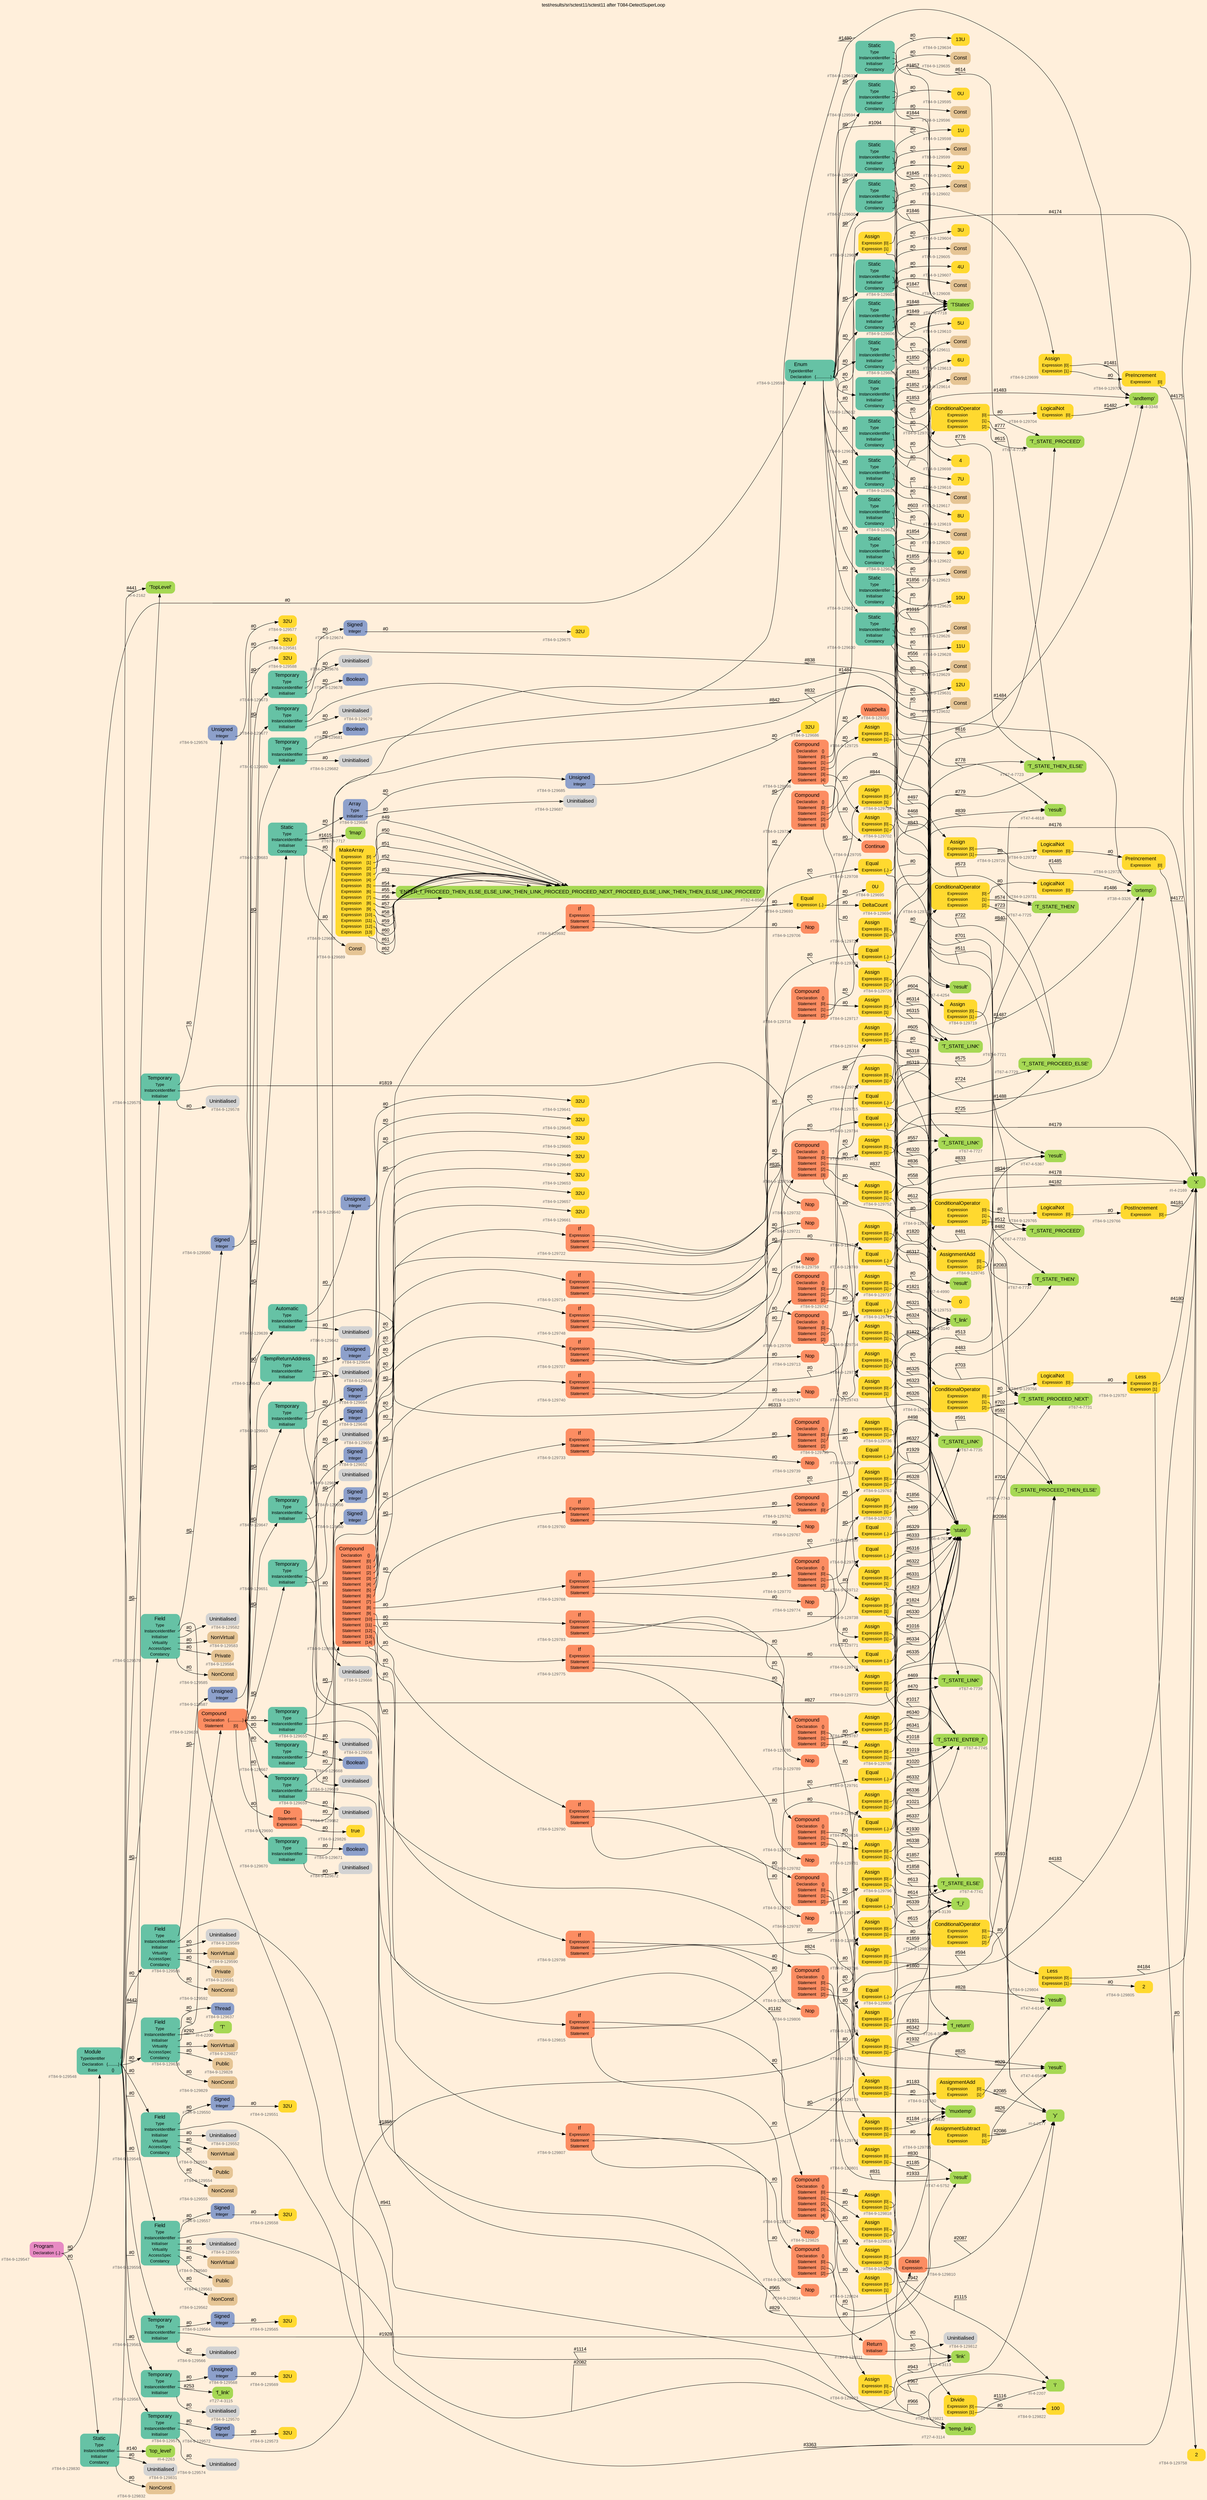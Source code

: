 digraph "test/results/sr/sctest11/sctest11 after T084-DetectSuperLoop" {
label = "test/results/sr/sctest11/sctest11 after T084-DetectSuperLoop"
labelloc = t
graph [
    rankdir = "LR"
    ranksep = 0.3
    bgcolor = antiquewhite1
    color = black
    fontcolor = black
    fontname = "Arial"
];
node [
    fontname = "Arial"
];
edge [
    fontname = "Arial"
];

// -------------------- node figure --------------------
// -------- block #T84-9-129547 ----------
"#T84-9-129547" [
    fillcolor = "/set28/4"
    xlabel = "#T84-9-129547"
    fontsize = "12"
    fontcolor = grey40
    shape = "plaintext"
    label = <<TABLE BORDER="0" CELLBORDER="0" CELLSPACING="0">
     <TR><TD><FONT COLOR="black" POINT-SIZE="15">Program</FONT></TD></TR>
     <TR><TD><FONT COLOR="black" POINT-SIZE="12">Declaration</FONT></TD><TD PORT="port0"><FONT COLOR="black" POINT-SIZE="12">{..}</FONT></TD></TR>
    </TABLE>>
    style = "rounded,filled"
];

// -------- block #T84-9-129548 ----------
"#T84-9-129548" [
    fillcolor = "/set28/1"
    xlabel = "#T84-9-129548"
    fontsize = "12"
    fontcolor = grey40
    shape = "plaintext"
    label = <<TABLE BORDER="0" CELLBORDER="0" CELLSPACING="0">
     <TR><TD><FONT COLOR="black" POINT-SIZE="15">Module</FONT></TD></TR>
     <TR><TD><FONT COLOR="black" POINT-SIZE="12">TypeIdentifier</FONT></TD><TD PORT="port0"></TD></TR>
     <TR><TD><FONT COLOR="black" POINT-SIZE="12">Declaration</FONT></TD><TD PORT="port1"><FONT COLOR="black" POINT-SIZE="12">{..........}</FONT></TD></TR>
     <TR><TD><FONT COLOR="black" POINT-SIZE="12">Base</FONT></TD><TD PORT="port2"><FONT COLOR="black" POINT-SIZE="12">{}</FONT></TD></TR>
    </TABLE>>
    style = "rounded,filled"
];

// -------- block #I-4-2162 ----------
"#I-4-2162" [
    fillcolor = "/set28/5"
    xlabel = "#I-4-2162"
    fontsize = "12"
    fontcolor = grey40
    shape = "plaintext"
    label = <<TABLE BORDER="0" CELLBORDER="0" CELLSPACING="0">
     <TR><TD><FONT COLOR="black" POINT-SIZE="15">'TopLevel'</FONT></TD></TR>
    </TABLE>>
    style = "rounded,filled"
];

// -------- block #T84-9-129549 ----------
"#T84-9-129549" [
    fillcolor = "/set28/1"
    xlabel = "#T84-9-129549"
    fontsize = "12"
    fontcolor = grey40
    shape = "plaintext"
    label = <<TABLE BORDER="0" CELLBORDER="0" CELLSPACING="0">
     <TR><TD><FONT COLOR="black" POINT-SIZE="15">Field</FONT></TD></TR>
     <TR><TD><FONT COLOR="black" POINT-SIZE="12">Type</FONT></TD><TD PORT="port0"></TD></TR>
     <TR><TD><FONT COLOR="black" POINT-SIZE="12">InstanceIdentifier</FONT></TD><TD PORT="port1"></TD></TR>
     <TR><TD><FONT COLOR="black" POINT-SIZE="12">Initialiser</FONT></TD><TD PORT="port2"></TD></TR>
     <TR><TD><FONT COLOR="black" POINT-SIZE="12">Virtuality</FONT></TD><TD PORT="port3"></TD></TR>
     <TR><TD><FONT COLOR="black" POINT-SIZE="12">AccessSpec</FONT></TD><TD PORT="port4"></TD></TR>
     <TR><TD><FONT COLOR="black" POINT-SIZE="12">Constancy</FONT></TD><TD PORT="port5"></TD></TR>
    </TABLE>>
    style = "rounded,filled"
];

// -------- block #T84-9-129550 ----------
"#T84-9-129550" [
    fillcolor = "/set28/3"
    xlabel = "#T84-9-129550"
    fontsize = "12"
    fontcolor = grey40
    shape = "plaintext"
    label = <<TABLE BORDER="0" CELLBORDER="0" CELLSPACING="0">
     <TR><TD><FONT COLOR="black" POINT-SIZE="15">Signed</FONT></TD></TR>
     <TR><TD><FONT COLOR="black" POINT-SIZE="12">Integer</FONT></TD><TD PORT="port0"></TD></TR>
    </TABLE>>
    style = "rounded,filled"
];

// -------- block #T84-9-129551 ----------
"#T84-9-129551" [
    fillcolor = "/set28/6"
    xlabel = "#T84-9-129551"
    fontsize = "12"
    fontcolor = grey40
    shape = "plaintext"
    label = <<TABLE BORDER="0" CELLBORDER="0" CELLSPACING="0">
     <TR><TD><FONT COLOR="black" POINT-SIZE="15">32U</FONT></TD></TR>
    </TABLE>>
    style = "rounded,filled"
];

// -------- block #I-4-2169 ----------
"#I-4-2169" [
    fillcolor = "/set28/5"
    xlabel = "#I-4-2169"
    fontsize = "12"
    fontcolor = grey40
    shape = "plaintext"
    label = <<TABLE BORDER="0" CELLBORDER="0" CELLSPACING="0">
     <TR><TD><FONT COLOR="black" POINT-SIZE="15">'x'</FONT></TD></TR>
    </TABLE>>
    style = "rounded,filled"
];

// -------- block #T84-9-129552 ----------
"#T84-9-129552" [
    xlabel = "#T84-9-129552"
    fontsize = "12"
    fontcolor = grey40
    shape = "plaintext"
    label = <<TABLE BORDER="0" CELLBORDER="0" CELLSPACING="0">
     <TR><TD><FONT COLOR="black" POINT-SIZE="15">Uninitialised</FONT></TD></TR>
    </TABLE>>
    style = "rounded,filled"
];

// -------- block #T84-9-129553 ----------
"#T84-9-129553" [
    fillcolor = "/set28/7"
    xlabel = "#T84-9-129553"
    fontsize = "12"
    fontcolor = grey40
    shape = "plaintext"
    label = <<TABLE BORDER="0" CELLBORDER="0" CELLSPACING="0">
     <TR><TD><FONT COLOR="black" POINT-SIZE="15">NonVirtual</FONT></TD></TR>
    </TABLE>>
    style = "rounded,filled"
];

// -------- block #T84-9-129554 ----------
"#T84-9-129554" [
    fillcolor = "/set28/7"
    xlabel = "#T84-9-129554"
    fontsize = "12"
    fontcolor = grey40
    shape = "plaintext"
    label = <<TABLE BORDER="0" CELLBORDER="0" CELLSPACING="0">
     <TR><TD><FONT COLOR="black" POINT-SIZE="15">Public</FONT></TD></TR>
    </TABLE>>
    style = "rounded,filled"
];

// -------- block #T84-9-129555 ----------
"#T84-9-129555" [
    fillcolor = "/set28/7"
    xlabel = "#T84-9-129555"
    fontsize = "12"
    fontcolor = grey40
    shape = "plaintext"
    label = <<TABLE BORDER="0" CELLBORDER="0" CELLSPACING="0">
     <TR><TD><FONT COLOR="black" POINT-SIZE="15">NonConst</FONT></TD></TR>
    </TABLE>>
    style = "rounded,filled"
];

// -------- block #T84-9-129556 ----------
"#T84-9-129556" [
    fillcolor = "/set28/1"
    xlabel = "#T84-9-129556"
    fontsize = "12"
    fontcolor = grey40
    shape = "plaintext"
    label = <<TABLE BORDER="0" CELLBORDER="0" CELLSPACING="0">
     <TR><TD><FONT COLOR="black" POINT-SIZE="15">Field</FONT></TD></TR>
     <TR><TD><FONT COLOR="black" POINT-SIZE="12">Type</FONT></TD><TD PORT="port0"></TD></TR>
     <TR><TD><FONT COLOR="black" POINT-SIZE="12">InstanceIdentifier</FONT></TD><TD PORT="port1"></TD></TR>
     <TR><TD><FONT COLOR="black" POINT-SIZE="12">Initialiser</FONT></TD><TD PORT="port2"></TD></TR>
     <TR><TD><FONT COLOR="black" POINT-SIZE="12">Virtuality</FONT></TD><TD PORT="port3"></TD></TR>
     <TR><TD><FONT COLOR="black" POINT-SIZE="12">AccessSpec</FONT></TD><TD PORT="port4"></TD></TR>
     <TR><TD><FONT COLOR="black" POINT-SIZE="12">Constancy</FONT></TD><TD PORT="port5"></TD></TR>
    </TABLE>>
    style = "rounded,filled"
];

// -------- block #T84-9-129557 ----------
"#T84-9-129557" [
    fillcolor = "/set28/3"
    xlabel = "#T84-9-129557"
    fontsize = "12"
    fontcolor = grey40
    shape = "plaintext"
    label = <<TABLE BORDER="0" CELLBORDER="0" CELLSPACING="0">
     <TR><TD><FONT COLOR="black" POINT-SIZE="15">Signed</FONT></TD></TR>
     <TR><TD><FONT COLOR="black" POINT-SIZE="12">Integer</FONT></TD><TD PORT="port0"></TD></TR>
    </TABLE>>
    style = "rounded,filled"
];

// -------- block #T84-9-129558 ----------
"#T84-9-129558" [
    fillcolor = "/set28/6"
    xlabel = "#T84-9-129558"
    fontsize = "12"
    fontcolor = grey40
    shape = "plaintext"
    label = <<TABLE BORDER="0" CELLBORDER="0" CELLSPACING="0">
     <TR><TD><FONT COLOR="black" POINT-SIZE="15">32U</FONT></TD></TR>
    </TABLE>>
    style = "rounded,filled"
];

// -------- block #I-4-2177 ----------
"#I-4-2177" [
    fillcolor = "/set28/5"
    xlabel = "#I-4-2177"
    fontsize = "12"
    fontcolor = grey40
    shape = "plaintext"
    label = <<TABLE BORDER="0" CELLBORDER="0" CELLSPACING="0">
     <TR><TD><FONT COLOR="black" POINT-SIZE="15">'y'</FONT></TD></TR>
    </TABLE>>
    style = "rounded,filled"
];

// -------- block #T84-9-129559 ----------
"#T84-9-129559" [
    xlabel = "#T84-9-129559"
    fontsize = "12"
    fontcolor = grey40
    shape = "plaintext"
    label = <<TABLE BORDER="0" CELLBORDER="0" CELLSPACING="0">
     <TR><TD><FONT COLOR="black" POINT-SIZE="15">Uninitialised</FONT></TD></TR>
    </TABLE>>
    style = "rounded,filled"
];

// -------- block #T84-9-129560 ----------
"#T84-9-129560" [
    fillcolor = "/set28/7"
    xlabel = "#T84-9-129560"
    fontsize = "12"
    fontcolor = grey40
    shape = "plaintext"
    label = <<TABLE BORDER="0" CELLBORDER="0" CELLSPACING="0">
     <TR><TD><FONT COLOR="black" POINT-SIZE="15">NonVirtual</FONT></TD></TR>
    </TABLE>>
    style = "rounded,filled"
];

// -------- block #T84-9-129561 ----------
"#T84-9-129561" [
    fillcolor = "/set28/7"
    xlabel = "#T84-9-129561"
    fontsize = "12"
    fontcolor = grey40
    shape = "plaintext"
    label = <<TABLE BORDER="0" CELLBORDER="0" CELLSPACING="0">
     <TR><TD><FONT COLOR="black" POINT-SIZE="15">Public</FONT></TD></TR>
    </TABLE>>
    style = "rounded,filled"
];

// -------- block #T84-9-129562 ----------
"#T84-9-129562" [
    fillcolor = "/set28/7"
    xlabel = "#T84-9-129562"
    fontsize = "12"
    fontcolor = grey40
    shape = "plaintext"
    label = <<TABLE BORDER="0" CELLBORDER="0" CELLSPACING="0">
     <TR><TD><FONT COLOR="black" POINT-SIZE="15">NonConst</FONT></TD></TR>
    </TABLE>>
    style = "rounded,filled"
];

// -------- block #T84-9-129563 ----------
"#T84-9-129563" [
    fillcolor = "/set28/1"
    xlabel = "#T84-9-129563"
    fontsize = "12"
    fontcolor = grey40
    shape = "plaintext"
    label = <<TABLE BORDER="0" CELLBORDER="0" CELLSPACING="0">
     <TR><TD><FONT COLOR="black" POINT-SIZE="15">Temporary</FONT></TD></TR>
     <TR><TD><FONT COLOR="black" POINT-SIZE="12">Type</FONT></TD><TD PORT="port0"></TD></TR>
     <TR><TD><FONT COLOR="black" POINT-SIZE="12">InstanceIdentifier</FONT></TD><TD PORT="port1"></TD></TR>
     <TR><TD><FONT COLOR="black" POINT-SIZE="12">Initialiser</FONT></TD><TD PORT="port2"></TD></TR>
    </TABLE>>
    style = "rounded,filled"
];

// -------- block #T84-9-129564 ----------
"#T84-9-129564" [
    fillcolor = "/set28/3"
    xlabel = "#T84-9-129564"
    fontsize = "12"
    fontcolor = grey40
    shape = "plaintext"
    label = <<TABLE BORDER="0" CELLBORDER="0" CELLSPACING="0">
     <TR><TD><FONT COLOR="black" POINT-SIZE="15">Signed</FONT></TD></TR>
     <TR><TD><FONT COLOR="black" POINT-SIZE="12">Integer</FONT></TD><TD PORT="port0"></TD></TR>
    </TABLE>>
    style = "rounded,filled"
];

// -------- block #T84-9-129565 ----------
"#T84-9-129565" [
    fillcolor = "/set28/6"
    xlabel = "#T84-9-129565"
    fontsize = "12"
    fontcolor = grey40
    shape = "plaintext"
    label = <<TABLE BORDER="0" CELLBORDER="0" CELLSPACING="0">
     <TR><TD><FONT COLOR="black" POINT-SIZE="15">32U</FONT></TD></TR>
    </TABLE>>
    style = "rounded,filled"
];

// -------- block #T26-4-3101 ----------
"#T26-4-3101" [
    fillcolor = "/set28/5"
    xlabel = "#T26-4-3101"
    fontsize = "12"
    fontcolor = grey40
    shape = "plaintext"
    label = <<TABLE BORDER="0" CELLBORDER="0" CELLSPACING="0">
     <TR><TD><FONT COLOR="black" POINT-SIZE="15">'f_return'</FONT></TD></TR>
    </TABLE>>
    style = "rounded,filled"
];

// -------- block #T84-9-129566 ----------
"#T84-9-129566" [
    xlabel = "#T84-9-129566"
    fontsize = "12"
    fontcolor = grey40
    shape = "plaintext"
    label = <<TABLE BORDER="0" CELLBORDER="0" CELLSPACING="0">
     <TR><TD><FONT COLOR="black" POINT-SIZE="15">Uninitialised</FONT></TD></TR>
    </TABLE>>
    style = "rounded,filled"
];

// -------- block #T84-9-129567 ----------
"#T84-9-129567" [
    fillcolor = "/set28/1"
    xlabel = "#T84-9-129567"
    fontsize = "12"
    fontcolor = grey40
    shape = "plaintext"
    label = <<TABLE BORDER="0" CELLBORDER="0" CELLSPACING="0">
     <TR><TD><FONT COLOR="black" POINT-SIZE="15">Temporary</FONT></TD></TR>
     <TR><TD><FONT COLOR="black" POINT-SIZE="12">Type</FONT></TD><TD PORT="port0"></TD></TR>
     <TR><TD><FONT COLOR="black" POINT-SIZE="12">InstanceIdentifier</FONT></TD><TD PORT="port1"></TD></TR>
     <TR><TD><FONT COLOR="black" POINT-SIZE="12">Initialiser</FONT></TD><TD PORT="port2"></TD></TR>
    </TABLE>>
    style = "rounded,filled"
];

// -------- block #T84-9-129568 ----------
"#T84-9-129568" [
    fillcolor = "/set28/3"
    xlabel = "#T84-9-129568"
    fontsize = "12"
    fontcolor = grey40
    shape = "plaintext"
    label = <<TABLE BORDER="0" CELLBORDER="0" CELLSPACING="0">
     <TR><TD><FONT COLOR="black" POINT-SIZE="15">Unsigned</FONT></TD></TR>
     <TR><TD><FONT COLOR="black" POINT-SIZE="12">Integer</FONT></TD><TD PORT="port0"></TD></TR>
    </TABLE>>
    style = "rounded,filled"
];

// -------- block #T84-9-129569 ----------
"#T84-9-129569" [
    fillcolor = "/set28/6"
    xlabel = "#T84-9-129569"
    fontsize = "12"
    fontcolor = grey40
    shape = "plaintext"
    label = <<TABLE BORDER="0" CELLBORDER="0" CELLSPACING="0">
     <TR><TD><FONT COLOR="black" POINT-SIZE="15">32U</FONT></TD></TR>
    </TABLE>>
    style = "rounded,filled"
];

// -------- block #T27-4-3115 ----------
"#T27-4-3115" [
    fillcolor = "/set28/5"
    xlabel = "#T27-4-3115"
    fontsize = "12"
    fontcolor = grey40
    shape = "plaintext"
    label = <<TABLE BORDER="0" CELLBORDER="0" CELLSPACING="0">
     <TR><TD><FONT COLOR="black" POINT-SIZE="15">'f_link'</FONT></TD></TR>
    </TABLE>>
    style = "rounded,filled"
];

// -------- block #T84-9-129570 ----------
"#T84-9-129570" [
    xlabel = "#T84-9-129570"
    fontsize = "12"
    fontcolor = grey40
    shape = "plaintext"
    label = <<TABLE BORDER="0" CELLBORDER="0" CELLSPACING="0">
     <TR><TD><FONT COLOR="black" POINT-SIZE="15">Uninitialised</FONT></TD></TR>
    </TABLE>>
    style = "rounded,filled"
];

// -------- block #T84-9-129571 ----------
"#T84-9-129571" [
    fillcolor = "/set28/1"
    xlabel = "#T84-9-129571"
    fontsize = "12"
    fontcolor = grey40
    shape = "plaintext"
    label = <<TABLE BORDER="0" CELLBORDER="0" CELLSPACING="0">
     <TR><TD><FONT COLOR="black" POINT-SIZE="15">Temporary</FONT></TD></TR>
     <TR><TD><FONT COLOR="black" POINT-SIZE="12">Type</FONT></TD><TD PORT="port0"></TD></TR>
     <TR><TD><FONT COLOR="black" POINT-SIZE="12">InstanceIdentifier</FONT></TD><TD PORT="port1"></TD></TR>
     <TR><TD><FONT COLOR="black" POINT-SIZE="12">Initialiser</FONT></TD><TD PORT="port2"></TD></TR>
    </TABLE>>
    style = "rounded,filled"
];

// -------- block #T84-9-129572 ----------
"#T84-9-129572" [
    fillcolor = "/set28/3"
    xlabel = "#T84-9-129572"
    fontsize = "12"
    fontcolor = grey40
    shape = "plaintext"
    label = <<TABLE BORDER="0" CELLBORDER="0" CELLSPACING="0">
     <TR><TD><FONT COLOR="black" POINT-SIZE="15">Signed</FONT></TD></TR>
     <TR><TD><FONT COLOR="black" POINT-SIZE="12">Integer</FONT></TD><TD PORT="port0"></TD></TR>
    </TABLE>>
    style = "rounded,filled"
];

// -------- block #T84-9-129573 ----------
"#T84-9-129573" [
    fillcolor = "/set28/6"
    xlabel = "#T84-9-129573"
    fontsize = "12"
    fontcolor = grey40
    shape = "plaintext"
    label = <<TABLE BORDER="0" CELLBORDER="0" CELLSPACING="0">
     <TR><TD><FONT COLOR="black" POINT-SIZE="15">32U</FONT></TD></TR>
    </TABLE>>
    style = "rounded,filled"
];

// -------- block #T28-4-3139 ----------
"#T28-4-3139" [
    fillcolor = "/set28/5"
    xlabel = "#T28-4-3139"
    fontsize = "12"
    fontcolor = grey40
    shape = "plaintext"
    label = <<TABLE BORDER="0" CELLBORDER="0" CELLSPACING="0">
     <TR><TD><FONT COLOR="black" POINT-SIZE="15">'f_i'</FONT></TD></TR>
    </TABLE>>
    style = "rounded,filled"
];

// -------- block #T84-9-129574 ----------
"#T84-9-129574" [
    xlabel = "#T84-9-129574"
    fontsize = "12"
    fontcolor = grey40
    shape = "plaintext"
    label = <<TABLE BORDER="0" CELLBORDER="0" CELLSPACING="0">
     <TR><TD><FONT COLOR="black" POINT-SIZE="15">Uninitialised</FONT></TD></TR>
    </TABLE>>
    style = "rounded,filled"
];

// -------- block #T84-9-129575 ----------
"#T84-9-129575" [
    fillcolor = "/set28/1"
    xlabel = "#T84-9-129575"
    fontsize = "12"
    fontcolor = grey40
    shape = "plaintext"
    label = <<TABLE BORDER="0" CELLBORDER="0" CELLSPACING="0">
     <TR><TD><FONT COLOR="black" POINT-SIZE="15">Temporary</FONT></TD></TR>
     <TR><TD><FONT COLOR="black" POINT-SIZE="12">Type</FONT></TD><TD PORT="port0"></TD></TR>
     <TR><TD><FONT COLOR="black" POINT-SIZE="12">InstanceIdentifier</FONT></TD><TD PORT="port1"></TD></TR>
     <TR><TD><FONT COLOR="black" POINT-SIZE="12">Initialiser</FONT></TD><TD PORT="port2"></TD></TR>
    </TABLE>>
    style = "rounded,filled"
];

// -------- block #T84-9-129576 ----------
"#T84-9-129576" [
    fillcolor = "/set28/3"
    xlabel = "#T84-9-129576"
    fontsize = "12"
    fontcolor = grey40
    shape = "plaintext"
    label = <<TABLE BORDER="0" CELLBORDER="0" CELLSPACING="0">
     <TR><TD><FONT COLOR="black" POINT-SIZE="15">Unsigned</FONT></TD></TR>
     <TR><TD><FONT COLOR="black" POINT-SIZE="12">Integer</FONT></TD><TD PORT="port0"></TD></TR>
    </TABLE>>
    style = "rounded,filled"
];

// -------- block #T84-9-129577 ----------
"#T84-9-129577" [
    fillcolor = "/set28/6"
    xlabel = "#T84-9-129577"
    fontsize = "12"
    fontcolor = grey40
    shape = "plaintext"
    label = <<TABLE BORDER="0" CELLBORDER="0" CELLSPACING="0">
     <TR><TD><FONT COLOR="black" POINT-SIZE="15">32U</FONT></TD></TR>
    </TABLE>>
    style = "rounded,filled"
];

// -------- block #T28-4-3140 ----------
"#T28-4-3140" [
    fillcolor = "/set28/5"
    xlabel = "#T28-4-3140"
    fontsize = "12"
    fontcolor = grey40
    shape = "plaintext"
    label = <<TABLE BORDER="0" CELLBORDER="0" CELLSPACING="0">
     <TR><TD><FONT COLOR="black" POINT-SIZE="15">'f_link'</FONT></TD></TR>
    </TABLE>>
    style = "rounded,filled"
];

// -------- block #T84-9-129578 ----------
"#T84-9-129578" [
    xlabel = "#T84-9-129578"
    fontsize = "12"
    fontcolor = grey40
    shape = "plaintext"
    label = <<TABLE BORDER="0" CELLBORDER="0" CELLSPACING="0">
     <TR><TD><FONT COLOR="black" POINT-SIZE="15">Uninitialised</FONT></TD></TR>
    </TABLE>>
    style = "rounded,filled"
];

// -------- block #T84-9-129579 ----------
"#T84-9-129579" [
    fillcolor = "/set28/1"
    xlabel = "#T84-9-129579"
    fontsize = "12"
    fontcolor = grey40
    shape = "plaintext"
    label = <<TABLE BORDER="0" CELLBORDER="0" CELLSPACING="0">
     <TR><TD><FONT COLOR="black" POINT-SIZE="15">Field</FONT></TD></TR>
     <TR><TD><FONT COLOR="black" POINT-SIZE="12">Type</FONT></TD><TD PORT="port0"></TD></TR>
     <TR><TD><FONT COLOR="black" POINT-SIZE="12">InstanceIdentifier</FONT></TD><TD PORT="port1"></TD></TR>
     <TR><TD><FONT COLOR="black" POINT-SIZE="12">Initialiser</FONT></TD><TD PORT="port2"></TD></TR>
     <TR><TD><FONT COLOR="black" POINT-SIZE="12">Virtuality</FONT></TD><TD PORT="port3"></TD></TR>
     <TR><TD><FONT COLOR="black" POINT-SIZE="12">AccessSpec</FONT></TD><TD PORT="port4"></TD></TR>
     <TR><TD><FONT COLOR="black" POINT-SIZE="12">Constancy</FONT></TD><TD PORT="port5"></TD></TR>
    </TABLE>>
    style = "rounded,filled"
];

// -------- block #T84-9-129580 ----------
"#T84-9-129580" [
    fillcolor = "/set28/3"
    xlabel = "#T84-9-129580"
    fontsize = "12"
    fontcolor = grey40
    shape = "plaintext"
    label = <<TABLE BORDER="0" CELLBORDER="0" CELLSPACING="0">
     <TR><TD><FONT COLOR="black" POINT-SIZE="15">Signed</FONT></TD></TR>
     <TR><TD><FONT COLOR="black" POINT-SIZE="12">Integer</FONT></TD><TD PORT="port0"></TD></TR>
    </TABLE>>
    style = "rounded,filled"
];

// -------- block #T84-9-129581 ----------
"#T84-9-129581" [
    fillcolor = "/set28/6"
    xlabel = "#T84-9-129581"
    fontsize = "12"
    fontcolor = grey40
    shape = "plaintext"
    label = <<TABLE BORDER="0" CELLBORDER="0" CELLSPACING="0">
     <TR><TD><FONT COLOR="black" POINT-SIZE="15">32U</FONT></TD></TR>
    </TABLE>>
    style = "rounded,filled"
];

// -------- block #I-4-2207 ----------
"#I-4-2207" [
    fillcolor = "/set28/5"
    xlabel = "#I-4-2207"
    fontsize = "12"
    fontcolor = grey40
    shape = "plaintext"
    label = <<TABLE BORDER="0" CELLBORDER="0" CELLSPACING="0">
     <TR><TD><FONT COLOR="black" POINT-SIZE="15">'i'</FONT></TD></TR>
    </TABLE>>
    style = "rounded,filled"
];

// -------- block #T84-9-129582 ----------
"#T84-9-129582" [
    xlabel = "#T84-9-129582"
    fontsize = "12"
    fontcolor = grey40
    shape = "plaintext"
    label = <<TABLE BORDER="0" CELLBORDER="0" CELLSPACING="0">
     <TR><TD><FONT COLOR="black" POINT-SIZE="15">Uninitialised</FONT></TD></TR>
    </TABLE>>
    style = "rounded,filled"
];

// -------- block #T84-9-129583 ----------
"#T84-9-129583" [
    fillcolor = "/set28/7"
    xlabel = "#T84-9-129583"
    fontsize = "12"
    fontcolor = grey40
    shape = "plaintext"
    label = <<TABLE BORDER="0" CELLBORDER="0" CELLSPACING="0">
     <TR><TD><FONT COLOR="black" POINT-SIZE="15">NonVirtual</FONT></TD></TR>
    </TABLE>>
    style = "rounded,filled"
];

// -------- block #T84-9-129584 ----------
"#T84-9-129584" [
    fillcolor = "/set28/7"
    xlabel = "#T84-9-129584"
    fontsize = "12"
    fontcolor = grey40
    shape = "plaintext"
    label = <<TABLE BORDER="0" CELLBORDER="0" CELLSPACING="0">
     <TR><TD><FONT COLOR="black" POINT-SIZE="15">Private</FONT></TD></TR>
    </TABLE>>
    style = "rounded,filled"
];

// -------- block #T84-9-129585 ----------
"#T84-9-129585" [
    fillcolor = "/set28/7"
    xlabel = "#T84-9-129585"
    fontsize = "12"
    fontcolor = grey40
    shape = "plaintext"
    label = <<TABLE BORDER="0" CELLBORDER="0" CELLSPACING="0">
     <TR><TD><FONT COLOR="black" POINT-SIZE="15">NonConst</FONT></TD></TR>
    </TABLE>>
    style = "rounded,filled"
];

// -------- block #T84-9-129586 ----------
"#T84-9-129586" [
    fillcolor = "/set28/1"
    xlabel = "#T84-9-129586"
    fontsize = "12"
    fontcolor = grey40
    shape = "plaintext"
    label = <<TABLE BORDER="0" CELLBORDER="0" CELLSPACING="0">
     <TR><TD><FONT COLOR="black" POINT-SIZE="15">Field</FONT></TD></TR>
     <TR><TD><FONT COLOR="black" POINT-SIZE="12">Type</FONT></TD><TD PORT="port0"></TD></TR>
     <TR><TD><FONT COLOR="black" POINT-SIZE="12">InstanceIdentifier</FONT></TD><TD PORT="port1"></TD></TR>
     <TR><TD><FONT COLOR="black" POINT-SIZE="12">Initialiser</FONT></TD><TD PORT="port2"></TD></TR>
     <TR><TD><FONT COLOR="black" POINT-SIZE="12">Virtuality</FONT></TD><TD PORT="port3"></TD></TR>
     <TR><TD><FONT COLOR="black" POINT-SIZE="12">AccessSpec</FONT></TD><TD PORT="port4"></TD></TR>
     <TR><TD><FONT COLOR="black" POINT-SIZE="12">Constancy</FONT></TD><TD PORT="port5"></TD></TR>
    </TABLE>>
    style = "rounded,filled"
];

// -------- block #T84-9-129587 ----------
"#T84-9-129587" [
    fillcolor = "/set28/3"
    xlabel = "#T84-9-129587"
    fontsize = "12"
    fontcolor = grey40
    shape = "plaintext"
    label = <<TABLE BORDER="0" CELLBORDER="0" CELLSPACING="0">
     <TR><TD><FONT COLOR="black" POINT-SIZE="15">Unsigned</FONT></TD></TR>
     <TR><TD><FONT COLOR="black" POINT-SIZE="12">Integer</FONT></TD><TD PORT="port0"></TD></TR>
    </TABLE>>
    style = "rounded,filled"
];

// -------- block #T84-9-129588 ----------
"#T84-9-129588" [
    fillcolor = "/set28/6"
    xlabel = "#T84-9-129588"
    fontsize = "12"
    fontcolor = grey40
    shape = "plaintext"
    label = <<TABLE BORDER="0" CELLBORDER="0" CELLSPACING="0">
     <TR><TD><FONT COLOR="black" POINT-SIZE="15">32U</FONT></TD></TR>
    </TABLE>>
    style = "rounded,filled"
];

// -------- block #T27-4-3113 ----------
"#T27-4-3113" [
    fillcolor = "/set28/5"
    xlabel = "#T27-4-3113"
    fontsize = "12"
    fontcolor = grey40
    shape = "plaintext"
    label = <<TABLE BORDER="0" CELLBORDER="0" CELLSPACING="0">
     <TR><TD><FONT COLOR="black" POINT-SIZE="15">'link'</FONT></TD></TR>
    </TABLE>>
    style = "rounded,filled"
];

// -------- block #T84-9-129589 ----------
"#T84-9-129589" [
    xlabel = "#T84-9-129589"
    fontsize = "12"
    fontcolor = grey40
    shape = "plaintext"
    label = <<TABLE BORDER="0" CELLBORDER="0" CELLSPACING="0">
     <TR><TD><FONT COLOR="black" POINT-SIZE="15">Uninitialised</FONT></TD></TR>
    </TABLE>>
    style = "rounded,filled"
];

// -------- block #T84-9-129590 ----------
"#T84-9-129590" [
    fillcolor = "/set28/7"
    xlabel = "#T84-9-129590"
    fontsize = "12"
    fontcolor = grey40
    shape = "plaintext"
    label = <<TABLE BORDER="0" CELLBORDER="0" CELLSPACING="0">
     <TR><TD><FONT COLOR="black" POINT-SIZE="15">NonVirtual</FONT></TD></TR>
    </TABLE>>
    style = "rounded,filled"
];

// -------- block #T84-9-129591 ----------
"#T84-9-129591" [
    fillcolor = "/set28/7"
    xlabel = "#T84-9-129591"
    fontsize = "12"
    fontcolor = grey40
    shape = "plaintext"
    label = <<TABLE BORDER="0" CELLBORDER="0" CELLSPACING="0">
     <TR><TD><FONT COLOR="black" POINT-SIZE="15">Private</FONT></TD></TR>
    </TABLE>>
    style = "rounded,filled"
];

// -------- block #T84-9-129592 ----------
"#T84-9-129592" [
    fillcolor = "/set28/7"
    xlabel = "#T84-9-129592"
    fontsize = "12"
    fontcolor = grey40
    shape = "plaintext"
    label = <<TABLE BORDER="0" CELLBORDER="0" CELLSPACING="0">
     <TR><TD><FONT COLOR="black" POINT-SIZE="15">NonConst</FONT></TD></TR>
    </TABLE>>
    style = "rounded,filled"
];

// -------- block #T84-9-129593 ----------
"#T84-9-129593" [
    fillcolor = "/set28/1"
    xlabel = "#T84-9-129593"
    fontsize = "12"
    fontcolor = grey40
    shape = "plaintext"
    label = <<TABLE BORDER="0" CELLBORDER="0" CELLSPACING="0">
     <TR><TD><FONT COLOR="black" POINT-SIZE="15">Enum</FONT></TD></TR>
     <TR><TD><FONT COLOR="black" POINT-SIZE="12">TypeIdentifier</FONT></TD><TD PORT="port0"></TD></TR>
     <TR><TD><FONT COLOR="black" POINT-SIZE="12">Declaration</FONT></TD><TD PORT="port1"><FONT COLOR="black" POINT-SIZE="12">{..............}</FONT></TD></TR>
    </TABLE>>
    style = "rounded,filled"
];

// -------- block #T67-4-7718 ----------
"#T67-4-7718" [
    fillcolor = "/set28/5"
    xlabel = "#T67-4-7718"
    fontsize = "12"
    fontcolor = grey40
    shape = "plaintext"
    label = <<TABLE BORDER="0" CELLBORDER="0" CELLSPACING="0">
     <TR><TD><FONT COLOR="black" POINT-SIZE="15">'TStates'</FONT></TD></TR>
    </TABLE>>
    style = "rounded,filled"
];

// -------- block #T84-9-129594 ----------
"#T84-9-129594" [
    fillcolor = "/set28/1"
    xlabel = "#T84-9-129594"
    fontsize = "12"
    fontcolor = grey40
    shape = "plaintext"
    label = <<TABLE BORDER="0" CELLBORDER="0" CELLSPACING="0">
     <TR><TD><FONT COLOR="black" POINT-SIZE="15">Static</FONT></TD></TR>
     <TR><TD><FONT COLOR="black" POINT-SIZE="12">Type</FONT></TD><TD PORT="port0"></TD></TR>
     <TR><TD><FONT COLOR="black" POINT-SIZE="12">InstanceIdentifier</FONT></TD><TD PORT="port1"></TD></TR>
     <TR><TD><FONT COLOR="black" POINT-SIZE="12">Initialiser</FONT></TD><TD PORT="port2"></TD></TR>
     <TR><TD><FONT COLOR="black" POINT-SIZE="12">Constancy</FONT></TD><TD PORT="port3"></TD></TR>
    </TABLE>>
    style = "rounded,filled"
];

// -------- block #T67-4-7719 ----------
"#T67-4-7719" [
    fillcolor = "/set28/5"
    xlabel = "#T67-4-7719"
    fontsize = "12"
    fontcolor = grey40
    shape = "plaintext"
    label = <<TABLE BORDER="0" CELLBORDER="0" CELLSPACING="0">
     <TR><TD><FONT COLOR="black" POINT-SIZE="15">'T_STATE_PROCEED'</FONT></TD></TR>
    </TABLE>>
    style = "rounded,filled"
];

// -------- block #T84-9-129595 ----------
"#T84-9-129595" [
    fillcolor = "/set28/6"
    xlabel = "#T84-9-129595"
    fontsize = "12"
    fontcolor = grey40
    shape = "plaintext"
    label = <<TABLE BORDER="0" CELLBORDER="0" CELLSPACING="0">
     <TR><TD><FONT COLOR="black" POINT-SIZE="15">0U</FONT></TD></TR>
    </TABLE>>
    style = "rounded,filled"
];

// -------- block #T84-9-129596 ----------
"#T84-9-129596" [
    fillcolor = "/set28/7"
    xlabel = "#T84-9-129596"
    fontsize = "12"
    fontcolor = grey40
    shape = "plaintext"
    label = <<TABLE BORDER="0" CELLBORDER="0" CELLSPACING="0">
     <TR><TD><FONT COLOR="black" POINT-SIZE="15">Const</FONT></TD></TR>
    </TABLE>>
    style = "rounded,filled"
];

// -------- block #T84-9-129597 ----------
"#T84-9-129597" [
    fillcolor = "/set28/1"
    xlabel = "#T84-9-129597"
    fontsize = "12"
    fontcolor = grey40
    shape = "plaintext"
    label = <<TABLE BORDER="0" CELLBORDER="0" CELLSPACING="0">
     <TR><TD><FONT COLOR="black" POINT-SIZE="15">Static</FONT></TD></TR>
     <TR><TD><FONT COLOR="black" POINT-SIZE="12">Type</FONT></TD><TD PORT="port0"></TD></TR>
     <TR><TD><FONT COLOR="black" POINT-SIZE="12">InstanceIdentifier</FONT></TD><TD PORT="port1"></TD></TR>
     <TR><TD><FONT COLOR="black" POINT-SIZE="12">Initialiser</FONT></TD><TD PORT="port2"></TD></TR>
     <TR><TD><FONT COLOR="black" POINT-SIZE="12">Constancy</FONT></TD><TD PORT="port3"></TD></TR>
    </TABLE>>
    style = "rounded,filled"
];

// -------- block #T67-4-7721 ----------
"#T67-4-7721" [
    fillcolor = "/set28/5"
    xlabel = "#T67-4-7721"
    fontsize = "12"
    fontcolor = grey40
    shape = "plaintext"
    label = <<TABLE BORDER="0" CELLBORDER="0" CELLSPACING="0">
     <TR><TD><FONT COLOR="black" POINT-SIZE="15">'T_STATE_LINK'</FONT></TD></TR>
    </TABLE>>
    style = "rounded,filled"
];

// -------- block #T84-9-129598 ----------
"#T84-9-129598" [
    fillcolor = "/set28/6"
    xlabel = "#T84-9-129598"
    fontsize = "12"
    fontcolor = grey40
    shape = "plaintext"
    label = <<TABLE BORDER="0" CELLBORDER="0" CELLSPACING="0">
     <TR><TD><FONT COLOR="black" POINT-SIZE="15">1U</FONT></TD></TR>
    </TABLE>>
    style = "rounded,filled"
];

// -------- block #T84-9-129599 ----------
"#T84-9-129599" [
    fillcolor = "/set28/7"
    xlabel = "#T84-9-129599"
    fontsize = "12"
    fontcolor = grey40
    shape = "plaintext"
    label = <<TABLE BORDER="0" CELLBORDER="0" CELLSPACING="0">
     <TR><TD><FONT COLOR="black" POINT-SIZE="15">Const</FONT></TD></TR>
    </TABLE>>
    style = "rounded,filled"
];

// -------- block #T84-9-129600 ----------
"#T84-9-129600" [
    fillcolor = "/set28/1"
    xlabel = "#T84-9-129600"
    fontsize = "12"
    fontcolor = grey40
    shape = "plaintext"
    label = <<TABLE BORDER="0" CELLBORDER="0" CELLSPACING="0">
     <TR><TD><FONT COLOR="black" POINT-SIZE="15">Static</FONT></TD></TR>
     <TR><TD><FONT COLOR="black" POINT-SIZE="12">Type</FONT></TD><TD PORT="port0"></TD></TR>
     <TR><TD><FONT COLOR="black" POINT-SIZE="12">InstanceIdentifier</FONT></TD><TD PORT="port1"></TD></TR>
     <TR><TD><FONT COLOR="black" POINT-SIZE="12">Initialiser</FONT></TD><TD PORT="port2"></TD></TR>
     <TR><TD><FONT COLOR="black" POINT-SIZE="12">Constancy</FONT></TD><TD PORT="port3"></TD></TR>
    </TABLE>>
    style = "rounded,filled"
];

// -------- block #T67-4-7723 ----------
"#T67-4-7723" [
    fillcolor = "/set28/5"
    xlabel = "#T67-4-7723"
    fontsize = "12"
    fontcolor = grey40
    shape = "plaintext"
    label = <<TABLE BORDER="0" CELLBORDER="0" CELLSPACING="0">
     <TR><TD><FONT COLOR="black" POINT-SIZE="15">'T_STATE_THEN_ELSE'</FONT></TD></TR>
    </TABLE>>
    style = "rounded,filled"
];

// -------- block #T84-9-129601 ----------
"#T84-9-129601" [
    fillcolor = "/set28/6"
    xlabel = "#T84-9-129601"
    fontsize = "12"
    fontcolor = grey40
    shape = "plaintext"
    label = <<TABLE BORDER="0" CELLBORDER="0" CELLSPACING="0">
     <TR><TD><FONT COLOR="black" POINT-SIZE="15">2U</FONT></TD></TR>
    </TABLE>>
    style = "rounded,filled"
];

// -------- block #T84-9-129602 ----------
"#T84-9-129602" [
    fillcolor = "/set28/7"
    xlabel = "#T84-9-129602"
    fontsize = "12"
    fontcolor = grey40
    shape = "plaintext"
    label = <<TABLE BORDER="0" CELLBORDER="0" CELLSPACING="0">
     <TR><TD><FONT COLOR="black" POINT-SIZE="15">Const</FONT></TD></TR>
    </TABLE>>
    style = "rounded,filled"
];

// -------- block #T84-9-129603 ----------
"#T84-9-129603" [
    fillcolor = "/set28/1"
    xlabel = "#T84-9-129603"
    fontsize = "12"
    fontcolor = grey40
    shape = "plaintext"
    label = <<TABLE BORDER="0" CELLBORDER="0" CELLSPACING="0">
     <TR><TD><FONT COLOR="black" POINT-SIZE="15">Static</FONT></TD></TR>
     <TR><TD><FONT COLOR="black" POINT-SIZE="12">Type</FONT></TD><TD PORT="port0"></TD></TR>
     <TR><TD><FONT COLOR="black" POINT-SIZE="12">InstanceIdentifier</FONT></TD><TD PORT="port1"></TD></TR>
     <TR><TD><FONT COLOR="black" POINT-SIZE="12">Initialiser</FONT></TD><TD PORT="port2"></TD></TR>
     <TR><TD><FONT COLOR="black" POINT-SIZE="12">Constancy</FONT></TD><TD PORT="port3"></TD></TR>
    </TABLE>>
    style = "rounded,filled"
];

// -------- block #T67-4-7725 ----------
"#T67-4-7725" [
    fillcolor = "/set28/5"
    xlabel = "#T67-4-7725"
    fontsize = "12"
    fontcolor = grey40
    shape = "plaintext"
    label = <<TABLE BORDER="0" CELLBORDER="0" CELLSPACING="0">
     <TR><TD><FONT COLOR="black" POINT-SIZE="15">'T_STATE_THEN'</FONT></TD></TR>
    </TABLE>>
    style = "rounded,filled"
];

// -------- block #T84-9-129604 ----------
"#T84-9-129604" [
    fillcolor = "/set28/6"
    xlabel = "#T84-9-129604"
    fontsize = "12"
    fontcolor = grey40
    shape = "plaintext"
    label = <<TABLE BORDER="0" CELLBORDER="0" CELLSPACING="0">
     <TR><TD><FONT COLOR="black" POINT-SIZE="15">3U</FONT></TD></TR>
    </TABLE>>
    style = "rounded,filled"
];

// -------- block #T84-9-129605 ----------
"#T84-9-129605" [
    fillcolor = "/set28/7"
    xlabel = "#T84-9-129605"
    fontsize = "12"
    fontcolor = grey40
    shape = "plaintext"
    label = <<TABLE BORDER="0" CELLBORDER="0" CELLSPACING="0">
     <TR><TD><FONT COLOR="black" POINT-SIZE="15">Const</FONT></TD></TR>
    </TABLE>>
    style = "rounded,filled"
];

// -------- block #T84-9-129606 ----------
"#T84-9-129606" [
    fillcolor = "/set28/1"
    xlabel = "#T84-9-129606"
    fontsize = "12"
    fontcolor = grey40
    shape = "plaintext"
    label = <<TABLE BORDER="0" CELLBORDER="0" CELLSPACING="0">
     <TR><TD><FONT COLOR="black" POINT-SIZE="15">Static</FONT></TD></TR>
     <TR><TD><FONT COLOR="black" POINT-SIZE="12">Type</FONT></TD><TD PORT="port0"></TD></TR>
     <TR><TD><FONT COLOR="black" POINT-SIZE="12">InstanceIdentifier</FONT></TD><TD PORT="port1"></TD></TR>
     <TR><TD><FONT COLOR="black" POINT-SIZE="12">Initialiser</FONT></TD><TD PORT="port2"></TD></TR>
     <TR><TD><FONT COLOR="black" POINT-SIZE="12">Constancy</FONT></TD><TD PORT="port3"></TD></TR>
    </TABLE>>
    style = "rounded,filled"
];

// -------- block #T67-4-7727 ----------
"#T67-4-7727" [
    fillcolor = "/set28/5"
    xlabel = "#T67-4-7727"
    fontsize = "12"
    fontcolor = grey40
    shape = "plaintext"
    label = <<TABLE BORDER="0" CELLBORDER="0" CELLSPACING="0">
     <TR><TD><FONT COLOR="black" POINT-SIZE="15">'T_STATE_LINK'</FONT></TD></TR>
    </TABLE>>
    style = "rounded,filled"
];

// -------- block #T84-9-129607 ----------
"#T84-9-129607" [
    fillcolor = "/set28/6"
    xlabel = "#T84-9-129607"
    fontsize = "12"
    fontcolor = grey40
    shape = "plaintext"
    label = <<TABLE BORDER="0" CELLBORDER="0" CELLSPACING="0">
     <TR><TD><FONT COLOR="black" POINT-SIZE="15">4U</FONT></TD></TR>
    </TABLE>>
    style = "rounded,filled"
];

// -------- block #T84-9-129608 ----------
"#T84-9-129608" [
    fillcolor = "/set28/7"
    xlabel = "#T84-9-129608"
    fontsize = "12"
    fontcolor = grey40
    shape = "plaintext"
    label = <<TABLE BORDER="0" CELLBORDER="0" CELLSPACING="0">
     <TR><TD><FONT COLOR="black" POINT-SIZE="15">Const</FONT></TD></TR>
    </TABLE>>
    style = "rounded,filled"
];

// -------- block #T84-9-129609 ----------
"#T84-9-129609" [
    fillcolor = "/set28/1"
    xlabel = "#T84-9-129609"
    fontsize = "12"
    fontcolor = grey40
    shape = "plaintext"
    label = <<TABLE BORDER="0" CELLBORDER="0" CELLSPACING="0">
     <TR><TD><FONT COLOR="black" POINT-SIZE="15">Static</FONT></TD></TR>
     <TR><TD><FONT COLOR="black" POINT-SIZE="12">Type</FONT></TD><TD PORT="port0"></TD></TR>
     <TR><TD><FONT COLOR="black" POINT-SIZE="12">InstanceIdentifier</FONT></TD><TD PORT="port1"></TD></TR>
     <TR><TD><FONT COLOR="black" POINT-SIZE="12">Initialiser</FONT></TD><TD PORT="port2"></TD></TR>
     <TR><TD><FONT COLOR="black" POINT-SIZE="12">Constancy</FONT></TD><TD PORT="port3"></TD></TR>
    </TABLE>>
    style = "rounded,filled"
];

// -------- block #T67-4-7729 ----------
"#T67-4-7729" [
    fillcolor = "/set28/5"
    xlabel = "#T67-4-7729"
    fontsize = "12"
    fontcolor = grey40
    shape = "plaintext"
    label = <<TABLE BORDER="0" CELLBORDER="0" CELLSPACING="0">
     <TR><TD><FONT COLOR="black" POINT-SIZE="15">'T_STATE_PROCEED_ELSE'</FONT></TD></TR>
    </TABLE>>
    style = "rounded,filled"
];

// -------- block #T84-9-129610 ----------
"#T84-9-129610" [
    fillcolor = "/set28/6"
    xlabel = "#T84-9-129610"
    fontsize = "12"
    fontcolor = grey40
    shape = "plaintext"
    label = <<TABLE BORDER="0" CELLBORDER="0" CELLSPACING="0">
     <TR><TD><FONT COLOR="black" POINT-SIZE="15">5U</FONT></TD></TR>
    </TABLE>>
    style = "rounded,filled"
];

// -------- block #T84-9-129611 ----------
"#T84-9-129611" [
    fillcolor = "/set28/7"
    xlabel = "#T84-9-129611"
    fontsize = "12"
    fontcolor = grey40
    shape = "plaintext"
    label = <<TABLE BORDER="0" CELLBORDER="0" CELLSPACING="0">
     <TR><TD><FONT COLOR="black" POINT-SIZE="15">Const</FONT></TD></TR>
    </TABLE>>
    style = "rounded,filled"
];

// -------- block #T84-9-129612 ----------
"#T84-9-129612" [
    fillcolor = "/set28/1"
    xlabel = "#T84-9-129612"
    fontsize = "12"
    fontcolor = grey40
    shape = "plaintext"
    label = <<TABLE BORDER="0" CELLBORDER="0" CELLSPACING="0">
     <TR><TD><FONT COLOR="black" POINT-SIZE="15">Static</FONT></TD></TR>
     <TR><TD><FONT COLOR="black" POINT-SIZE="12">Type</FONT></TD><TD PORT="port0"></TD></TR>
     <TR><TD><FONT COLOR="black" POINT-SIZE="12">InstanceIdentifier</FONT></TD><TD PORT="port1"></TD></TR>
     <TR><TD><FONT COLOR="black" POINT-SIZE="12">Initialiser</FONT></TD><TD PORT="port2"></TD></TR>
     <TR><TD><FONT COLOR="black" POINT-SIZE="12">Constancy</FONT></TD><TD PORT="port3"></TD></TR>
    </TABLE>>
    style = "rounded,filled"
];

// -------- block #T67-4-7731 ----------
"#T67-4-7731" [
    fillcolor = "/set28/5"
    xlabel = "#T67-4-7731"
    fontsize = "12"
    fontcolor = grey40
    shape = "plaintext"
    label = <<TABLE BORDER="0" CELLBORDER="0" CELLSPACING="0">
     <TR><TD><FONT COLOR="black" POINT-SIZE="15">'T_STATE_PROCEED_NEXT'</FONT></TD></TR>
    </TABLE>>
    style = "rounded,filled"
];

// -------- block #T84-9-129613 ----------
"#T84-9-129613" [
    fillcolor = "/set28/6"
    xlabel = "#T84-9-129613"
    fontsize = "12"
    fontcolor = grey40
    shape = "plaintext"
    label = <<TABLE BORDER="0" CELLBORDER="0" CELLSPACING="0">
     <TR><TD><FONT COLOR="black" POINT-SIZE="15">6U</FONT></TD></TR>
    </TABLE>>
    style = "rounded,filled"
];

// -------- block #T84-9-129614 ----------
"#T84-9-129614" [
    fillcolor = "/set28/7"
    xlabel = "#T84-9-129614"
    fontsize = "12"
    fontcolor = grey40
    shape = "plaintext"
    label = <<TABLE BORDER="0" CELLBORDER="0" CELLSPACING="0">
     <TR><TD><FONT COLOR="black" POINT-SIZE="15">Const</FONT></TD></TR>
    </TABLE>>
    style = "rounded,filled"
];

// -------- block #T84-9-129615 ----------
"#T84-9-129615" [
    fillcolor = "/set28/1"
    xlabel = "#T84-9-129615"
    fontsize = "12"
    fontcolor = grey40
    shape = "plaintext"
    label = <<TABLE BORDER="0" CELLBORDER="0" CELLSPACING="0">
     <TR><TD><FONT COLOR="black" POINT-SIZE="15">Static</FONT></TD></TR>
     <TR><TD><FONT COLOR="black" POINT-SIZE="12">Type</FONT></TD><TD PORT="port0"></TD></TR>
     <TR><TD><FONT COLOR="black" POINT-SIZE="12">InstanceIdentifier</FONT></TD><TD PORT="port1"></TD></TR>
     <TR><TD><FONT COLOR="black" POINT-SIZE="12">Initialiser</FONT></TD><TD PORT="port2"></TD></TR>
     <TR><TD><FONT COLOR="black" POINT-SIZE="12">Constancy</FONT></TD><TD PORT="port3"></TD></TR>
    </TABLE>>
    style = "rounded,filled"
];

// -------- block #T67-4-7733 ----------
"#T67-4-7733" [
    fillcolor = "/set28/5"
    xlabel = "#T67-4-7733"
    fontsize = "12"
    fontcolor = grey40
    shape = "plaintext"
    label = <<TABLE BORDER="0" CELLBORDER="0" CELLSPACING="0">
     <TR><TD><FONT COLOR="black" POINT-SIZE="15">'T_STATE_PROCEED'</FONT></TD></TR>
    </TABLE>>
    style = "rounded,filled"
];

// -------- block #T84-9-129616 ----------
"#T84-9-129616" [
    fillcolor = "/set28/6"
    xlabel = "#T84-9-129616"
    fontsize = "12"
    fontcolor = grey40
    shape = "plaintext"
    label = <<TABLE BORDER="0" CELLBORDER="0" CELLSPACING="0">
     <TR><TD><FONT COLOR="black" POINT-SIZE="15">7U</FONT></TD></TR>
    </TABLE>>
    style = "rounded,filled"
];

// -------- block #T84-9-129617 ----------
"#T84-9-129617" [
    fillcolor = "/set28/7"
    xlabel = "#T84-9-129617"
    fontsize = "12"
    fontcolor = grey40
    shape = "plaintext"
    label = <<TABLE BORDER="0" CELLBORDER="0" CELLSPACING="0">
     <TR><TD><FONT COLOR="black" POINT-SIZE="15">Const</FONT></TD></TR>
    </TABLE>>
    style = "rounded,filled"
];

// -------- block #T84-9-129618 ----------
"#T84-9-129618" [
    fillcolor = "/set28/1"
    xlabel = "#T84-9-129618"
    fontsize = "12"
    fontcolor = grey40
    shape = "plaintext"
    label = <<TABLE BORDER="0" CELLBORDER="0" CELLSPACING="0">
     <TR><TD><FONT COLOR="black" POINT-SIZE="15">Static</FONT></TD></TR>
     <TR><TD><FONT COLOR="black" POINT-SIZE="12">Type</FONT></TD><TD PORT="port0"></TD></TR>
     <TR><TD><FONT COLOR="black" POINT-SIZE="12">InstanceIdentifier</FONT></TD><TD PORT="port1"></TD></TR>
     <TR><TD><FONT COLOR="black" POINT-SIZE="12">Initialiser</FONT></TD><TD PORT="port2"></TD></TR>
     <TR><TD><FONT COLOR="black" POINT-SIZE="12">Constancy</FONT></TD><TD PORT="port3"></TD></TR>
    </TABLE>>
    style = "rounded,filled"
];

// -------- block #T67-4-7735 ----------
"#T67-4-7735" [
    fillcolor = "/set28/5"
    xlabel = "#T67-4-7735"
    fontsize = "12"
    fontcolor = grey40
    shape = "plaintext"
    label = <<TABLE BORDER="0" CELLBORDER="0" CELLSPACING="0">
     <TR><TD><FONT COLOR="black" POINT-SIZE="15">'T_STATE_LINK'</FONT></TD></TR>
    </TABLE>>
    style = "rounded,filled"
];

// -------- block #T84-9-129619 ----------
"#T84-9-129619" [
    fillcolor = "/set28/6"
    xlabel = "#T84-9-129619"
    fontsize = "12"
    fontcolor = grey40
    shape = "plaintext"
    label = <<TABLE BORDER="0" CELLBORDER="0" CELLSPACING="0">
     <TR><TD><FONT COLOR="black" POINT-SIZE="15">8U</FONT></TD></TR>
    </TABLE>>
    style = "rounded,filled"
];

// -------- block #T84-9-129620 ----------
"#T84-9-129620" [
    fillcolor = "/set28/7"
    xlabel = "#T84-9-129620"
    fontsize = "12"
    fontcolor = grey40
    shape = "plaintext"
    label = <<TABLE BORDER="0" CELLBORDER="0" CELLSPACING="0">
     <TR><TD><FONT COLOR="black" POINT-SIZE="15">Const</FONT></TD></TR>
    </TABLE>>
    style = "rounded,filled"
];

// -------- block #T84-9-129621 ----------
"#T84-9-129621" [
    fillcolor = "/set28/1"
    xlabel = "#T84-9-129621"
    fontsize = "12"
    fontcolor = grey40
    shape = "plaintext"
    label = <<TABLE BORDER="0" CELLBORDER="0" CELLSPACING="0">
     <TR><TD><FONT COLOR="black" POINT-SIZE="15">Static</FONT></TD></TR>
     <TR><TD><FONT COLOR="black" POINT-SIZE="12">Type</FONT></TD><TD PORT="port0"></TD></TR>
     <TR><TD><FONT COLOR="black" POINT-SIZE="12">InstanceIdentifier</FONT></TD><TD PORT="port1"></TD></TR>
     <TR><TD><FONT COLOR="black" POINT-SIZE="12">Initialiser</FONT></TD><TD PORT="port2"></TD></TR>
     <TR><TD><FONT COLOR="black" POINT-SIZE="12">Constancy</FONT></TD><TD PORT="port3"></TD></TR>
    </TABLE>>
    style = "rounded,filled"
];

// -------- block #T67-4-7737 ----------
"#T67-4-7737" [
    fillcolor = "/set28/5"
    xlabel = "#T67-4-7737"
    fontsize = "12"
    fontcolor = grey40
    shape = "plaintext"
    label = <<TABLE BORDER="0" CELLBORDER="0" CELLSPACING="0">
     <TR><TD><FONT COLOR="black" POINT-SIZE="15">'T_STATE_THEN'</FONT></TD></TR>
    </TABLE>>
    style = "rounded,filled"
];

// -------- block #T84-9-129622 ----------
"#T84-9-129622" [
    fillcolor = "/set28/6"
    xlabel = "#T84-9-129622"
    fontsize = "12"
    fontcolor = grey40
    shape = "plaintext"
    label = <<TABLE BORDER="0" CELLBORDER="0" CELLSPACING="0">
     <TR><TD><FONT COLOR="black" POINT-SIZE="15">9U</FONT></TD></TR>
    </TABLE>>
    style = "rounded,filled"
];

// -------- block #T84-9-129623 ----------
"#T84-9-129623" [
    fillcolor = "/set28/7"
    xlabel = "#T84-9-129623"
    fontsize = "12"
    fontcolor = grey40
    shape = "plaintext"
    label = <<TABLE BORDER="0" CELLBORDER="0" CELLSPACING="0">
     <TR><TD><FONT COLOR="black" POINT-SIZE="15">Const</FONT></TD></TR>
    </TABLE>>
    style = "rounded,filled"
];

// -------- block #T84-9-129624 ----------
"#T84-9-129624" [
    fillcolor = "/set28/1"
    xlabel = "#T84-9-129624"
    fontsize = "12"
    fontcolor = grey40
    shape = "plaintext"
    label = <<TABLE BORDER="0" CELLBORDER="0" CELLSPACING="0">
     <TR><TD><FONT COLOR="black" POINT-SIZE="15">Static</FONT></TD></TR>
     <TR><TD><FONT COLOR="black" POINT-SIZE="12">Type</FONT></TD><TD PORT="port0"></TD></TR>
     <TR><TD><FONT COLOR="black" POINT-SIZE="12">InstanceIdentifier</FONT></TD><TD PORT="port1"></TD></TR>
     <TR><TD><FONT COLOR="black" POINT-SIZE="12">Initialiser</FONT></TD><TD PORT="port2"></TD></TR>
     <TR><TD><FONT COLOR="black" POINT-SIZE="12">Constancy</FONT></TD><TD PORT="port3"></TD></TR>
    </TABLE>>
    style = "rounded,filled"
];

// -------- block #T67-4-7739 ----------
"#T67-4-7739" [
    fillcolor = "/set28/5"
    xlabel = "#T67-4-7739"
    fontsize = "12"
    fontcolor = grey40
    shape = "plaintext"
    label = <<TABLE BORDER="0" CELLBORDER="0" CELLSPACING="0">
     <TR><TD><FONT COLOR="black" POINT-SIZE="15">'T_STATE_LINK'</FONT></TD></TR>
    </TABLE>>
    style = "rounded,filled"
];

// -------- block #T84-9-129625 ----------
"#T84-9-129625" [
    fillcolor = "/set28/6"
    xlabel = "#T84-9-129625"
    fontsize = "12"
    fontcolor = grey40
    shape = "plaintext"
    label = <<TABLE BORDER="0" CELLBORDER="0" CELLSPACING="0">
     <TR><TD><FONT COLOR="black" POINT-SIZE="15">10U</FONT></TD></TR>
    </TABLE>>
    style = "rounded,filled"
];

// -------- block #T84-9-129626 ----------
"#T84-9-129626" [
    fillcolor = "/set28/7"
    xlabel = "#T84-9-129626"
    fontsize = "12"
    fontcolor = grey40
    shape = "plaintext"
    label = <<TABLE BORDER="0" CELLBORDER="0" CELLSPACING="0">
     <TR><TD><FONT COLOR="black" POINT-SIZE="15">Const</FONT></TD></TR>
    </TABLE>>
    style = "rounded,filled"
];

// -------- block #T84-9-129627 ----------
"#T84-9-129627" [
    fillcolor = "/set28/1"
    xlabel = "#T84-9-129627"
    fontsize = "12"
    fontcolor = grey40
    shape = "plaintext"
    label = <<TABLE BORDER="0" CELLBORDER="0" CELLSPACING="0">
     <TR><TD><FONT COLOR="black" POINT-SIZE="15">Static</FONT></TD></TR>
     <TR><TD><FONT COLOR="black" POINT-SIZE="12">Type</FONT></TD><TD PORT="port0"></TD></TR>
     <TR><TD><FONT COLOR="black" POINT-SIZE="12">InstanceIdentifier</FONT></TD><TD PORT="port1"></TD></TR>
     <TR><TD><FONT COLOR="black" POINT-SIZE="12">Initialiser</FONT></TD><TD PORT="port2"></TD></TR>
     <TR><TD><FONT COLOR="black" POINT-SIZE="12">Constancy</FONT></TD><TD PORT="port3"></TD></TR>
    </TABLE>>
    style = "rounded,filled"
];

// -------- block #T67-4-7741 ----------
"#T67-4-7741" [
    fillcolor = "/set28/5"
    xlabel = "#T67-4-7741"
    fontsize = "12"
    fontcolor = grey40
    shape = "plaintext"
    label = <<TABLE BORDER="0" CELLBORDER="0" CELLSPACING="0">
     <TR><TD><FONT COLOR="black" POINT-SIZE="15">'T_STATE_ELSE'</FONT></TD></TR>
    </TABLE>>
    style = "rounded,filled"
];

// -------- block #T84-9-129628 ----------
"#T84-9-129628" [
    fillcolor = "/set28/6"
    xlabel = "#T84-9-129628"
    fontsize = "12"
    fontcolor = grey40
    shape = "plaintext"
    label = <<TABLE BORDER="0" CELLBORDER="0" CELLSPACING="0">
     <TR><TD><FONT COLOR="black" POINT-SIZE="15">11U</FONT></TD></TR>
    </TABLE>>
    style = "rounded,filled"
];

// -------- block #T84-9-129629 ----------
"#T84-9-129629" [
    fillcolor = "/set28/7"
    xlabel = "#T84-9-129629"
    fontsize = "12"
    fontcolor = grey40
    shape = "plaintext"
    label = <<TABLE BORDER="0" CELLBORDER="0" CELLSPACING="0">
     <TR><TD><FONT COLOR="black" POINT-SIZE="15">Const</FONT></TD></TR>
    </TABLE>>
    style = "rounded,filled"
];

// -------- block #T84-9-129630 ----------
"#T84-9-129630" [
    fillcolor = "/set28/1"
    xlabel = "#T84-9-129630"
    fontsize = "12"
    fontcolor = grey40
    shape = "plaintext"
    label = <<TABLE BORDER="0" CELLBORDER="0" CELLSPACING="0">
     <TR><TD><FONT COLOR="black" POINT-SIZE="15">Static</FONT></TD></TR>
     <TR><TD><FONT COLOR="black" POINT-SIZE="12">Type</FONT></TD><TD PORT="port0"></TD></TR>
     <TR><TD><FONT COLOR="black" POINT-SIZE="12">InstanceIdentifier</FONT></TD><TD PORT="port1"></TD></TR>
     <TR><TD><FONT COLOR="black" POINT-SIZE="12">Initialiser</FONT></TD><TD PORT="port2"></TD></TR>
     <TR><TD><FONT COLOR="black" POINT-SIZE="12">Constancy</FONT></TD><TD PORT="port3"></TD></TR>
    </TABLE>>
    style = "rounded,filled"
];

// -------- block #T67-4-7743 ----------
"#T67-4-7743" [
    fillcolor = "/set28/5"
    xlabel = "#T67-4-7743"
    fontsize = "12"
    fontcolor = grey40
    shape = "plaintext"
    label = <<TABLE BORDER="0" CELLBORDER="0" CELLSPACING="0">
     <TR><TD><FONT COLOR="black" POINT-SIZE="15">'T_STATE_PROCEED_THEN_ELSE'</FONT></TD></TR>
    </TABLE>>
    style = "rounded,filled"
];

// -------- block #T84-9-129631 ----------
"#T84-9-129631" [
    fillcolor = "/set28/6"
    xlabel = "#T84-9-129631"
    fontsize = "12"
    fontcolor = grey40
    shape = "plaintext"
    label = <<TABLE BORDER="0" CELLBORDER="0" CELLSPACING="0">
     <TR><TD><FONT COLOR="black" POINT-SIZE="15">12U</FONT></TD></TR>
    </TABLE>>
    style = "rounded,filled"
];

// -------- block #T84-9-129632 ----------
"#T84-9-129632" [
    fillcolor = "/set28/7"
    xlabel = "#T84-9-129632"
    fontsize = "12"
    fontcolor = grey40
    shape = "plaintext"
    label = <<TABLE BORDER="0" CELLBORDER="0" CELLSPACING="0">
     <TR><TD><FONT COLOR="black" POINT-SIZE="15">Const</FONT></TD></TR>
    </TABLE>>
    style = "rounded,filled"
];

// -------- block #T84-9-129633 ----------
"#T84-9-129633" [
    fillcolor = "/set28/1"
    xlabel = "#T84-9-129633"
    fontsize = "12"
    fontcolor = grey40
    shape = "plaintext"
    label = <<TABLE BORDER="0" CELLBORDER="0" CELLSPACING="0">
     <TR><TD><FONT COLOR="black" POINT-SIZE="15">Static</FONT></TD></TR>
     <TR><TD><FONT COLOR="black" POINT-SIZE="12">Type</FONT></TD><TD PORT="port0"></TD></TR>
     <TR><TD><FONT COLOR="black" POINT-SIZE="12">InstanceIdentifier</FONT></TD><TD PORT="port1"></TD></TR>
     <TR><TD><FONT COLOR="black" POINT-SIZE="12">Initialiser</FONT></TD><TD PORT="port2"></TD></TR>
     <TR><TD><FONT COLOR="black" POINT-SIZE="12">Constancy</FONT></TD><TD PORT="port3"></TD></TR>
    </TABLE>>
    style = "rounded,filled"
];

// -------- block #T67-4-7745 ----------
"#T67-4-7745" [
    fillcolor = "/set28/5"
    xlabel = "#T67-4-7745"
    fontsize = "12"
    fontcolor = grey40
    shape = "plaintext"
    label = <<TABLE BORDER="0" CELLBORDER="0" CELLSPACING="0">
     <TR><TD><FONT COLOR="black" POINT-SIZE="15">'T_STATE_ENTER_f'</FONT></TD></TR>
    </TABLE>>
    style = "rounded,filled"
];

// -------- block #T84-9-129634 ----------
"#T84-9-129634" [
    fillcolor = "/set28/6"
    xlabel = "#T84-9-129634"
    fontsize = "12"
    fontcolor = grey40
    shape = "plaintext"
    label = <<TABLE BORDER="0" CELLBORDER="0" CELLSPACING="0">
     <TR><TD><FONT COLOR="black" POINT-SIZE="15">13U</FONT></TD></TR>
    </TABLE>>
    style = "rounded,filled"
];

// -------- block #T84-9-129635 ----------
"#T84-9-129635" [
    fillcolor = "/set28/7"
    xlabel = "#T84-9-129635"
    fontsize = "12"
    fontcolor = grey40
    shape = "plaintext"
    label = <<TABLE BORDER="0" CELLBORDER="0" CELLSPACING="0">
     <TR><TD><FONT COLOR="black" POINT-SIZE="15">Const</FONT></TD></TR>
    </TABLE>>
    style = "rounded,filled"
];

// -------- block #T84-9-129636 ----------
"#T84-9-129636" [
    fillcolor = "/set28/1"
    xlabel = "#T84-9-129636"
    fontsize = "12"
    fontcolor = grey40
    shape = "plaintext"
    label = <<TABLE BORDER="0" CELLBORDER="0" CELLSPACING="0">
     <TR><TD><FONT COLOR="black" POINT-SIZE="15">Field</FONT></TD></TR>
     <TR><TD><FONT COLOR="black" POINT-SIZE="12">Type</FONT></TD><TD PORT="port0"></TD></TR>
     <TR><TD><FONT COLOR="black" POINT-SIZE="12">InstanceIdentifier</FONT></TD><TD PORT="port1"></TD></TR>
     <TR><TD><FONT COLOR="black" POINT-SIZE="12">Initialiser</FONT></TD><TD PORT="port2"></TD></TR>
     <TR><TD><FONT COLOR="black" POINT-SIZE="12">Virtuality</FONT></TD><TD PORT="port3"></TD></TR>
     <TR><TD><FONT COLOR="black" POINT-SIZE="12">AccessSpec</FONT></TD><TD PORT="port4"></TD></TR>
     <TR><TD><FONT COLOR="black" POINT-SIZE="12">Constancy</FONT></TD><TD PORT="port5"></TD></TR>
    </TABLE>>
    style = "rounded,filled"
];

// -------- block #T84-9-129637 ----------
"#T84-9-129637" [
    fillcolor = "/set28/3"
    xlabel = "#T84-9-129637"
    fontsize = "12"
    fontcolor = grey40
    shape = "plaintext"
    label = <<TABLE BORDER="0" CELLBORDER="0" CELLSPACING="0">
     <TR><TD><FONT COLOR="black" POINT-SIZE="15">Thread</FONT></TD></TR>
    </TABLE>>
    style = "rounded,filled"
];

// -------- block #I-4-2200 ----------
"#I-4-2200" [
    fillcolor = "/set28/5"
    xlabel = "#I-4-2200"
    fontsize = "12"
    fontcolor = grey40
    shape = "plaintext"
    label = <<TABLE BORDER="0" CELLBORDER="0" CELLSPACING="0">
     <TR><TD><FONT COLOR="black" POINT-SIZE="15">'T'</FONT></TD></TR>
    </TABLE>>
    style = "rounded,filled"
];

// -------- block #T84-9-129638 ----------
"#T84-9-129638" [
    fillcolor = "/set28/2"
    xlabel = "#T84-9-129638"
    fontsize = "12"
    fontcolor = grey40
    shape = "plaintext"
    label = <<TABLE BORDER="0" CELLBORDER="0" CELLSPACING="0">
     <TR><TD><FONT COLOR="black" POINT-SIZE="15">Compound</FONT></TD></TR>
     <TR><TD><FONT COLOR="black" POINT-SIZE="12">Declaration</FONT></TD><TD PORT="port0"><FONT COLOR="black" POINT-SIZE="12">{.............}</FONT></TD></TR>
     <TR><TD><FONT COLOR="black" POINT-SIZE="12">Statement</FONT></TD><TD PORT="port1"><FONT COLOR="black" POINT-SIZE="12">[0]</FONT></TD></TR>
    </TABLE>>
    style = "rounded,filled"
];

// -------- block #T84-9-129639 ----------
"#T84-9-129639" [
    fillcolor = "/set28/1"
    xlabel = "#T84-9-129639"
    fontsize = "12"
    fontcolor = grey40
    shape = "plaintext"
    label = <<TABLE BORDER="0" CELLBORDER="0" CELLSPACING="0">
     <TR><TD><FONT COLOR="black" POINT-SIZE="15">Automatic</FONT></TD></TR>
     <TR><TD><FONT COLOR="black" POINT-SIZE="12">Type</FONT></TD><TD PORT="port0"></TD></TR>
     <TR><TD><FONT COLOR="black" POINT-SIZE="12">InstanceIdentifier</FONT></TD><TD PORT="port1"></TD></TR>
     <TR><TD><FONT COLOR="black" POINT-SIZE="12">Initialiser</FONT></TD><TD PORT="port2"></TD></TR>
    </TABLE>>
    style = "rounded,filled"
];

// -------- block #T84-9-129640 ----------
"#T84-9-129640" [
    fillcolor = "/set28/3"
    xlabel = "#T84-9-129640"
    fontsize = "12"
    fontcolor = grey40
    shape = "plaintext"
    label = <<TABLE BORDER="0" CELLBORDER="0" CELLSPACING="0">
     <TR><TD><FONT COLOR="black" POINT-SIZE="15">Unsigned</FONT></TD></TR>
     <TR><TD><FONT COLOR="black" POINT-SIZE="12">Integer</FONT></TD><TD PORT="port0"></TD></TR>
    </TABLE>>
    style = "rounded,filled"
];

// -------- block #T84-9-129641 ----------
"#T84-9-129641" [
    fillcolor = "/set28/6"
    xlabel = "#T84-9-129641"
    fontsize = "12"
    fontcolor = grey40
    shape = "plaintext"
    label = <<TABLE BORDER="0" CELLBORDER="0" CELLSPACING="0">
     <TR><TD><FONT COLOR="black" POINT-SIZE="15">32U</FONT></TD></TR>
    </TABLE>>
    style = "rounded,filled"
];

// -------- block #T66-4-7679 ----------
"#T66-4-7679" [
    fillcolor = "/set28/5"
    xlabel = "#T66-4-7679"
    fontsize = "12"
    fontcolor = grey40
    shape = "plaintext"
    label = <<TABLE BORDER="0" CELLBORDER="0" CELLSPACING="0">
     <TR><TD><FONT COLOR="black" POINT-SIZE="15">'state'</FONT></TD></TR>
    </TABLE>>
    style = "rounded,filled"
];

// -------- block #T84-9-129642 ----------
"#T84-9-129642" [
    xlabel = "#T84-9-129642"
    fontsize = "12"
    fontcolor = grey40
    shape = "plaintext"
    label = <<TABLE BORDER="0" CELLBORDER="0" CELLSPACING="0">
     <TR><TD><FONT COLOR="black" POINT-SIZE="15">Uninitialised</FONT></TD></TR>
    </TABLE>>
    style = "rounded,filled"
];

// -------- block #T84-9-129643 ----------
"#T84-9-129643" [
    fillcolor = "/set28/1"
    xlabel = "#T84-9-129643"
    fontsize = "12"
    fontcolor = grey40
    shape = "plaintext"
    label = <<TABLE BORDER="0" CELLBORDER="0" CELLSPACING="0">
     <TR><TD><FONT COLOR="black" POINT-SIZE="15">TempReturnAddress</FONT></TD></TR>
     <TR><TD><FONT COLOR="black" POINT-SIZE="12">Type</FONT></TD><TD PORT="port0"></TD></TR>
     <TR><TD><FONT COLOR="black" POINT-SIZE="12">InstanceIdentifier</FONT></TD><TD PORT="port1"></TD></TR>
     <TR><TD><FONT COLOR="black" POINT-SIZE="12">Initialiser</FONT></TD><TD PORT="port2"></TD></TR>
    </TABLE>>
    style = "rounded,filled"
];

// -------- block #T84-9-129644 ----------
"#T84-9-129644" [
    fillcolor = "/set28/3"
    xlabel = "#T84-9-129644"
    fontsize = "12"
    fontcolor = grey40
    shape = "plaintext"
    label = <<TABLE BORDER="0" CELLBORDER="0" CELLSPACING="0">
     <TR><TD><FONT COLOR="black" POINT-SIZE="15">Unsigned</FONT></TD></TR>
     <TR><TD><FONT COLOR="black" POINT-SIZE="12">Integer</FONT></TD><TD PORT="port0"></TD></TR>
    </TABLE>>
    style = "rounded,filled"
];

// -------- block #T84-9-129645 ----------
"#T84-9-129645" [
    fillcolor = "/set28/6"
    xlabel = "#T84-9-129645"
    fontsize = "12"
    fontcolor = grey40
    shape = "plaintext"
    label = <<TABLE BORDER="0" CELLBORDER="0" CELLSPACING="0">
     <TR><TD><FONT COLOR="black" POINT-SIZE="15">32U</FONT></TD></TR>
    </TABLE>>
    style = "rounded,filled"
];

// -------- block #T27-4-3114 ----------
"#T27-4-3114" [
    fillcolor = "/set28/5"
    xlabel = "#T27-4-3114"
    fontsize = "12"
    fontcolor = grey40
    shape = "plaintext"
    label = <<TABLE BORDER="0" CELLBORDER="0" CELLSPACING="0">
     <TR><TD><FONT COLOR="black" POINT-SIZE="15">'temp_link'</FONT></TD></TR>
    </TABLE>>
    style = "rounded,filled"
];

// -------- block #T84-9-129646 ----------
"#T84-9-129646" [
    xlabel = "#T84-9-129646"
    fontsize = "12"
    fontcolor = grey40
    shape = "plaintext"
    label = <<TABLE BORDER="0" CELLBORDER="0" CELLSPACING="0">
     <TR><TD><FONT COLOR="black" POINT-SIZE="15">Uninitialised</FONT></TD></TR>
    </TABLE>>
    style = "rounded,filled"
];

// -------- block #T84-9-129647 ----------
"#T84-9-129647" [
    fillcolor = "/set28/1"
    xlabel = "#T84-9-129647"
    fontsize = "12"
    fontcolor = grey40
    shape = "plaintext"
    label = <<TABLE BORDER="0" CELLBORDER="0" CELLSPACING="0">
     <TR><TD><FONT COLOR="black" POINT-SIZE="15">Temporary</FONT></TD></TR>
     <TR><TD><FONT COLOR="black" POINT-SIZE="12">Type</FONT></TD><TD PORT="port0"></TD></TR>
     <TR><TD><FONT COLOR="black" POINT-SIZE="12">InstanceIdentifier</FONT></TD><TD PORT="port1"></TD></TR>
     <TR><TD><FONT COLOR="black" POINT-SIZE="12">Initialiser</FONT></TD><TD PORT="port2"></TD></TR>
    </TABLE>>
    style = "rounded,filled"
];

// -------- block #T84-9-129648 ----------
"#T84-9-129648" [
    fillcolor = "/set28/3"
    xlabel = "#T84-9-129648"
    fontsize = "12"
    fontcolor = grey40
    shape = "plaintext"
    label = <<TABLE BORDER="0" CELLBORDER="0" CELLSPACING="0">
     <TR><TD><FONT COLOR="black" POINT-SIZE="15">Signed</FONT></TD></TR>
     <TR><TD><FONT COLOR="black" POINT-SIZE="12">Integer</FONT></TD><TD PORT="port0"></TD></TR>
    </TABLE>>
    style = "rounded,filled"
];

// -------- block #T84-9-129649 ----------
"#T84-9-129649" [
    fillcolor = "/set28/6"
    xlabel = "#T84-9-129649"
    fontsize = "12"
    fontcolor = grey40
    shape = "plaintext"
    label = <<TABLE BORDER="0" CELLBORDER="0" CELLSPACING="0">
     <TR><TD><FONT COLOR="black" POINT-SIZE="15">32U</FONT></TD></TR>
    </TABLE>>
    style = "rounded,filled"
];

// -------- block #T47-4-6546 ----------
"#T47-4-6546" [
    fillcolor = "/set28/5"
    xlabel = "#T47-4-6546"
    fontsize = "12"
    fontcolor = grey40
    shape = "plaintext"
    label = <<TABLE BORDER="0" CELLBORDER="0" CELLSPACING="0">
     <TR><TD><FONT COLOR="black" POINT-SIZE="15">'result'</FONT></TD></TR>
    </TABLE>>
    style = "rounded,filled"
];

// -------- block #T84-9-129650 ----------
"#T84-9-129650" [
    xlabel = "#T84-9-129650"
    fontsize = "12"
    fontcolor = grey40
    shape = "plaintext"
    label = <<TABLE BORDER="0" CELLBORDER="0" CELLSPACING="0">
     <TR><TD><FONT COLOR="black" POINT-SIZE="15">Uninitialised</FONT></TD></TR>
    </TABLE>>
    style = "rounded,filled"
];

// -------- block #T84-9-129651 ----------
"#T84-9-129651" [
    fillcolor = "/set28/1"
    xlabel = "#T84-9-129651"
    fontsize = "12"
    fontcolor = grey40
    shape = "plaintext"
    label = <<TABLE BORDER="0" CELLBORDER="0" CELLSPACING="0">
     <TR><TD><FONT COLOR="black" POINT-SIZE="15">Temporary</FONT></TD></TR>
     <TR><TD><FONT COLOR="black" POINT-SIZE="12">Type</FONT></TD><TD PORT="port0"></TD></TR>
     <TR><TD><FONT COLOR="black" POINT-SIZE="12">InstanceIdentifier</FONT></TD><TD PORT="port1"></TD></TR>
     <TR><TD><FONT COLOR="black" POINT-SIZE="12">Initialiser</FONT></TD><TD PORT="port2"></TD></TR>
    </TABLE>>
    style = "rounded,filled"
];

// -------- block #T84-9-129652 ----------
"#T84-9-129652" [
    fillcolor = "/set28/3"
    xlabel = "#T84-9-129652"
    fontsize = "12"
    fontcolor = grey40
    shape = "plaintext"
    label = <<TABLE BORDER="0" CELLBORDER="0" CELLSPACING="0">
     <TR><TD><FONT COLOR="black" POINT-SIZE="15">Signed</FONT></TD></TR>
     <TR><TD><FONT COLOR="black" POINT-SIZE="12">Integer</FONT></TD><TD PORT="port0"></TD></TR>
    </TABLE>>
    style = "rounded,filled"
];

// -------- block #T84-9-129653 ----------
"#T84-9-129653" [
    fillcolor = "/set28/6"
    xlabel = "#T84-9-129653"
    fontsize = "12"
    fontcolor = grey40
    shape = "plaintext"
    label = <<TABLE BORDER="0" CELLBORDER="0" CELLSPACING="0">
     <TR><TD><FONT COLOR="black" POINT-SIZE="15">32U</FONT></TD></TR>
    </TABLE>>
    style = "rounded,filled"
];

// -------- block #T47-4-6145 ----------
"#T47-4-6145" [
    fillcolor = "/set28/5"
    xlabel = "#T47-4-6145"
    fontsize = "12"
    fontcolor = grey40
    shape = "plaintext"
    label = <<TABLE BORDER="0" CELLBORDER="0" CELLSPACING="0">
     <TR><TD><FONT COLOR="black" POINT-SIZE="15">'result'</FONT></TD></TR>
    </TABLE>>
    style = "rounded,filled"
];

// -------- block #T84-9-129654 ----------
"#T84-9-129654" [
    xlabel = "#T84-9-129654"
    fontsize = "12"
    fontcolor = grey40
    shape = "plaintext"
    label = <<TABLE BORDER="0" CELLBORDER="0" CELLSPACING="0">
     <TR><TD><FONT COLOR="black" POINT-SIZE="15">Uninitialised</FONT></TD></TR>
    </TABLE>>
    style = "rounded,filled"
];

// -------- block #T84-9-129655 ----------
"#T84-9-129655" [
    fillcolor = "/set28/1"
    xlabel = "#T84-9-129655"
    fontsize = "12"
    fontcolor = grey40
    shape = "plaintext"
    label = <<TABLE BORDER="0" CELLBORDER="0" CELLSPACING="0">
     <TR><TD><FONT COLOR="black" POINT-SIZE="15">Temporary</FONT></TD></TR>
     <TR><TD><FONT COLOR="black" POINT-SIZE="12">Type</FONT></TD><TD PORT="port0"></TD></TR>
     <TR><TD><FONT COLOR="black" POINT-SIZE="12">InstanceIdentifier</FONT></TD><TD PORT="port1"></TD></TR>
     <TR><TD><FONT COLOR="black" POINT-SIZE="12">Initialiser</FONT></TD><TD PORT="port2"></TD></TR>
    </TABLE>>
    style = "rounded,filled"
];

// -------- block #T84-9-129656 ----------
"#T84-9-129656" [
    fillcolor = "/set28/3"
    xlabel = "#T84-9-129656"
    fontsize = "12"
    fontcolor = grey40
    shape = "plaintext"
    label = <<TABLE BORDER="0" CELLBORDER="0" CELLSPACING="0">
     <TR><TD><FONT COLOR="black" POINT-SIZE="15">Signed</FONT></TD></TR>
     <TR><TD><FONT COLOR="black" POINT-SIZE="12">Integer</FONT></TD><TD PORT="port0"></TD></TR>
    </TABLE>>
    style = "rounded,filled"
];

// -------- block #T84-9-129657 ----------
"#T84-9-129657" [
    fillcolor = "/set28/6"
    xlabel = "#T84-9-129657"
    fontsize = "12"
    fontcolor = grey40
    shape = "plaintext"
    label = <<TABLE BORDER="0" CELLBORDER="0" CELLSPACING="0">
     <TR><TD><FONT COLOR="black" POINT-SIZE="15">32U</FONT></TD></TR>
    </TABLE>>
    style = "rounded,filled"
];

// -------- block #T40-4-3432 ----------
"#T40-4-3432" [
    fillcolor = "/set28/5"
    xlabel = "#T40-4-3432"
    fontsize = "12"
    fontcolor = grey40
    shape = "plaintext"
    label = <<TABLE BORDER="0" CELLBORDER="0" CELLSPACING="0">
     <TR><TD><FONT COLOR="black" POINT-SIZE="15">'muxtemp'</FONT></TD></TR>
    </TABLE>>
    style = "rounded,filled"
];

// -------- block #T84-9-129658 ----------
"#T84-9-129658" [
    xlabel = "#T84-9-129658"
    fontsize = "12"
    fontcolor = grey40
    shape = "plaintext"
    label = <<TABLE BORDER="0" CELLBORDER="0" CELLSPACING="0">
     <TR><TD><FONT COLOR="black" POINT-SIZE="15">Uninitialised</FONT></TD></TR>
    </TABLE>>
    style = "rounded,filled"
];

// -------- block #T84-9-129659 ----------
"#T84-9-129659" [
    fillcolor = "/set28/1"
    xlabel = "#T84-9-129659"
    fontsize = "12"
    fontcolor = grey40
    shape = "plaintext"
    label = <<TABLE BORDER="0" CELLBORDER="0" CELLSPACING="0">
     <TR><TD><FONT COLOR="black" POINT-SIZE="15">Temporary</FONT></TD></TR>
     <TR><TD><FONT COLOR="black" POINT-SIZE="12">Type</FONT></TD><TD PORT="port0"></TD></TR>
     <TR><TD><FONT COLOR="black" POINT-SIZE="12">InstanceIdentifier</FONT></TD><TD PORT="port1"></TD></TR>
     <TR><TD><FONT COLOR="black" POINT-SIZE="12">Initialiser</FONT></TD><TD PORT="port2"></TD></TR>
    </TABLE>>
    style = "rounded,filled"
];

// -------- block #T84-9-129660 ----------
"#T84-9-129660" [
    fillcolor = "/set28/3"
    xlabel = "#T84-9-129660"
    fontsize = "12"
    fontcolor = grey40
    shape = "plaintext"
    label = <<TABLE BORDER="0" CELLBORDER="0" CELLSPACING="0">
     <TR><TD><FONT COLOR="black" POINT-SIZE="15">Signed</FONT></TD></TR>
     <TR><TD><FONT COLOR="black" POINT-SIZE="12">Integer</FONT></TD><TD PORT="port0"></TD></TR>
    </TABLE>>
    style = "rounded,filled"
];

// -------- block #T84-9-129661 ----------
"#T84-9-129661" [
    fillcolor = "/set28/6"
    xlabel = "#T84-9-129661"
    fontsize = "12"
    fontcolor = grey40
    shape = "plaintext"
    label = <<TABLE BORDER="0" CELLBORDER="0" CELLSPACING="0">
     <TR><TD><FONT COLOR="black" POINT-SIZE="15">32U</FONT></TD></TR>
    </TABLE>>
    style = "rounded,filled"
];

// -------- block #T47-4-5752 ----------
"#T47-4-5752" [
    fillcolor = "/set28/5"
    xlabel = "#T47-4-5752"
    fontsize = "12"
    fontcolor = grey40
    shape = "plaintext"
    label = <<TABLE BORDER="0" CELLBORDER="0" CELLSPACING="0">
     <TR><TD><FONT COLOR="black" POINT-SIZE="15">'result'</FONT></TD></TR>
    </TABLE>>
    style = "rounded,filled"
];

// -------- block #T84-9-129662 ----------
"#T84-9-129662" [
    xlabel = "#T84-9-129662"
    fontsize = "12"
    fontcolor = grey40
    shape = "plaintext"
    label = <<TABLE BORDER="0" CELLBORDER="0" CELLSPACING="0">
     <TR><TD><FONT COLOR="black" POINT-SIZE="15">Uninitialised</FONT></TD></TR>
    </TABLE>>
    style = "rounded,filled"
];

// -------- block #T84-9-129663 ----------
"#T84-9-129663" [
    fillcolor = "/set28/1"
    xlabel = "#T84-9-129663"
    fontsize = "12"
    fontcolor = grey40
    shape = "plaintext"
    label = <<TABLE BORDER="0" CELLBORDER="0" CELLSPACING="0">
     <TR><TD><FONT COLOR="black" POINT-SIZE="15">Temporary</FONT></TD></TR>
     <TR><TD><FONT COLOR="black" POINT-SIZE="12">Type</FONT></TD><TD PORT="port0"></TD></TR>
     <TR><TD><FONT COLOR="black" POINT-SIZE="12">InstanceIdentifier</FONT></TD><TD PORT="port1"></TD></TR>
     <TR><TD><FONT COLOR="black" POINT-SIZE="12">Initialiser</FONT></TD><TD PORT="port2"></TD></TR>
    </TABLE>>
    style = "rounded,filled"
];

// -------- block #T84-9-129664 ----------
"#T84-9-129664" [
    fillcolor = "/set28/3"
    xlabel = "#T84-9-129664"
    fontsize = "12"
    fontcolor = grey40
    shape = "plaintext"
    label = <<TABLE BORDER="0" CELLBORDER="0" CELLSPACING="0">
     <TR><TD><FONT COLOR="black" POINT-SIZE="15">Signed</FONT></TD></TR>
     <TR><TD><FONT COLOR="black" POINT-SIZE="12">Integer</FONT></TD><TD PORT="port0"></TD></TR>
    </TABLE>>
    style = "rounded,filled"
];

// -------- block #T84-9-129665 ----------
"#T84-9-129665" [
    fillcolor = "/set28/6"
    xlabel = "#T84-9-129665"
    fontsize = "12"
    fontcolor = grey40
    shape = "plaintext"
    label = <<TABLE BORDER="0" CELLBORDER="0" CELLSPACING="0">
     <TR><TD><FONT COLOR="black" POINT-SIZE="15">32U</FONT></TD></TR>
    </TABLE>>
    style = "rounded,filled"
];

// -------- block #T47-4-5367 ----------
"#T47-4-5367" [
    fillcolor = "/set28/5"
    xlabel = "#T47-4-5367"
    fontsize = "12"
    fontcolor = grey40
    shape = "plaintext"
    label = <<TABLE BORDER="0" CELLBORDER="0" CELLSPACING="0">
     <TR><TD><FONT COLOR="black" POINT-SIZE="15">'result'</FONT></TD></TR>
    </TABLE>>
    style = "rounded,filled"
];

// -------- block #T84-9-129666 ----------
"#T84-9-129666" [
    xlabel = "#T84-9-129666"
    fontsize = "12"
    fontcolor = grey40
    shape = "plaintext"
    label = <<TABLE BORDER="0" CELLBORDER="0" CELLSPACING="0">
     <TR><TD><FONT COLOR="black" POINT-SIZE="15">Uninitialised</FONT></TD></TR>
    </TABLE>>
    style = "rounded,filled"
];

// -------- block #T84-9-129667 ----------
"#T84-9-129667" [
    fillcolor = "/set28/1"
    xlabel = "#T84-9-129667"
    fontsize = "12"
    fontcolor = grey40
    shape = "plaintext"
    label = <<TABLE BORDER="0" CELLBORDER="0" CELLSPACING="0">
     <TR><TD><FONT COLOR="black" POINT-SIZE="15">Temporary</FONT></TD></TR>
     <TR><TD><FONT COLOR="black" POINT-SIZE="12">Type</FONT></TD><TD PORT="port0"></TD></TR>
     <TR><TD><FONT COLOR="black" POINT-SIZE="12">InstanceIdentifier</FONT></TD><TD PORT="port1"></TD></TR>
     <TR><TD><FONT COLOR="black" POINT-SIZE="12">Initialiser</FONT></TD><TD PORT="port2"></TD></TR>
    </TABLE>>
    style = "rounded,filled"
];

// -------- block #T84-9-129668 ----------
"#T84-9-129668" [
    fillcolor = "/set28/3"
    xlabel = "#T84-9-129668"
    fontsize = "12"
    fontcolor = grey40
    shape = "plaintext"
    label = <<TABLE BORDER="0" CELLBORDER="0" CELLSPACING="0">
     <TR><TD><FONT COLOR="black" POINT-SIZE="15">Boolean</FONT></TD></TR>
    </TABLE>>
    style = "rounded,filled"
];

// -------- block #T38-4-3326 ----------
"#T38-4-3326" [
    fillcolor = "/set28/5"
    xlabel = "#T38-4-3326"
    fontsize = "12"
    fontcolor = grey40
    shape = "plaintext"
    label = <<TABLE BORDER="0" CELLBORDER="0" CELLSPACING="0">
     <TR><TD><FONT COLOR="black" POINT-SIZE="15">'ortemp'</FONT></TD></TR>
    </TABLE>>
    style = "rounded,filled"
];

// -------- block #T84-9-129669 ----------
"#T84-9-129669" [
    xlabel = "#T84-9-129669"
    fontsize = "12"
    fontcolor = grey40
    shape = "plaintext"
    label = <<TABLE BORDER="0" CELLBORDER="0" CELLSPACING="0">
     <TR><TD><FONT COLOR="black" POINT-SIZE="15">Uninitialised</FONT></TD></TR>
    </TABLE>>
    style = "rounded,filled"
];

// -------- block #T84-9-129670 ----------
"#T84-9-129670" [
    fillcolor = "/set28/1"
    xlabel = "#T84-9-129670"
    fontsize = "12"
    fontcolor = grey40
    shape = "plaintext"
    label = <<TABLE BORDER="0" CELLBORDER="0" CELLSPACING="0">
     <TR><TD><FONT COLOR="black" POINT-SIZE="15">Temporary</FONT></TD></TR>
     <TR><TD><FONT COLOR="black" POINT-SIZE="12">Type</FONT></TD><TD PORT="port0"></TD></TR>
     <TR><TD><FONT COLOR="black" POINT-SIZE="12">InstanceIdentifier</FONT></TD><TD PORT="port1"></TD></TR>
     <TR><TD><FONT COLOR="black" POINT-SIZE="12">Initialiser</FONT></TD><TD PORT="port2"></TD></TR>
    </TABLE>>
    style = "rounded,filled"
];

// -------- block #T84-9-129671 ----------
"#T84-9-129671" [
    fillcolor = "/set28/3"
    xlabel = "#T84-9-129671"
    fontsize = "12"
    fontcolor = grey40
    shape = "plaintext"
    label = <<TABLE BORDER="0" CELLBORDER="0" CELLSPACING="0">
     <TR><TD><FONT COLOR="black" POINT-SIZE="15">Boolean</FONT></TD></TR>
    </TABLE>>
    style = "rounded,filled"
];

// -------- block #T47-4-4990 ----------
"#T47-4-4990" [
    fillcolor = "/set28/5"
    xlabel = "#T47-4-4990"
    fontsize = "12"
    fontcolor = grey40
    shape = "plaintext"
    label = <<TABLE BORDER="0" CELLBORDER="0" CELLSPACING="0">
     <TR><TD><FONT COLOR="black" POINT-SIZE="15">'result'</FONT></TD></TR>
    </TABLE>>
    style = "rounded,filled"
];

// -------- block #T84-9-129672 ----------
"#T84-9-129672" [
    xlabel = "#T84-9-129672"
    fontsize = "12"
    fontcolor = grey40
    shape = "plaintext"
    label = <<TABLE BORDER="0" CELLBORDER="0" CELLSPACING="0">
     <TR><TD><FONT COLOR="black" POINT-SIZE="15">Uninitialised</FONT></TD></TR>
    </TABLE>>
    style = "rounded,filled"
];

// -------- block #T84-9-129673 ----------
"#T84-9-129673" [
    fillcolor = "/set28/1"
    xlabel = "#T84-9-129673"
    fontsize = "12"
    fontcolor = grey40
    shape = "plaintext"
    label = <<TABLE BORDER="0" CELLBORDER="0" CELLSPACING="0">
     <TR><TD><FONT COLOR="black" POINT-SIZE="15">Temporary</FONT></TD></TR>
     <TR><TD><FONT COLOR="black" POINT-SIZE="12">Type</FONT></TD><TD PORT="port0"></TD></TR>
     <TR><TD><FONT COLOR="black" POINT-SIZE="12">InstanceIdentifier</FONT></TD><TD PORT="port1"></TD></TR>
     <TR><TD><FONT COLOR="black" POINT-SIZE="12">Initialiser</FONT></TD><TD PORT="port2"></TD></TR>
    </TABLE>>
    style = "rounded,filled"
];

// -------- block #T84-9-129674 ----------
"#T84-9-129674" [
    fillcolor = "/set28/3"
    xlabel = "#T84-9-129674"
    fontsize = "12"
    fontcolor = grey40
    shape = "plaintext"
    label = <<TABLE BORDER="0" CELLBORDER="0" CELLSPACING="0">
     <TR><TD><FONT COLOR="black" POINT-SIZE="15">Signed</FONT></TD></TR>
     <TR><TD><FONT COLOR="black" POINT-SIZE="12">Integer</FONT></TD><TD PORT="port0"></TD></TR>
    </TABLE>>
    style = "rounded,filled"
];

// -------- block #T84-9-129675 ----------
"#T84-9-129675" [
    fillcolor = "/set28/6"
    xlabel = "#T84-9-129675"
    fontsize = "12"
    fontcolor = grey40
    shape = "plaintext"
    label = <<TABLE BORDER="0" CELLBORDER="0" CELLSPACING="0">
     <TR><TD><FONT COLOR="black" POINT-SIZE="15">32U</FONT></TD></TR>
    </TABLE>>
    style = "rounded,filled"
];

// -------- block #T47-4-4618 ----------
"#T47-4-4618" [
    fillcolor = "/set28/5"
    xlabel = "#T47-4-4618"
    fontsize = "12"
    fontcolor = grey40
    shape = "plaintext"
    label = <<TABLE BORDER="0" CELLBORDER="0" CELLSPACING="0">
     <TR><TD><FONT COLOR="black" POINT-SIZE="15">'result'</FONT></TD></TR>
    </TABLE>>
    style = "rounded,filled"
];

// -------- block #T84-9-129676 ----------
"#T84-9-129676" [
    xlabel = "#T84-9-129676"
    fontsize = "12"
    fontcolor = grey40
    shape = "plaintext"
    label = <<TABLE BORDER="0" CELLBORDER="0" CELLSPACING="0">
     <TR><TD><FONT COLOR="black" POINT-SIZE="15">Uninitialised</FONT></TD></TR>
    </TABLE>>
    style = "rounded,filled"
];

// -------- block #T84-9-129677 ----------
"#T84-9-129677" [
    fillcolor = "/set28/1"
    xlabel = "#T84-9-129677"
    fontsize = "12"
    fontcolor = grey40
    shape = "plaintext"
    label = <<TABLE BORDER="0" CELLBORDER="0" CELLSPACING="0">
     <TR><TD><FONT COLOR="black" POINT-SIZE="15">Temporary</FONT></TD></TR>
     <TR><TD><FONT COLOR="black" POINT-SIZE="12">Type</FONT></TD><TD PORT="port0"></TD></TR>
     <TR><TD><FONT COLOR="black" POINT-SIZE="12">InstanceIdentifier</FONT></TD><TD PORT="port1"></TD></TR>
     <TR><TD><FONT COLOR="black" POINT-SIZE="12">Initialiser</FONT></TD><TD PORT="port2"></TD></TR>
    </TABLE>>
    style = "rounded,filled"
];

// -------- block #T84-9-129678 ----------
"#T84-9-129678" [
    fillcolor = "/set28/3"
    xlabel = "#T84-9-129678"
    fontsize = "12"
    fontcolor = grey40
    shape = "plaintext"
    label = <<TABLE BORDER="0" CELLBORDER="0" CELLSPACING="0">
     <TR><TD><FONT COLOR="black" POINT-SIZE="15">Boolean</FONT></TD></TR>
    </TABLE>>
    style = "rounded,filled"
];

// -------- block #T39-4-3348 ----------
"#T39-4-3348" [
    fillcolor = "/set28/5"
    xlabel = "#T39-4-3348"
    fontsize = "12"
    fontcolor = grey40
    shape = "plaintext"
    label = <<TABLE BORDER="0" CELLBORDER="0" CELLSPACING="0">
     <TR><TD><FONT COLOR="black" POINT-SIZE="15">'andtemp'</FONT></TD></TR>
    </TABLE>>
    style = "rounded,filled"
];

// -------- block #T84-9-129679 ----------
"#T84-9-129679" [
    xlabel = "#T84-9-129679"
    fontsize = "12"
    fontcolor = grey40
    shape = "plaintext"
    label = <<TABLE BORDER="0" CELLBORDER="0" CELLSPACING="0">
     <TR><TD><FONT COLOR="black" POINT-SIZE="15">Uninitialised</FONT></TD></TR>
    </TABLE>>
    style = "rounded,filled"
];

// -------- block #T84-9-129680 ----------
"#T84-9-129680" [
    fillcolor = "/set28/1"
    xlabel = "#T84-9-129680"
    fontsize = "12"
    fontcolor = grey40
    shape = "plaintext"
    label = <<TABLE BORDER="0" CELLBORDER="0" CELLSPACING="0">
     <TR><TD><FONT COLOR="black" POINT-SIZE="15">Temporary</FONT></TD></TR>
     <TR><TD><FONT COLOR="black" POINT-SIZE="12">Type</FONT></TD><TD PORT="port0"></TD></TR>
     <TR><TD><FONT COLOR="black" POINT-SIZE="12">InstanceIdentifier</FONT></TD><TD PORT="port1"></TD></TR>
     <TR><TD><FONT COLOR="black" POINT-SIZE="12">Initialiser</FONT></TD><TD PORT="port2"></TD></TR>
    </TABLE>>
    style = "rounded,filled"
];

// -------- block #T84-9-129681 ----------
"#T84-9-129681" [
    fillcolor = "/set28/3"
    xlabel = "#T84-9-129681"
    fontsize = "12"
    fontcolor = grey40
    shape = "plaintext"
    label = <<TABLE BORDER="0" CELLBORDER="0" CELLSPACING="0">
     <TR><TD><FONT COLOR="black" POINT-SIZE="15">Boolean</FONT></TD></TR>
    </TABLE>>
    style = "rounded,filled"
];

// -------- block #T47-4-4254 ----------
"#T47-4-4254" [
    fillcolor = "/set28/5"
    xlabel = "#T47-4-4254"
    fontsize = "12"
    fontcolor = grey40
    shape = "plaintext"
    label = <<TABLE BORDER="0" CELLBORDER="0" CELLSPACING="0">
     <TR><TD><FONT COLOR="black" POINT-SIZE="15">'result'</FONT></TD></TR>
    </TABLE>>
    style = "rounded,filled"
];

// -------- block #T84-9-129682 ----------
"#T84-9-129682" [
    xlabel = "#T84-9-129682"
    fontsize = "12"
    fontcolor = grey40
    shape = "plaintext"
    label = <<TABLE BORDER="0" CELLBORDER="0" CELLSPACING="0">
     <TR><TD><FONT COLOR="black" POINT-SIZE="15">Uninitialised</FONT></TD></TR>
    </TABLE>>
    style = "rounded,filled"
];

// -------- block #T84-9-129683 ----------
"#T84-9-129683" [
    fillcolor = "/set28/1"
    xlabel = "#T84-9-129683"
    fontsize = "12"
    fontcolor = grey40
    shape = "plaintext"
    label = <<TABLE BORDER="0" CELLBORDER="0" CELLSPACING="0">
     <TR><TD><FONT COLOR="black" POINT-SIZE="15">Static</FONT></TD></TR>
     <TR><TD><FONT COLOR="black" POINT-SIZE="12">Type</FONT></TD><TD PORT="port0"></TD></TR>
     <TR><TD><FONT COLOR="black" POINT-SIZE="12">InstanceIdentifier</FONT></TD><TD PORT="port1"></TD></TR>
     <TR><TD><FONT COLOR="black" POINT-SIZE="12">Initialiser</FONT></TD><TD PORT="port2"></TD></TR>
     <TR><TD><FONT COLOR="black" POINT-SIZE="12">Constancy</FONT></TD><TD PORT="port3"></TD></TR>
    </TABLE>>
    style = "rounded,filled"
];

// -------- block #T84-9-129684 ----------
"#T84-9-129684" [
    fillcolor = "/set28/3"
    xlabel = "#T84-9-129684"
    fontsize = "12"
    fontcolor = grey40
    shape = "plaintext"
    label = <<TABLE BORDER="0" CELLBORDER="0" CELLSPACING="0">
     <TR><TD><FONT COLOR="black" POINT-SIZE="15">Array</FONT></TD></TR>
     <TR><TD><FONT COLOR="black" POINT-SIZE="12">Type</FONT></TD><TD PORT="port0"></TD></TR>
     <TR><TD><FONT COLOR="black" POINT-SIZE="12">Initialiser</FONT></TD><TD PORT="port1"></TD></TR>
    </TABLE>>
    style = "rounded,filled"
];

// -------- block #T84-9-129685 ----------
"#T84-9-129685" [
    fillcolor = "/set28/3"
    xlabel = "#T84-9-129685"
    fontsize = "12"
    fontcolor = grey40
    shape = "plaintext"
    label = <<TABLE BORDER="0" CELLBORDER="0" CELLSPACING="0">
     <TR><TD><FONT COLOR="black" POINT-SIZE="15">Unsigned</FONT></TD></TR>
     <TR><TD><FONT COLOR="black" POINT-SIZE="12">Integer</FONT></TD><TD PORT="port0"></TD></TR>
    </TABLE>>
    style = "rounded,filled"
];

// -------- block #T84-9-129686 ----------
"#T84-9-129686" [
    fillcolor = "/set28/6"
    xlabel = "#T84-9-129686"
    fontsize = "12"
    fontcolor = grey40
    shape = "plaintext"
    label = <<TABLE BORDER="0" CELLBORDER="0" CELLSPACING="0">
     <TR><TD><FONT COLOR="black" POINT-SIZE="15">32U</FONT></TD></TR>
    </TABLE>>
    style = "rounded,filled"
];

// -------- block #T84-9-129687 ----------
"#T84-9-129687" [
    xlabel = "#T84-9-129687"
    fontsize = "12"
    fontcolor = grey40
    shape = "plaintext"
    label = <<TABLE BORDER="0" CELLBORDER="0" CELLSPACING="0">
     <TR><TD><FONT COLOR="black" POINT-SIZE="15">Uninitialised</FONT></TD></TR>
    </TABLE>>
    style = "rounded,filled"
];

// -------- block #T67-4-7717 ----------
"#T67-4-7717" [
    fillcolor = "/set28/5"
    xlabel = "#T67-4-7717"
    fontsize = "12"
    fontcolor = grey40
    shape = "plaintext"
    label = <<TABLE BORDER="0" CELLBORDER="0" CELLSPACING="0">
     <TR><TD><FONT COLOR="black" POINT-SIZE="15">'lmap'</FONT></TD></TR>
    </TABLE>>
    style = "rounded,filled"
];

// -------- block #T84-9-129688 ----------
"#T84-9-129688" [
    fillcolor = "/set28/6"
    xlabel = "#T84-9-129688"
    fontsize = "12"
    fontcolor = grey40
    shape = "plaintext"
    label = <<TABLE BORDER="0" CELLBORDER="0" CELLSPACING="0">
     <TR><TD><FONT COLOR="black" POINT-SIZE="15">MakeArray</FONT></TD></TR>
     <TR><TD><FONT COLOR="black" POINT-SIZE="12">Expression</FONT></TD><TD PORT="port0"><FONT COLOR="black" POINT-SIZE="12">[0]</FONT></TD></TR>
     <TR><TD><FONT COLOR="black" POINT-SIZE="12">Expression</FONT></TD><TD PORT="port1"><FONT COLOR="black" POINT-SIZE="12">[1]</FONT></TD></TR>
     <TR><TD><FONT COLOR="black" POINT-SIZE="12">Expression</FONT></TD><TD PORT="port2"><FONT COLOR="black" POINT-SIZE="12">[2]</FONT></TD></TR>
     <TR><TD><FONT COLOR="black" POINT-SIZE="12">Expression</FONT></TD><TD PORT="port3"><FONT COLOR="black" POINT-SIZE="12">[3]</FONT></TD></TR>
     <TR><TD><FONT COLOR="black" POINT-SIZE="12">Expression</FONT></TD><TD PORT="port4"><FONT COLOR="black" POINT-SIZE="12">[4]</FONT></TD></TR>
     <TR><TD><FONT COLOR="black" POINT-SIZE="12">Expression</FONT></TD><TD PORT="port5"><FONT COLOR="black" POINT-SIZE="12">[5]</FONT></TD></TR>
     <TR><TD><FONT COLOR="black" POINT-SIZE="12">Expression</FONT></TD><TD PORT="port6"><FONT COLOR="black" POINT-SIZE="12">[6]</FONT></TD></TR>
     <TR><TD><FONT COLOR="black" POINT-SIZE="12">Expression</FONT></TD><TD PORT="port7"><FONT COLOR="black" POINT-SIZE="12">[7]</FONT></TD></TR>
     <TR><TD><FONT COLOR="black" POINT-SIZE="12">Expression</FONT></TD><TD PORT="port8"><FONT COLOR="black" POINT-SIZE="12">[8]</FONT></TD></TR>
     <TR><TD><FONT COLOR="black" POINT-SIZE="12">Expression</FONT></TD><TD PORT="port9"><FONT COLOR="black" POINT-SIZE="12">[9]</FONT></TD></TR>
     <TR><TD><FONT COLOR="black" POINT-SIZE="12">Expression</FONT></TD><TD PORT="port10"><FONT COLOR="black" POINT-SIZE="12">[10]</FONT></TD></TR>
     <TR><TD><FONT COLOR="black" POINT-SIZE="12">Expression</FONT></TD><TD PORT="port11"><FONT COLOR="black" POINT-SIZE="12">[11]</FONT></TD></TR>
     <TR><TD><FONT COLOR="black" POINT-SIZE="12">Expression</FONT></TD><TD PORT="port12"><FONT COLOR="black" POINT-SIZE="12">[12]</FONT></TD></TR>
     <TR><TD><FONT COLOR="black" POINT-SIZE="12">Expression</FONT></TD><TD PORT="port13"><FONT COLOR="black" POINT-SIZE="12">[13]</FONT></TD></TR>
    </TABLE>>
    style = "rounded,filled"
];

// -------- block #T82-4-8569 ----------
"#T82-4-8569" [
    fillcolor = "/set28/5"
    xlabel = "#T82-4-8569"
    fontsize = "12"
    fontcolor = grey40
    shape = "plaintext"
    label = <<TABLE BORDER="0" CELLBORDER="0" CELLSPACING="0">
     <TR><TD><FONT COLOR="black" POINT-SIZE="15">'ENTER_f_PROCEED_THEN_ELSE_ELSE_LINK_THEN_LINK_PROCEED_PROCEED_NEXT_PROCEED_ELSE_LINK_THEN_THEN_ELSE_LINK_PROCEED'</FONT></TD></TR>
    </TABLE>>
    style = "rounded,filled"
];

// -------- block #T84-9-129689 ----------
"#T84-9-129689" [
    fillcolor = "/set28/7"
    xlabel = "#T84-9-129689"
    fontsize = "12"
    fontcolor = grey40
    shape = "plaintext"
    label = <<TABLE BORDER="0" CELLBORDER="0" CELLSPACING="0">
     <TR><TD><FONT COLOR="black" POINT-SIZE="15">Const</FONT></TD></TR>
    </TABLE>>
    style = "rounded,filled"
];

// -------- block #T84-9-129690 ----------
"#T84-9-129690" [
    fillcolor = "/set28/2"
    xlabel = "#T84-9-129690"
    fontsize = "12"
    fontcolor = grey40
    shape = "plaintext"
    label = <<TABLE BORDER="0" CELLBORDER="0" CELLSPACING="0">
     <TR><TD><FONT COLOR="black" POINT-SIZE="15">Do</FONT></TD></TR>
     <TR><TD><FONT COLOR="black" POINT-SIZE="12">Statement</FONT></TD><TD PORT="port0"></TD></TR>
     <TR><TD><FONT COLOR="black" POINT-SIZE="12">Expression</FONT></TD><TD PORT="port1"></TD></TR>
    </TABLE>>
    style = "rounded,filled"
];

// -------- block #T84-9-129691 ----------
"#T84-9-129691" [
    fillcolor = "/set28/2"
    xlabel = "#T84-9-129691"
    fontsize = "12"
    fontcolor = grey40
    shape = "plaintext"
    label = <<TABLE BORDER="0" CELLBORDER="0" CELLSPACING="0">
     <TR><TD><FONT COLOR="black" POINT-SIZE="15">Compound</FONT></TD></TR>
     <TR><TD><FONT COLOR="black" POINT-SIZE="12">Declaration</FONT></TD><TD PORT="port0"><FONT COLOR="black" POINT-SIZE="12">{}</FONT></TD></TR>
     <TR><TD><FONT COLOR="black" POINT-SIZE="12">Statement</FONT></TD><TD PORT="port1"><FONT COLOR="black" POINT-SIZE="12">[0]</FONT></TD></TR>
     <TR><TD><FONT COLOR="black" POINT-SIZE="12">Statement</FONT></TD><TD PORT="port2"><FONT COLOR="black" POINT-SIZE="12">[1]</FONT></TD></TR>
     <TR><TD><FONT COLOR="black" POINT-SIZE="12">Statement</FONT></TD><TD PORT="port3"><FONT COLOR="black" POINT-SIZE="12">[2]</FONT></TD></TR>
     <TR><TD><FONT COLOR="black" POINT-SIZE="12">Statement</FONT></TD><TD PORT="port4"><FONT COLOR="black" POINT-SIZE="12">[3]</FONT></TD></TR>
     <TR><TD><FONT COLOR="black" POINT-SIZE="12">Statement</FONT></TD><TD PORT="port5"><FONT COLOR="black" POINT-SIZE="12">[4]</FONT></TD></TR>
     <TR><TD><FONT COLOR="black" POINT-SIZE="12">Statement</FONT></TD><TD PORT="port6"><FONT COLOR="black" POINT-SIZE="12">[5]</FONT></TD></TR>
     <TR><TD><FONT COLOR="black" POINT-SIZE="12">Statement</FONT></TD><TD PORT="port7"><FONT COLOR="black" POINT-SIZE="12">[6]</FONT></TD></TR>
     <TR><TD><FONT COLOR="black" POINT-SIZE="12">Statement</FONT></TD><TD PORT="port8"><FONT COLOR="black" POINT-SIZE="12">[7]</FONT></TD></TR>
     <TR><TD><FONT COLOR="black" POINT-SIZE="12">Statement</FONT></TD><TD PORT="port9"><FONT COLOR="black" POINT-SIZE="12">[8]</FONT></TD></TR>
     <TR><TD><FONT COLOR="black" POINT-SIZE="12">Statement</FONT></TD><TD PORT="port10"><FONT COLOR="black" POINT-SIZE="12">[9]</FONT></TD></TR>
     <TR><TD><FONT COLOR="black" POINT-SIZE="12">Statement</FONT></TD><TD PORT="port11"><FONT COLOR="black" POINT-SIZE="12">[10]</FONT></TD></TR>
     <TR><TD><FONT COLOR="black" POINT-SIZE="12">Statement</FONT></TD><TD PORT="port12"><FONT COLOR="black" POINT-SIZE="12">[11]</FONT></TD></TR>
     <TR><TD><FONT COLOR="black" POINT-SIZE="12">Statement</FONT></TD><TD PORT="port13"><FONT COLOR="black" POINT-SIZE="12">[12]</FONT></TD></TR>
     <TR><TD><FONT COLOR="black" POINT-SIZE="12">Statement</FONT></TD><TD PORT="port14"><FONT COLOR="black" POINT-SIZE="12">[13]</FONT></TD></TR>
     <TR><TD><FONT COLOR="black" POINT-SIZE="12">Statement</FONT></TD><TD PORT="port15"><FONT COLOR="black" POINT-SIZE="12">[14]</FONT></TD></TR>
    </TABLE>>
    style = "rounded,filled"
];

// -------- block #T84-9-129692 ----------
"#T84-9-129692" [
    fillcolor = "/set28/2"
    xlabel = "#T84-9-129692"
    fontsize = "12"
    fontcolor = grey40
    shape = "plaintext"
    label = <<TABLE BORDER="0" CELLBORDER="0" CELLSPACING="0">
     <TR><TD><FONT COLOR="black" POINT-SIZE="15">If</FONT></TD></TR>
     <TR><TD><FONT COLOR="black" POINT-SIZE="12">Expression</FONT></TD><TD PORT="port0"></TD></TR>
     <TR><TD><FONT COLOR="black" POINT-SIZE="12">Statement</FONT></TD><TD PORT="port1"></TD></TR>
     <TR><TD><FONT COLOR="black" POINT-SIZE="12">Statement</FONT></TD><TD PORT="port2"></TD></TR>
    </TABLE>>
    style = "rounded,filled"
];

// -------- block #T84-9-129693 ----------
"#T84-9-129693" [
    fillcolor = "/set28/6"
    xlabel = "#T84-9-129693"
    fontsize = "12"
    fontcolor = grey40
    shape = "plaintext"
    label = <<TABLE BORDER="0" CELLBORDER="0" CELLSPACING="0">
     <TR><TD><FONT COLOR="black" POINT-SIZE="15">Equal</FONT></TD></TR>
     <TR><TD><FONT COLOR="black" POINT-SIZE="12">Expression</FONT></TD><TD PORT="port0"><FONT COLOR="black" POINT-SIZE="12">{..}</FONT></TD></TR>
    </TABLE>>
    style = "rounded,filled"
];

// -------- block #T84-9-129694 ----------
"#T84-9-129694" [
    fillcolor = "/set28/6"
    xlabel = "#T84-9-129694"
    fontsize = "12"
    fontcolor = grey40
    shape = "plaintext"
    label = <<TABLE BORDER="0" CELLBORDER="0" CELLSPACING="0">
     <TR><TD><FONT COLOR="black" POINT-SIZE="15">DeltaCount</FONT></TD></TR>
    </TABLE>>
    style = "rounded,filled"
];

// -------- block #T84-9-129695 ----------
"#T84-9-129695" [
    fillcolor = "/set28/6"
    xlabel = "#T84-9-129695"
    fontsize = "12"
    fontcolor = grey40
    shape = "plaintext"
    label = <<TABLE BORDER="0" CELLBORDER="0" CELLSPACING="0">
     <TR><TD><FONT COLOR="black" POINT-SIZE="15">0U</FONT></TD></TR>
    </TABLE>>
    style = "rounded,filled"
];

// -------- block #T84-9-129696 ----------
"#T84-9-129696" [
    fillcolor = "/set28/2"
    xlabel = "#T84-9-129696"
    fontsize = "12"
    fontcolor = grey40
    shape = "plaintext"
    label = <<TABLE BORDER="0" CELLBORDER="0" CELLSPACING="0">
     <TR><TD><FONT COLOR="black" POINT-SIZE="15">Compound</FONT></TD></TR>
     <TR><TD><FONT COLOR="black" POINT-SIZE="12">Declaration</FONT></TD><TD PORT="port0"><FONT COLOR="black" POINT-SIZE="12">{}</FONT></TD></TR>
     <TR><TD><FONT COLOR="black" POINT-SIZE="12">Statement</FONT></TD><TD PORT="port1"><FONT COLOR="black" POINT-SIZE="12">[0]</FONT></TD></TR>
     <TR><TD><FONT COLOR="black" POINT-SIZE="12">Statement</FONT></TD><TD PORT="port2"><FONT COLOR="black" POINT-SIZE="12">[1]</FONT></TD></TR>
     <TR><TD><FONT COLOR="black" POINT-SIZE="12">Statement</FONT></TD><TD PORT="port3"><FONT COLOR="black" POINT-SIZE="12">[2]</FONT></TD></TR>
     <TR><TD><FONT COLOR="black" POINT-SIZE="12">Statement</FONT></TD><TD PORT="port4"><FONT COLOR="black" POINT-SIZE="12">[3]</FONT></TD></TR>
     <TR><TD><FONT COLOR="black" POINT-SIZE="12">Statement</FONT></TD><TD PORT="port5"><FONT COLOR="black" POINT-SIZE="12">[4]</FONT></TD></TR>
    </TABLE>>
    style = "rounded,filled"
];

// -------- block #T84-9-129697 ----------
"#T84-9-129697" [
    fillcolor = "/set28/6"
    xlabel = "#T84-9-129697"
    fontsize = "12"
    fontcolor = grey40
    shape = "plaintext"
    label = <<TABLE BORDER="0" CELLBORDER="0" CELLSPACING="0">
     <TR><TD><FONT COLOR="black" POINT-SIZE="15">Assign</FONT></TD></TR>
     <TR><TD><FONT COLOR="black" POINT-SIZE="12">Expression</FONT></TD><TD PORT="port0"><FONT COLOR="black" POINT-SIZE="12">[0]</FONT></TD></TR>
     <TR><TD><FONT COLOR="black" POINT-SIZE="12">Expression</FONT></TD><TD PORT="port1"><FONT COLOR="black" POINT-SIZE="12">[1]</FONT></TD></TR>
    </TABLE>>
    style = "rounded,filled"
];

// -------- block #T84-9-129698 ----------
"#T84-9-129698" [
    fillcolor = "/set28/6"
    xlabel = "#T84-9-129698"
    fontsize = "12"
    fontcolor = grey40
    shape = "plaintext"
    label = <<TABLE BORDER="0" CELLBORDER="0" CELLSPACING="0">
     <TR><TD><FONT COLOR="black" POINT-SIZE="15">4</FONT></TD></TR>
    </TABLE>>
    style = "rounded,filled"
];

// -------- block #T84-9-129699 ----------
"#T84-9-129699" [
    fillcolor = "/set28/6"
    xlabel = "#T84-9-129699"
    fontsize = "12"
    fontcolor = grey40
    shape = "plaintext"
    label = <<TABLE BORDER="0" CELLBORDER="0" CELLSPACING="0">
     <TR><TD><FONT COLOR="black" POINT-SIZE="15">Assign</FONT></TD></TR>
     <TR><TD><FONT COLOR="black" POINT-SIZE="12">Expression</FONT></TD><TD PORT="port0"><FONT COLOR="black" POINT-SIZE="12">[0]</FONT></TD></TR>
     <TR><TD><FONT COLOR="black" POINT-SIZE="12">Expression</FONT></TD><TD PORT="port1"><FONT COLOR="black" POINT-SIZE="12">[1]</FONT></TD></TR>
    </TABLE>>
    style = "rounded,filled"
];

// -------- block #T84-9-129700 ----------
"#T84-9-129700" [
    fillcolor = "/set28/6"
    xlabel = "#T84-9-129700"
    fontsize = "12"
    fontcolor = grey40
    shape = "plaintext"
    label = <<TABLE BORDER="0" CELLBORDER="0" CELLSPACING="0">
     <TR><TD><FONT COLOR="black" POINT-SIZE="15">PreIncrement</FONT></TD></TR>
     <TR><TD><FONT COLOR="black" POINT-SIZE="12">Expression</FONT></TD><TD PORT="port0"><FONT COLOR="black" POINT-SIZE="12">[0]</FONT></TD></TR>
    </TABLE>>
    style = "rounded,filled"
];

// -------- block #T84-9-129701 ----------
"#T84-9-129701" [
    fillcolor = "/set28/2"
    xlabel = "#T84-9-129701"
    fontsize = "12"
    fontcolor = grey40
    shape = "plaintext"
    label = <<TABLE BORDER="0" CELLBORDER="0" CELLSPACING="0">
     <TR><TD><FONT COLOR="black" POINT-SIZE="15">WaitDelta</FONT></TD></TR>
    </TABLE>>
    style = "rounded,filled"
];

// -------- block #T84-9-129702 ----------
"#T84-9-129702" [
    fillcolor = "/set28/6"
    xlabel = "#T84-9-129702"
    fontsize = "12"
    fontcolor = grey40
    shape = "plaintext"
    label = <<TABLE BORDER="0" CELLBORDER="0" CELLSPACING="0">
     <TR><TD><FONT COLOR="black" POINT-SIZE="15">Assign</FONT></TD></TR>
     <TR><TD><FONT COLOR="black" POINT-SIZE="12">Expression</FONT></TD><TD PORT="port0"><FONT COLOR="black" POINT-SIZE="12">[0]</FONT></TD></TR>
     <TR><TD><FONT COLOR="black" POINT-SIZE="12">Expression</FONT></TD><TD PORT="port1"><FONT COLOR="black" POINT-SIZE="12">[1]</FONT></TD></TR>
    </TABLE>>
    style = "rounded,filled"
];

// -------- block #T84-9-129703 ----------
"#T84-9-129703" [
    fillcolor = "/set28/6"
    xlabel = "#T84-9-129703"
    fontsize = "12"
    fontcolor = grey40
    shape = "plaintext"
    label = <<TABLE BORDER="0" CELLBORDER="0" CELLSPACING="0">
     <TR><TD><FONT COLOR="black" POINT-SIZE="15">ConditionalOperator</FONT></TD></TR>
     <TR><TD><FONT COLOR="black" POINT-SIZE="12">Expression</FONT></TD><TD PORT="port0"><FONT COLOR="black" POINT-SIZE="12">[0]</FONT></TD></TR>
     <TR><TD><FONT COLOR="black" POINT-SIZE="12">Expression</FONT></TD><TD PORT="port1"><FONT COLOR="black" POINT-SIZE="12">[1]</FONT></TD></TR>
     <TR><TD><FONT COLOR="black" POINT-SIZE="12">Expression</FONT></TD><TD PORT="port2"><FONT COLOR="black" POINT-SIZE="12">[2]</FONT></TD></TR>
    </TABLE>>
    style = "rounded,filled"
];

// -------- block #T84-9-129704 ----------
"#T84-9-129704" [
    fillcolor = "/set28/6"
    xlabel = "#T84-9-129704"
    fontsize = "12"
    fontcolor = grey40
    shape = "plaintext"
    label = <<TABLE BORDER="0" CELLBORDER="0" CELLSPACING="0">
     <TR><TD><FONT COLOR="black" POINT-SIZE="15">LogicalNot</FONT></TD></TR>
     <TR><TD><FONT COLOR="black" POINT-SIZE="12">Expression</FONT></TD><TD PORT="port0"><FONT COLOR="black" POINT-SIZE="12">[0]</FONT></TD></TR>
    </TABLE>>
    style = "rounded,filled"
];

// -------- block #T84-9-129705 ----------
"#T84-9-129705" [
    fillcolor = "/set28/2"
    xlabel = "#T84-9-129705"
    fontsize = "12"
    fontcolor = grey40
    shape = "plaintext"
    label = <<TABLE BORDER="0" CELLBORDER="0" CELLSPACING="0">
     <TR><TD><FONT COLOR="black" POINT-SIZE="15">Continue</FONT></TD></TR>
    </TABLE>>
    style = "rounded,filled"
];

// -------- block #T84-9-129706 ----------
"#T84-9-129706" [
    fillcolor = "/set28/2"
    xlabel = "#T84-9-129706"
    fontsize = "12"
    fontcolor = grey40
    shape = "plaintext"
    label = <<TABLE BORDER="0" CELLBORDER="0" CELLSPACING="0">
     <TR><TD><FONT COLOR="black" POINT-SIZE="15">Nop</FONT></TD></TR>
    </TABLE>>
    style = "rounded,filled"
];

// -------- block #T84-9-129707 ----------
"#T84-9-129707" [
    fillcolor = "/set28/2"
    xlabel = "#T84-9-129707"
    fontsize = "12"
    fontcolor = grey40
    shape = "plaintext"
    label = <<TABLE BORDER="0" CELLBORDER="0" CELLSPACING="0">
     <TR><TD><FONT COLOR="black" POINT-SIZE="15">If</FONT></TD></TR>
     <TR><TD><FONT COLOR="black" POINT-SIZE="12">Expression</FONT></TD><TD PORT="port0"></TD></TR>
     <TR><TD><FONT COLOR="black" POINT-SIZE="12">Statement</FONT></TD><TD PORT="port1"></TD></TR>
     <TR><TD><FONT COLOR="black" POINT-SIZE="12">Statement</FONT></TD><TD PORT="port2"></TD></TR>
    </TABLE>>
    style = "rounded,filled"
];

// -------- block #T84-9-129708 ----------
"#T84-9-129708" [
    fillcolor = "/set28/6"
    xlabel = "#T84-9-129708"
    fontsize = "12"
    fontcolor = grey40
    shape = "plaintext"
    label = <<TABLE BORDER="0" CELLBORDER="0" CELLSPACING="0">
     <TR><TD><FONT COLOR="black" POINT-SIZE="15">Equal</FONT></TD></TR>
     <TR><TD><FONT COLOR="black" POINT-SIZE="12">Expression</FONT></TD><TD PORT="port0"><FONT COLOR="black" POINT-SIZE="12">{..}</FONT></TD></TR>
    </TABLE>>
    style = "rounded,filled"
];

// -------- block #T84-9-129709 ----------
"#T84-9-129709" [
    fillcolor = "/set28/2"
    xlabel = "#T84-9-129709"
    fontsize = "12"
    fontcolor = grey40
    shape = "plaintext"
    label = <<TABLE BORDER="0" CELLBORDER="0" CELLSPACING="0">
     <TR><TD><FONT COLOR="black" POINT-SIZE="15">Compound</FONT></TD></TR>
     <TR><TD><FONT COLOR="black" POINT-SIZE="12">Declaration</FONT></TD><TD PORT="port0"><FONT COLOR="black" POINT-SIZE="12">{}</FONT></TD></TR>
     <TR><TD><FONT COLOR="black" POINT-SIZE="12">Statement</FONT></TD><TD PORT="port1"><FONT COLOR="black" POINT-SIZE="12">[0]</FONT></TD></TR>
     <TR><TD><FONT COLOR="black" POINT-SIZE="12">Statement</FONT></TD><TD PORT="port2"><FONT COLOR="black" POINT-SIZE="12">[1]</FONT></TD></TR>
     <TR><TD><FONT COLOR="black" POINT-SIZE="12">Statement</FONT></TD><TD PORT="port3"><FONT COLOR="black" POINT-SIZE="12">[2]</FONT></TD></TR>
    </TABLE>>
    style = "rounded,filled"
];

// -------- block #T84-9-129710 ----------
"#T84-9-129710" [
    fillcolor = "/set28/6"
    xlabel = "#T84-9-129710"
    fontsize = "12"
    fontcolor = grey40
    shape = "plaintext"
    label = <<TABLE BORDER="0" CELLBORDER="0" CELLSPACING="0">
     <TR><TD><FONT COLOR="black" POINT-SIZE="15">Assign</FONT></TD></TR>
     <TR><TD><FONT COLOR="black" POINT-SIZE="12">Expression</FONT></TD><TD PORT="port0"><FONT COLOR="black" POINT-SIZE="12">[0]</FONT></TD></TR>
     <TR><TD><FONT COLOR="black" POINT-SIZE="12">Expression</FONT></TD><TD PORT="port1"><FONT COLOR="black" POINT-SIZE="12">[1]</FONT></TD></TR>
    </TABLE>>
    style = "rounded,filled"
];

// -------- block #T84-9-129711 ----------
"#T84-9-129711" [
    fillcolor = "/set28/6"
    xlabel = "#T84-9-129711"
    fontsize = "12"
    fontcolor = grey40
    shape = "plaintext"
    label = <<TABLE BORDER="0" CELLBORDER="0" CELLSPACING="0">
     <TR><TD><FONT COLOR="black" POINT-SIZE="15">Assign</FONT></TD></TR>
     <TR><TD><FONT COLOR="black" POINT-SIZE="12">Expression</FONT></TD><TD PORT="port0"><FONT COLOR="black" POINT-SIZE="12">[0]</FONT></TD></TR>
     <TR><TD><FONT COLOR="black" POINT-SIZE="12">Expression</FONT></TD><TD PORT="port1"><FONT COLOR="black" POINT-SIZE="12">[1]</FONT></TD></TR>
    </TABLE>>
    style = "rounded,filled"
];

// -------- block #T84-9-129712 ----------
"#T84-9-129712" [
    fillcolor = "/set28/6"
    xlabel = "#T84-9-129712"
    fontsize = "12"
    fontcolor = grey40
    shape = "plaintext"
    label = <<TABLE BORDER="0" CELLBORDER="0" CELLSPACING="0">
     <TR><TD><FONT COLOR="black" POINT-SIZE="15">Assign</FONT></TD></TR>
     <TR><TD><FONT COLOR="black" POINT-SIZE="12">Expression</FONT></TD><TD PORT="port0"><FONT COLOR="black" POINT-SIZE="12">[0]</FONT></TD></TR>
     <TR><TD><FONT COLOR="black" POINT-SIZE="12">Expression</FONT></TD><TD PORT="port1"><FONT COLOR="black" POINT-SIZE="12">[1]</FONT></TD></TR>
    </TABLE>>
    style = "rounded,filled"
];

// -------- block #T84-9-129713 ----------
"#T84-9-129713" [
    fillcolor = "/set28/2"
    xlabel = "#T84-9-129713"
    fontsize = "12"
    fontcolor = grey40
    shape = "plaintext"
    label = <<TABLE BORDER="0" CELLBORDER="0" CELLSPACING="0">
     <TR><TD><FONT COLOR="black" POINT-SIZE="15">Nop</FONT></TD></TR>
    </TABLE>>
    style = "rounded,filled"
];

// -------- block #T84-9-129714 ----------
"#T84-9-129714" [
    fillcolor = "/set28/2"
    xlabel = "#T84-9-129714"
    fontsize = "12"
    fontcolor = grey40
    shape = "plaintext"
    label = <<TABLE BORDER="0" CELLBORDER="0" CELLSPACING="0">
     <TR><TD><FONT COLOR="black" POINT-SIZE="15">If</FONT></TD></TR>
     <TR><TD><FONT COLOR="black" POINT-SIZE="12">Expression</FONT></TD><TD PORT="port0"></TD></TR>
     <TR><TD><FONT COLOR="black" POINT-SIZE="12">Statement</FONT></TD><TD PORT="port1"></TD></TR>
     <TR><TD><FONT COLOR="black" POINT-SIZE="12">Statement</FONT></TD><TD PORT="port2"></TD></TR>
    </TABLE>>
    style = "rounded,filled"
];

// -------- block #T84-9-129715 ----------
"#T84-9-129715" [
    fillcolor = "/set28/6"
    xlabel = "#T84-9-129715"
    fontsize = "12"
    fontcolor = grey40
    shape = "plaintext"
    label = <<TABLE BORDER="0" CELLBORDER="0" CELLSPACING="0">
     <TR><TD><FONT COLOR="black" POINT-SIZE="15">Equal</FONT></TD></TR>
     <TR><TD><FONT COLOR="black" POINT-SIZE="12">Expression</FONT></TD><TD PORT="port0"><FONT COLOR="black" POINT-SIZE="12">{..}</FONT></TD></TR>
    </TABLE>>
    style = "rounded,filled"
];

// -------- block #T84-9-129716 ----------
"#T84-9-129716" [
    fillcolor = "/set28/2"
    xlabel = "#T84-9-129716"
    fontsize = "12"
    fontcolor = grey40
    shape = "plaintext"
    label = <<TABLE BORDER="0" CELLBORDER="0" CELLSPACING="0">
     <TR><TD><FONT COLOR="black" POINT-SIZE="15">Compound</FONT></TD></TR>
     <TR><TD><FONT COLOR="black" POINT-SIZE="12">Declaration</FONT></TD><TD PORT="port0"><FONT COLOR="black" POINT-SIZE="12">{}</FONT></TD></TR>
     <TR><TD><FONT COLOR="black" POINT-SIZE="12">Statement</FONT></TD><TD PORT="port1"><FONT COLOR="black" POINT-SIZE="12">[0]</FONT></TD></TR>
     <TR><TD><FONT COLOR="black" POINT-SIZE="12">Statement</FONT></TD><TD PORT="port2"><FONT COLOR="black" POINT-SIZE="12">[1]</FONT></TD></TR>
     <TR><TD><FONT COLOR="black" POINT-SIZE="12">Statement</FONT></TD><TD PORT="port3"><FONT COLOR="black" POINT-SIZE="12">[2]</FONT></TD></TR>
    </TABLE>>
    style = "rounded,filled"
];

// -------- block #T84-9-129717 ----------
"#T84-9-129717" [
    fillcolor = "/set28/6"
    xlabel = "#T84-9-129717"
    fontsize = "12"
    fontcolor = grey40
    shape = "plaintext"
    label = <<TABLE BORDER="0" CELLBORDER="0" CELLSPACING="0">
     <TR><TD><FONT COLOR="black" POINT-SIZE="15">Assign</FONT></TD></TR>
     <TR><TD><FONT COLOR="black" POINT-SIZE="12">Expression</FONT></TD><TD PORT="port0"><FONT COLOR="black" POINT-SIZE="12">[0]</FONT></TD></TR>
     <TR><TD><FONT COLOR="black" POINT-SIZE="12">Expression</FONT></TD><TD PORT="port1"><FONT COLOR="black" POINT-SIZE="12">[1]</FONT></TD></TR>
    </TABLE>>
    style = "rounded,filled"
];

// -------- block #T84-9-129718 ----------
"#T84-9-129718" [
    fillcolor = "/set28/6"
    xlabel = "#T84-9-129718"
    fontsize = "12"
    fontcolor = grey40
    shape = "plaintext"
    label = <<TABLE BORDER="0" CELLBORDER="0" CELLSPACING="0">
     <TR><TD><FONT COLOR="black" POINT-SIZE="15">Assign</FONT></TD></TR>
     <TR><TD><FONT COLOR="black" POINT-SIZE="12">Expression</FONT></TD><TD PORT="port0"><FONT COLOR="black" POINT-SIZE="12">[0]</FONT></TD></TR>
     <TR><TD><FONT COLOR="black" POINT-SIZE="12">Expression</FONT></TD><TD PORT="port1"><FONT COLOR="black" POINT-SIZE="12">[1]</FONT></TD></TR>
    </TABLE>>
    style = "rounded,filled"
];

// -------- block #T84-9-129719 ----------
"#T84-9-129719" [
    fillcolor = "/set28/6"
    xlabel = "#T84-9-129719"
    fontsize = "12"
    fontcolor = grey40
    shape = "plaintext"
    label = <<TABLE BORDER="0" CELLBORDER="0" CELLSPACING="0">
     <TR><TD><FONT COLOR="black" POINT-SIZE="15">Assign</FONT></TD></TR>
     <TR><TD><FONT COLOR="black" POINT-SIZE="12">Expression</FONT></TD><TD PORT="port0"><FONT COLOR="black" POINT-SIZE="12">[0]</FONT></TD></TR>
     <TR><TD><FONT COLOR="black" POINT-SIZE="12">Expression</FONT></TD><TD PORT="port1"><FONT COLOR="black" POINT-SIZE="12">[1]</FONT></TD></TR>
    </TABLE>>
    style = "rounded,filled"
];

// -------- block #T84-9-129720 ----------
"#T84-9-129720" [
    fillcolor = "/set28/6"
    xlabel = "#T84-9-129720"
    fontsize = "12"
    fontcolor = grey40
    shape = "plaintext"
    label = <<TABLE BORDER="0" CELLBORDER="0" CELLSPACING="0">
     <TR><TD><FONT COLOR="black" POINT-SIZE="15">Assign</FONT></TD></TR>
     <TR><TD><FONT COLOR="black" POINT-SIZE="12">Expression</FONT></TD><TD PORT="port0"><FONT COLOR="black" POINT-SIZE="12">[0]</FONT></TD></TR>
     <TR><TD><FONT COLOR="black" POINT-SIZE="12">Expression</FONT></TD><TD PORT="port1"><FONT COLOR="black" POINT-SIZE="12">[1]</FONT></TD></TR>
    </TABLE>>
    style = "rounded,filled"
];

// -------- block #T84-9-129721 ----------
"#T84-9-129721" [
    fillcolor = "/set28/2"
    xlabel = "#T84-9-129721"
    fontsize = "12"
    fontcolor = grey40
    shape = "plaintext"
    label = <<TABLE BORDER="0" CELLBORDER="0" CELLSPACING="0">
     <TR><TD><FONT COLOR="black" POINT-SIZE="15">Nop</FONT></TD></TR>
    </TABLE>>
    style = "rounded,filled"
];

// -------- block #T84-9-129722 ----------
"#T84-9-129722" [
    fillcolor = "/set28/2"
    xlabel = "#T84-9-129722"
    fontsize = "12"
    fontcolor = grey40
    shape = "plaintext"
    label = <<TABLE BORDER="0" CELLBORDER="0" CELLSPACING="0">
     <TR><TD><FONT COLOR="black" POINT-SIZE="15">If</FONT></TD></TR>
     <TR><TD><FONT COLOR="black" POINT-SIZE="12">Expression</FONT></TD><TD PORT="port0"></TD></TR>
     <TR><TD><FONT COLOR="black" POINT-SIZE="12">Statement</FONT></TD><TD PORT="port1"></TD></TR>
     <TR><TD><FONT COLOR="black" POINT-SIZE="12">Statement</FONT></TD><TD PORT="port2"></TD></TR>
    </TABLE>>
    style = "rounded,filled"
];

// -------- block #T84-9-129723 ----------
"#T84-9-129723" [
    fillcolor = "/set28/6"
    xlabel = "#T84-9-129723"
    fontsize = "12"
    fontcolor = grey40
    shape = "plaintext"
    label = <<TABLE BORDER="0" CELLBORDER="0" CELLSPACING="0">
     <TR><TD><FONT COLOR="black" POINT-SIZE="15">Equal</FONT></TD></TR>
     <TR><TD><FONT COLOR="black" POINT-SIZE="12">Expression</FONT></TD><TD PORT="port0"><FONT COLOR="black" POINT-SIZE="12">{..}</FONT></TD></TR>
    </TABLE>>
    style = "rounded,filled"
];

// -------- block #T84-9-129724 ----------
"#T84-9-129724" [
    fillcolor = "/set28/2"
    xlabel = "#T84-9-129724"
    fontsize = "12"
    fontcolor = grey40
    shape = "plaintext"
    label = <<TABLE BORDER="0" CELLBORDER="0" CELLSPACING="0">
     <TR><TD><FONT COLOR="black" POINT-SIZE="15">Compound</FONT></TD></TR>
     <TR><TD><FONT COLOR="black" POINT-SIZE="12">Declaration</FONT></TD><TD PORT="port0"><FONT COLOR="black" POINT-SIZE="12">{}</FONT></TD></TR>
     <TR><TD><FONT COLOR="black" POINT-SIZE="12">Statement</FONT></TD><TD PORT="port1"><FONT COLOR="black" POINT-SIZE="12">[0]</FONT></TD></TR>
     <TR><TD><FONT COLOR="black" POINT-SIZE="12">Statement</FONT></TD><TD PORT="port2"><FONT COLOR="black" POINT-SIZE="12">[1]</FONT></TD></TR>
     <TR><TD><FONT COLOR="black" POINT-SIZE="12">Statement</FONT></TD><TD PORT="port3"><FONT COLOR="black" POINT-SIZE="12">[2]</FONT></TD></TR>
     <TR><TD><FONT COLOR="black" POINT-SIZE="12">Statement</FONT></TD><TD PORT="port4"><FONT COLOR="black" POINT-SIZE="12">[3]</FONT></TD></TR>
    </TABLE>>
    style = "rounded,filled"
];

// -------- block #T84-9-129725 ----------
"#T84-9-129725" [
    fillcolor = "/set28/6"
    xlabel = "#T84-9-129725"
    fontsize = "12"
    fontcolor = grey40
    shape = "plaintext"
    label = <<TABLE BORDER="0" CELLBORDER="0" CELLSPACING="0">
     <TR><TD><FONT COLOR="black" POINT-SIZE="15">Assign</FONT></TD></TR>
     <TR><TD><FONT COLOR="black" POINT-SIZE="12">Expression</FONT></TD><TD PORT="port0"><FONT COLOR="black" POINT-SIZE="12">[0]</FONT></TD></TR>
     <TR><TD><FONT COLOR="black" POINT-SIZE="12">Expression</FONT></TD><TD PORT="port1"><FONT COLOR="black" POINT-SIZE="12">[1]</FONT></TD></TR>
    </TABLE>>
    style = "rounded,filled"
];

// -------- block #T84-9-129726 ----------
"#T84-9-129726" [
    fillcolor = "/set28/6"
    xlabel = "#T84-9-129726"
    fontsize = "12"
    fontcolor = grey40
    shape = "plaintext"
    label = <<TABLE BORDER="0" CELLBORDER="0" CELLSPACING="0">
     <TR><TD><FONT COLOR="black" POINT-SIZE="15">Assign</FONT></TD></TR>
     <TR><TD><FONT COLOR="black" POINT-SIZE="12">Expression</FONT></TD><TD PORT="port0"><FONT COLOR="black" POINT-SIZE="12">[0]</FONT></TD></TR>
     <TR><TD><FONT COLOR="black" POINT-SIZE="12">Expression</FONT></TD><TD PORT="port1"><FONT COLOR="black" POINT-SIZE="12">[1]</FONT></TD></TR>
    </TABLE>>
    style = "rounded,filled"
];

// -------- block #T84-9-129727 ----------
"#T84-9-129727" [
    fillcolor = "/set28/6"
    xlabel = "#T84-9-129727"
    fontsize = "12"
    fontcolor = grey40
    shape = "plaintext"
    label = <<TABLE BORDER="0" CELLBORDER="0" CELLSPACING="0">
     <TR><TD><FONT COLOR="black" POINT-SIZE="15">LogicalNot</FONT></TD></TR>
     <TR><TD><FONT COLOR="black" POINT-SIZE="12">Expression</FONT></TD><TD PORT="port0"><FONT COLOR="black" POINT-SIZE="12">[0]</FONT></TD></TR>
    </TABLE>>
    style = "rounded,filled"
];

// -------- block #T84-9-129728 ----------
"#T84-9-129728" [
    fillcolor = "/set28/6"
    xlabel = "#T84-9-129728"
    fontsize = "12"
    fontcolor = grey40
    shape = "plaintext"
    label = <<TABLE BORDER="0" CELLBORDER="0" CELLSPACING="0">
     <TR><TD><FONT COLOR="black" POINT-SIZE="15">PreIncrement</FONT></TD></TR>
     <TR><TD><FONT COLOR="black" POINT-SIZE="12">Expression</FONT></TD><TD PORT="port0"><FONT COLOR="black" POINT-SIZE="12">[0]</FONT></TD></TR>
    </TABLE>>
    style = "rounded,filled"
];

// -------- block #T84-9-129729 ----------
"#T84-9-129729" [
    fillcolor = "/set28/6"
    xlabel = "#T84-9-129729"
    fontsize = "12"
    fontcolor = grey40
    shape = "plaintext"
    label = <<TABLE BORDER="0" CELLBORDER="0" CELLSPACING="0">
     <TR><TD><FONT COLOR="black" POINT-SIZE="15">Assign</FONT></TD></TR>
     <TR><TD><FONT COLOR="black" POINT-SIZE="12">Expression</FONT></TD><TD PORT="port0"><FONT COLOR="black" POINT-SIZE="12">[0]</FONT></TD></TR>
     <TR><TD><FONT COLOR="black" POINT-SIZE="12">Expression</FONT></TD><TD PORT="port1"><FONT COLOR="black" POINT-SIZE="12">[1]</FONT></TD></TR>
    </TABLE>>
    style = "rounded,filled"
];

// -------- block #T84-9-129730 ----------
"#T84-9-129730" [
    fillcolor = "/set28/6"
    xlabel = "#T84-9-129730"
    fontsize = "12"
    fontcolor = grey40
    shape = "plaintext"
    label = <<TABLE BORDER="0" CELLBORDER="0" CELLSPACING="0">
     <TR><TD><FONT COLOR="black" POINT-SIZE="15">ConditionalOperator</FONT></TD></TR>
     <TR><TD><FONT COLOR="black" POINT-SIZE="12">Expression</FONT></TD><TD PORT="port0"><FONT COLOR="black" POINT-SIZE="12">[0]</FONT></TD></TR>
     <TR><TD><FONT COLOR="black" POINT-SIZE="12">Expression</FONT></TD><TD PORT="port1"><FONT COLOR="black" POINT-SIZE="12">[1]</FONT></TD></TR>
     <TR><TD><FONT COLOR="black" POINT-SIZE="12">Expression</FONT></TD><TD PORT="port2"><FONT COLOR="black" POINT-SIZE="12">[2]</FONT></TD></TR>
    </TABLE>>
    style = "rounded,filled"
];

// -------- block #T84-9-129731 ----------
"#T84-9-129731" [
    fillcolor = "/set28/6"
    xlabel = "#T84-9-129731"
    fontsize = "12"
    fontcolor = grey40
    shape = "plaintext"
    label = <<TABLE BORDER="0" CELLBORDER="0" CELLSPACING="0">
     <TR><TD><FONT COLOR="black" POINT-SIZE="15">LogicalNot</FONT></TD></TR>
     <TR><TD><FONT COLOR="black" POINT-SIZE="12">Expression</FONT></TD><TD PORT="port0"><FONT COLOR="black" POINT-SIZE="12">[0]</FONT></TD></TR>
    </TABLE>>
    style = "rounded,filled"
];

// -------- block #T84-9-129732 ----------
"#T84-9-129732" [
    fillcolor = "/set28/2"
    xlabel = "#T84-9-129732"
    fontsize = "12"
    fontcolor = grey40
    shape = "plaintext"
    label = <<TABLE BORDER="0" CELLBORDER="0" CELLSPACING="0">
     <TR><TD><FONT COLOR="black" POINT-SIZE="15">Nop</FONT></TD></TR>
    </TABLE>>
    style = "rounded,filled"
];

// -------- block #T84-9-129733 ----------
"#T84-9-129733" [
    fillcolor = "/set28/2"
    xlabel = "#T84-9-129733"
    fontsize = "12"
    fontcolor = grey40
    shape = "plaintext"
    label = <<TABLE BORDER="0" CELLBORDER="0" CELLSPACING="0">
     <TR><TD><FONT COLOR="black" POINT-SIZE="15">If</FONT></TD></TR>
     <TR><TD><FONT COLOR="black" POINT-SIZE="12">Expression</FONT></TD><TD PORT="port0"></TD></TR>
     <TR><TD><FONT COLOR="black" POINT-SIZE="12">Statement</FONT></TD><TD PORT="port1"></TD></TR>
     <TR><TD><FONT COLOR="black" POINT-SIZE="12">Statement</FONT></TD><TD PORT="port2"></TD></TR>
    </TABLE>>
    style = "rounded,filled"
];

// -------- block #T84-9-129734 ----------
"#T84-9-129734" [
    fillcolor = "/set28/6"
    xlabel = "#T84-9-129734"
    fontsize = "12"
    fontcolor = grey40
    shape = "plaintext"
    label = <<TABLE BORDER="0" CELLBORDER="0" CELLSPACING="0">
     <TR><TD><FONT COLOR="black" POINT-SIZE="15">Equal</FONT></TD></TR>
     <TR><TD><FONT COLOR="black" POINT-SIZE="12">Expression</FONT></TD><TD PORT="port0"><FONT COLOR="black" POINT-SIZE="12">{..}</FONT></TD></TR>
    </TABLE>>
    style = "rounded,filled"
];

// -------- block #T84-9-129735 ----------
"#T84-9-129735" [
    fillcolor = "/set28/2"
    xlabel = "#T84-9-129735"
    fontsize = "12"
    fontcolor = grey40
    shape = "plaintext"
    label = <<TABLE BORDER="0" CELLBORDER="0" CELLSPACING="0">
     <TR><TD><FONT COLOR="black" POINT-SIZE="15">Compound</FONT></TD></TR>
     <TR><TD><FONT COLOR="black" POINT-SIZE="12">Declaration</FONT></TD><TD PORT="port0"><FONT COLOR="black" POINT-SIZE="12">{}</FONT></TD></TR>
     <TR><TD><FONT COLOR="black" POINT-SIZE="12">Statement</FONT></TD><TD PORT="port1"><FONT COLOR="black" POINT-SIZE="12">[0]</FONT></TD></TR>
     <TR><TD><FONT COLOR="black" POINT-SIZE="12">Statement</FONT></TD><TD PORT="port2"><FONT COLOR="black" POINT-SIZE="12">[1]</FONT></TD></TR>
     <TR><TD><FONT COLOR="black" POINT-SIZE="12">Statement</FONT></TD><TD PORT="port3"><FONT COLOR="black" POINT-SIZE="12">[2]</FONT></TD></TR>
    </TABLE>>
    style = "rounded,filled"
];

// -------- block #T84-9-129736 ----------
"#T84-9-129736" [
    fillcolor = "/set28/6"
    xlabel = "#T84-9-129736"
    fontsize = "12"
    fontcolor = grey40
    shape = "plaintext"
    label = <<TABLE BORDER="0" CELLBORDER="0" CELLSPACING="0">
     <TR><TD><FONT COLOR="black" POINT-SIZE="15">Assign</FONT></TD></TR>
     <TR><TD><FONT COLOR="black" POINT-SIZE="12">Expression</FONT></TD><TD PORT="port0"><FONT COLOR="black" POINT-SIZE="12">[0]</FONT></TD></TR>
     <TR><TD><FONT COLOR="black" POINT-SIZE="12">Expression</FONT></TD><TD PORT="port1"><FONT COLOR="black" POINT-SIZE="12">[1]</FONT></TD></TR>
    </TABLE>>
    style = "rounded,filled"
];

// -------- block #T84-9-129737 ----------
"#T84-9-129737" [
    fillcolor = "/set28/6"
    xlabel = "#T84-9-129737"
    fontsize = "12"
    fontcolor = grey40
    shape = "plaintext"
    label = <<TABLE BORDER="0" CELLBORDER="0" CELLSPACING="0">
     <TR><TD><FONT COLOR="black" POINT-SIZE="15">Assign</FONT></TD></TR>
     <TR><TD><FONT COLOR="black" POINT-SIZE="12">Expression</FONT></TD><TD PORT="port0"><FONT COLOR="black" POINT-SIZE="12">[0]</FONT></TD></TR>
     <TR><TD><FONT COLOR="black" POINT-SIZE="12">Expression</FONT></TD><TD PORT="port1"><FONT COLOR="black" POINT-SIZE="12">[1]</FONT></TD></TR>
    </TABLE>>
    style = "rounded,filled"
];

// -------- block #T84-9-129738 ----------
"#T84-9-129738" [
    fillcolor = "/set28/6"
    xlabel = "#T84-9-129738"
    fontsize = "12"
    fontcolor = grey40
    shape = "plaintext"
    label = <<TABLE BORDER="0" CELLBORDER="0" CELLSPACING="0">
     <TR><TD><FONT COLOR="black" POINT-SIZE="15">Assign</FONT></TD></TR>
     <TR><TD><FONT COLOR="black" POINT-SIZE="12">Expression</FONT></TD><TD PORT="port0"><FONT COLOR="black" POINT-SIZE="12">[0]</FONT></TD></TR>
     <TR><TD><FONT COLOR="black" POINT-SIZE="12">Expression</FONT></TD><TD PORT="port1"><FONT COLOR="black" POINT-SIZE="12">[1]</FONT></TD></TR>
    </TABLE>>
    style = "rounded,filled"
];

// -------- block #T84-9-129739 ----------
"#T84-9-129739" [
    fillcolor = "/set28/2"
    xlabel = "#T84-9-129739"
    fontsize = "12"
    fontcolor = grey40
    shape = "plaintext"
    label = <<TABLE BORDER="0" CELLBORDER="0" CELLSPACING="0">
     <TR><TD><FONT COLOR="black" POINT-SIZE="15">Nop</FONT></TD></TR>
    </TABLE>>
    style = "rounded,filled"
];

// -------- block #T84-9-129740 ----------
"#T84-9-129740" [
    fillcolor = "/set28/2"
    xlabel = "#T84-9-129740"
    fontsize = "12"
    fontcolor = grey40
    shape = "plaintext"
    label = <<TABLE BORDER="0" CELLBORDER="0" CELLSPACING="0">
     <TR><TD><FONT COLOR="black" POINT-SIZE="15">If</FONT></TD></TR>
     <TR><TD><FONT COLOR="black" POINT-SIZE="12">Expression</FONT></TD><TD PORT="port0"></TD></TR>
     <TR><TD><FONT COLOR="black" POINT-SIZE="12">Statement</FONT></TD><TD PORT="port1"></TD></TR>
     <TR><TD><FONT COLOR="black" POINT-SIZE="12">Statement</FONT></TD><TD PORT="port2"></TD></TR>
    </TABLE>>
    style = "rounded,filled"
];

// -------- block #T84-9-129741 ----------
"#T84-9-129741" [
    fillcolor = "/set28/6"
    xlabel = "#T84-9-129741"
    fontsize = "12"
    fontcolor = grey40
    shape = "plaintext"
    label = <<TABLE BORDER="0" CELLBORDER="0" CELLSPACING="0">
     <TR><TD><FONT COLOR="black" POINT-SIZE="15">Equal</FONT></TD></TR>
     <TR><TD><FONT COLOR="black" POINT-SIZE="12">Expression</FONT></TD><TD PORT="port0"><FONT COLOR="black" POINT-SIZE="12">{..}</FONT></TD></TR>
    </TABLE>>
    style = "rounded,filled"
];

// -------- block #T84-9-129742 ----------
"#T84-9-129742" [
    fillcolor = "/set28/2"
    xlabel = "#T84-9-129742"
    fontsize = "12"
    fontcolor = grey40
    shape = "plaintext"
    label = <<TABLE BORDER="0" CELLBORDER="0" CELLSPACING="0">
     <TR><TD><FONT COLOR="black" POINT-SIZE="15">Compound</FONT></TD></TR>
     <TR><TD><FONT COLOR="black" POINT-SIZE="12">Declaration</FONT></TD><TD PORT="port0"><FONT COLOR="black" POINT-SIZE="12">{}</FONT></TD></TR>
     <TR><TD><FONT COLOR="black" POINT-SIZE="12">Statement</FONT></TD><TD PORT="port1"><FONT COLOR="black" POINT-SIZE="12">[0]</FONT></TD></TR>
     <TR><TD><FONT COLOR="black" POINT-SIZE="12">Statement</FONT></TD><TD PORT="port2"><FONT COLOR="black" POINT-SIZE="12">[1]</FONT></TD></TR>
     <TR><TD><FONT COLOR="black" POINT-SIZE="12">Statement</FONT></TD><TD PORT="port3"><FONT COLOR="black" POINT-SIZE="12">[2]</FONT></TD></TR>
    </TABLE>>
    style = "rounded,filled"
];

// -------- block #T84-9-129743 ----------
"#T84-9-129743" [
    fillcolor = "/set28/6"
    xlabel = "#T84-9-129743"
    fontsize = "12"
    fontcolor = grey40
    shape = "plaintext"
    label = <<TABLE BORDER="0" CELLBORDER="0" CELLSPACING="0">
     <TR><TD><FONT COLOR="black" POINT-SIZE="15">Assign</FONT></TD></TR>
     <TR><TD><FONT COLOR="black" POINT-SIZE="12">Expression</FONT></TD><TD PORT="port0"><FONT COLOR="black" POINT-SIZE="12">[0]</FONT></TD></TR>
     <TR><TD><FONT COLOR="black" POINT-SIZE="12">Expression</FONT></TD><TD PORT="port1"><FONT COLOR="black" POINT-SIZE="12">[1]</FONT></TD></TR>
    </TABLE>>
    style = "rounded,filled"
];

// -------- block #T84-9-129744 ----------
"#T84-9-129744" [
    fillcolor = "/set28/6"
    xlabel = "#T84-9-129744"
    fontsize = "12"
    fontcolor = grey40
    shape = "plaintext"
    label = <<TABLE BORDER="0" CELLBORDER="0" CELLSPACING="0">
     <TR><TD><FONT COLOR="black" POINT-SIZE="15">Assign</FONT></TD></TR>
     <TR><TD><FONT COLOR="black" POINT-SIZE="12">Expression</FONT></TD><TD PORT="port0"><FONT COLOR="black" POINT-SIZE="12">[0]</FONT></TD></TR>
     <TR><TD><FONT COLOR="black" POINT-SIZE="12">Expression</FONT></TD><TD PORT="port1"><FONT COLOR="black" POINT-SIZE="12">[1]</FONT></TD></TR>
    </TABLE>>
    style = "rounded,filled"
];

// -------- block #T84-9-129745 ----------
"#T84-9-129745" [
    fillcolor = "/set28/6"
    xlabel = "#T84-9-129745"
    fontsize = "12"
    fontcolor = grey40
    shape = "plaintext"
    label = <<TABLE BORDER="0" CELLBORDER="0" CELLSPACING="0">
     <TR><TD><FONT COLOR="black" POINT-SIZE="15">AssignmentAdd</FONT></TD></TR>
     <TR><TD><FONT COLOR="black" POINT-SIZE="12">Expression</FONT></TD><TD PORT="port0"><FONT COLOR="black" POINT-SIZE="12">[0]</FONT></TD></TR>
     <TR><TD><FONT COLOR="black" POINT-SIZE="12">Expression</FONT></TD><TD PORT="port1"><FONT COLOR="black" POINT-SIZE="12">[1]</FONT></TD></TR>
    </TABLE>>
    style = "rounded,filled"
];

// -------- block #T84-9-129746 ----------
"#T84-9-129746" [
    fillcolor = "/set28/6"
    xlabel = "#T84-9-129746"
    fontsize = "12"
    fontcolor = grey40
    shape = "plaintext"
    label = <<TABLE BORDER="0" CELLBORDER="0" CELLSPACING="0">
     <TR><TD><FONT COLOR="black" POINT-SIZE="15">Assign</FONT></TD></TR>
     <TR><TD><FONT COLOR="black" POINT-SIZE="12">Expression</FONT></TD><TD PORT="port0"><FONT COLOR="black" POINT-SIZE="12">[0]</FONT></TD></TR>
     <TR><TD><FONT COLOR="black" POINT-SIZE="12">Expression</FONT></TD><TD PORT="port1"><FONT COLOR="black" POINT-SIZE="12">[1]</FONT></TD></TR>
    </TABLE>>
    style = "rounded,filled"
];

// -------- block #T84-9-129747 ----------
"#T84-9-129747" [
    fillcolor = "/set28/2"
    xlabel = "#T84-9-129747"
    fontsize = "12"
    fontcolor = grey40
    shape = "plaintext"
    label = <<TABLE BORDER="0" CELLBORDER="0" CELLSPACING="0">
     <TR><TD><FONT COLOR="black" POINT-SIZE="15">Nop</FONT></TD></TR>
    </TABLE>>
    style = "rounded,filled"
];

// -------- block #T84-9-129748 ----------
"#T84-9-129748" [
    fillcolor = "/set28/2"
    xlabel = "#T84-9-129748"
    fontsize = "12"
    fontcolor = grey40
    shape = "plaintext"
    label = <<TABLE BORDER="0" CELLBORDER="0" CELLSPACING="0">
     <TR><TD><FONT COLOR="black" POINT-SIZE="15">If</FONT></TD></TR>
     <TR><TD><FONT COLOR="black" POINT-SIZE="12">Expression</FONT></TD><TD PORT="port0"></TD></TR>
     <TR><TD><FONT COLOR="black" POINT-SIZE="12">Statement</FONT></TD><TD PORT="port1"></TD></TR>
     <TR><TD><FONT COLOR="black" POINT-SIZE="12">Statement</FONT></TD><TD PORT="port2"></TD></TR>
    </TABLE>>
    style = "rounded,filled"
];

// -------- block #T84-9-129749 ----------
"#T84-9-129749" [
    fillcolor = "/set28/6"
    xlabel = "#T84-9-129749"
    fontsize = "12"
    fontcolor = grey40
    shape = "plaintext"
    label = <<TABLE BORDER="0" CELLBORDER="0" CELLSPACING="0">
     <TR><TD><FONT COLOR="black" POINT-SIZE="15">Equal</FONT></TD></TR>
     <TR><TD><FONT COLOR="black" POINT-SIZE="12">Expression</FONT></TD><TD PORT="port0"><FONT COLOR="black" POINT-SIZE="12">{..}</FONT></TD></TR>
    </TABLE>>
    style = "rounded,filled"
];

// -------- block #T84-9-129750 ----------
"#T84-9-129750" [
    fillcolor = "/set28/2"
    xlabel = "#T84-9-129750"
    fontsize = "12"
    fontcolor = grey40
    shape = "plaintext"
    label = <<TABLE BORDER="0" CELLBORDER="0" CELLSPACING="0">
     <TR><TD><FONT COLOR="black" POINT-SIZE="15">Compound</FONT></TD></TR>
     <TR><TD><FONT COLOR="black" POINT-SIZE="12">Declaration</FONT></TD><TD PORT="port0"><FONT COLOR="black" POINT-SIZE="12">{}</FONT></TD></TR>
     <TR><TD><FONT COLOR="black" POINT-SIZE="12">Statement</FONT></TD><TD PORT="port1"><FONT COLOR="black" POINT-SIZE="12">[0]</FONT></TD></TR>
     <TR><TD><FONT COLOR="black" POINT-SIZE="12">Statement</FONT></TD><TD PORT="port2"><FONT COLOR="black" POINT-SIZE="12">[1]</FONT></TD></TR>
     <TR><TD><FONT COLOR="black" POINT-SIZE="12">Statement</FONT></TD><TD PORT="port3"><FONT COLOR="black" POINT-SIZE="12">[2]</FONT></TD></TR>
     <TR><TD><FONT COLOR="black" POINT-SIZE="12">Statement</FONT></TD><TD PORT="port4"><FONT COLOR="black" POINT-SIZE="12">[3]</FONT></TD></TR>
    </TABLE>>
    style = "rounded,filled"
];

// -------- block #T84-9-129751 ----------
"#T84-9-129751" [
    fillcolor = "/set28/6"
    xlabel = "#T84-9-129751"
    fontsize = "12"
    fontcolor = grey40
    shape = "plaintext"
    label = <<TABLE BORDER="0" CELLBORDER="0" CELLSPACING="0">
     <TR><TD><FONT COLOR="black" POINT-SIZE="15">Assign</FONT></TD></TR>
     <TR><TD><FONT COLOR="black" POINT-SIZE="12">Expression</FONT></TD><TD PORT="port0"><FONT COLOR="black" POINT-SIZE="12">[0]</FONT></TD></TR>
     <TR><TD><FONT COLOR="black" POINT-SIZE="12">Expression</FONT></TD><TD PORT="port1"><FONT COLOR="black" POINT-SIZE="12">[1]</FONT></TD></TR>
    </TABLE>>
    style = "rounded,filled"
];

// -------- block #T84-9-129752 ----------
"#T84-9-129752" [
    fillcolor = "/set28/6"
    xlabel = "#T84-9-129752"
    fontsize = "12"
    fontcolor = grey40
    shape = "plaintext"
    label = <<TABLE BORDER="0" CELLBORDER="0" CELLSPACING="0">
     <TR><TD><FONT COLOR="black" POINT-SIZE="15">Assign</FONT></TD></TR>
     <TR><TD><FONT COLOR="black" POINT-SIZE="12">Expression</FONT></TD><TD PORT="port0"><FONT COLOR="black" POINT-SIZE="12">[0]</FONT></TD></TR>
     <TR><TD><FONT COLOR="black" POINT-SIZE="12">Expression</FONT></TD><TD PORT="port1"><FONT COLOR="black" POINT-SIZE="12">[1]</FONT></TD></TR>
    </TABLE>>
    style = "rounded,filled"
];

// -------- block #T84-9-129753 ----------
"#T84-9-129753" [
    fillcolor = "/set28/6"
    xlabel = "#T84-9-129753"
    fontsize = "12"
    fontcolor = grey40
    shape = "plaintext"
    label = <<TABLE BORDER="0" CELLBORDER="0" CELLSPACING="0">
     <TR><TD><FONT COLOR="black" POINT-SIZE="15">0</FONT></TD></TR>
    </TABLE>>
    style = "rounded,filled"
];

// -------- block #T84-9-129754 ----------
"#T84-9-129754" [
    fillcolor = "/set28/6"
    xlabel = "#T84-9-129754"
    fontsize = "12"
    fontcolor = grey40
    shape = "plaintext"
    label = <<TABLE BORDER="0" CELLBORDER="0" CELLSPACING="0">
     <TR><TD><FONT COLOR="black" POINT-SIZE="15">Assign</FONT></TD></TR>
     <TR><TD><FONT COLOR="black" POINT-SIZE="12">Expression</FONT></TD><TD PORT="port0"><FONT COLOR="black" POINT-SIZE="12">[0]</FONT></TD></TR>
     <TR><TD><FONT COLOR="black" POINT-SIZE="12">Expression</FONT></TD><TD PORT="port1"><FONT COLOR="black" POINT-SIZE="12">[1]</FONT></TD></TR>
    </TABLE>>
    style = "rounded,filled"
];

// -------- block #T84-9-129755 ----------
"#T84-9-129755" [
    fillcolor = "/set28/6"
    xlabel = "#T84-9-129755"
    fontsize = "12"
    fontcolor = grey40
    shape = "plaintext"
    label = <<TABLE BORDER="0" CELLBORDER="0" CELLSPACING="0">
     <TR><TD><FONT COLOR="black" POINT-SIZE="15">ConditionalOperator</FONT></TD></TR>
     <TR><TD><FONT COLOR="black" POINT-SIZE="12">Expression</FONT></TD><TD PORT="port0"><FONT COLOR="black" POINT-SIZE="12">[0]</FONT></TD></TR>
     <TR><TD><FONT COLOR="black" POINT-SIZE="12">Expression</FONT></TD><TD PORT="port1"><FONT COLOR="black" POINT-SIZE="12">[1]</FONT></TD></TR>
     <TR><TD><FONT COLOR="black" POINT-SIZE="12">Expression</FONT></TD><TD PORT="port2"><FONT COLOR="black" POINT-SIZE="12">[2]</FONT></TD></TR>
    </TABLE>>
    style = "rounded,filled"
];

// -------- block #T84-9-129756 ----------
"#T84-9-129756" [
    fillcolor = "/set28/6"
    xlabel = "#T84-9-129756"
    fontsize = "12"
    fontcolor = grey40
    shape = "plaintext"
    label = <<TABLE BORDER="0" CELLBORDER="0" CELLSPACING="0">
     <TR><TD><FONT COLOR="black" POINT-SIZE="15">LogicalNot</FONT></TD></TR>
     <TR><TD><FONT COLOR="black" POINT-SIZE="12">Expression</FONT></TD><TD PORT="port0"><FONT COLOR="black" POINT-SIZE="12">[0]</FONT></TD></TR>
    </TABLE>>
    style = "rounded,filled"
];

// -------- block #T84-9-129757 ----------
"#T84-9-129757" [
    fillcolor = "/set28/6"
    xlabel = "#T84-9-129757"
    fontsize = "12"
    fontcolor = grey40
    shape = "plaintext"
    label = <<TABLE BORDER="0" CELLBORDER="0" CELLSPACING="0">
     <TR><TD><FONT COLOR="black" POINT-SIZE="15">Less</FONT></TD></TR>
     <TR><TD><FONT COLOR="black" POINT-SIZE="12">Expression</FONT></TD><TD PORT="port0"><FONT COLOR="black" POINT-SIZE="12">[0]</FONT></TD></TR>
     <TR><TD><FONT COLOR="black" POINT-SIZE="12">Expression</FONT></TD><TD PORT="port1"><FONT COLOR="black" POINT-SIZE="12">[1]</FONT></TD></TR>
    </TABLE>>
    style = "rounded,filled"
];

// -------- block #T84-9-129758 ----------
"#T84-9-129758" [
    fillcolor = "/set28/6"
    xlabel = "#T84-9-129758"
    fontsize = "12"
    fontcolor = grey40
    shape = "plaintext"
    label = <<TABLE BORDER="0" CELLBORDER="0" CELLSPACING="0">
     <TR><TD><FONT COLOR="black" POINT-SIZE="15">2</FONT></TD></TR>
    </TABLE>>
    style = "rounded,filled"
];

// -------- block #T84-9-129759 ----------
"#T84-9-129759" [
    fillcolor = "/set28/2"
    xlabel = "#T84-9-129759"
    fontsize = "12"
    fontcolor = grey40
    shape = "plaintext"
    label = <<TABLE BORDER="0" CELLBORDER="0" CELLSPACING="0">
     <TR><TD><FONT COLOR="black" POINT-SIZE="15">Nop</FONT></TD></TR>
    </TABLE>>
    style = "rounded,filled"
];

// -------- block #T84-9-129760 ----------
"#T84-9-129760" [
    fillcolor = "/set28/2"
    xlabel = "#T84-9-129760"
    fontsize = "12"
    fontcolor = grey40
    shape = "plaintext"
    label = <<TABLE BORDER="0" CELLBORDER="0" CELLSPACING="0">
     <TR><TD><FONT COLOR="black" POINT-SIZE="15">If</FONT></TD></TR>
     <TR><TD><FONT COLOR="black" POINT-SIZE="12">Expression</FONT></TD><TD PORT="port0"></TD></TR>
     <TR><TD><FONT COLOR="black" POINT-SIZE="12">Statement</FONT></TD><TD PORT="port1"></TD></TR>
     <TR><TD><FONT COLOR="black" POINT-SIZE="12">Statement</FONT></TD><TD PORT="port2"></TD></TR>
    </TABLE>>
    style = "rounded,filled"
];

// -------- block #T84-9-129761 ----------
"#T84-9-129761" [
    fillcolor = "/set28/6"
    xlabel = "#T84-9-129761"
    fontsize = "12"
    fontcolor = grey40
    shape = "plaintext"
    label = <<TABLE BORDER="0" CELLBORDER="0" CELLSPACING="0">
     <TR><TD><FONT COLOR="black" POINT-SIZE="15">Equal</FONT></TD></TR>
     <TR><TD><FONT COLOR="black" POINT-SIZE="12">Expression</FONT></TD><TD PORT="port0"><FONT COLOR="black" POINT-SIZE="12">{..}</FONT></TD></TR>
    </TABLE>>
    style = "rounded,filled"
];

// -------- block #T84-9-129762 ----------
"#T84-9-129762" [
    fillcolor = "/set28/2"
    xlabel = "#T84-9-129762"
    fontsize = "12"
    fontcolor = grey40
    shape = "plaintext"
    label = <<TABLE BORDER="0" CELLBORDER="0" CELLSPACING="0">
     <TR><TD><FONT COLOR="black" POINT-SIZE="15">Compound</FONT></TD></TR>
     <TR><TD><FONT COLOR="black" POINT-SIZE="12">Declaration</FONT></TD><TD PORT="port0"><FONT COLOR="black" POINT-SIZE="12">{}</FONT></TD></TR>
     <TR><TD><FONT COLOR="black" POINT-SIZE="12">Statement</FONT></TD><TD PORT="port1"><FONT COLOR="black" POINT-SIZE="12">[0]</FONT></TD></TR>
    </TABLE>>
    style = "rounded,filled"
];

// -------- block #T84-9-129763 ----------
"#T84-9-129763" [
    fillcolor = "/set28/6"
    xlabel = "#T84-9-129763"
    fontsize = "12"
    fontcolor = grey40
    shape = "plaintext"
    label = <<TABLE BORDER="0" CELLBORDER="0" CELLSPACING="0">
     <TR><TD><FONT COLOR="black" POINT-SIZE="15">Assign</FONT></TD></TR>
     <TR><TD><FONT COLOR="black" POINT-SIZE="12">Expression</FONT></TD><TD PORT="port0"><FONT COLOR="black" POINT-SIZE="12">[0]</FONT></TD></TR>
     <TR><TD><FONT COLOR="black" POINT-SIZE="12">Expression</FONT></TD><TD PORT="port1"><FONT COLOR="black" POINT-SIZE="12">[1]</FONT></TD></TR>
    </TABLE>>
    style = "rounded,filled"
];

// -------- block #T84-9-129764 ----------
"#T84-9-129764" [
    fillcolor = "/set28/6"
    xlabel = "#T84-9-129764"
    fontsize = "12"
    fontcolor = grey40
    shape = "plaintext"
    label = <<TABLE BORDER="0" CELLBORDER="0" CELLSPACING="0">
     <TR><TD><FONT COLOR="black" POINT-SIZE="15">ConditionalOperator</FONT></TD></TR>
     <TR><TD><FONT COLOR="black" POINT-SIZE="12">Expression</FONT></TD><TD PORT="port0"><FONT COLOR="black" POINT-SIZE="12">[0]</FONT></TD></TR>
     <TR><TD><FONT COLOR="black" POINT-SIZE="12">Expression</FONT></TD><TD PORT="port1"><FONT COLOR="black" POINT-SIZE="12">[1]</FONT></TD></TR>
     <TR><TD><FONT COLOR="black" POINT-SIZE="12">Expression</FONT></TD><TD PORT="port2"><FONT COLOR="black" POINT-SIZE="12">[2]</FONT></TD></TR>
    </TABLE>>
    style = "rounded,filled"
];

// -------- block #T84-9-129765 ----------
"#T84-9-129765" [
    fillcolor = "/set28/6"
    xlabel = "#T84-9-129765"
    fontsize = "12"
    fontcolor = grey40
    shape = "plaintext"
    label = <<TABLE BORDER="0" CELLBORDER="0" CELLSPACING="0">
     <TR><TD><FONT COLOR="black" POINT-SIZE="15">LogicalNot</FONT></TD></TR>
     <TR><TD><FONT COLOR="black" POINT-SIZE="12">Expression</FONT></TD><TD PORT="port0"><FONT COLOR="black" POINT-SIZE="12">[0]</FONT></TD></TR>
    </TABLE>>
    style = "rounded,filled"
];

// -------- block #T84-9-129766 ----------
"#T84-9-129766" [
    fillcolor = "/set28/6"
    xlabel = "#T84-9-129766"
    fontsize = "12"
    fontcolor = grey40
    shape = "plaintext"
    label = <<TABLE BORDER="0" CELLBORDER="0" CELLSPACING="0">
     <TR><TD><FONT COLOR="black" POINT-SIZE="15">PostIncrement</FONT></TD></TR>
     <TR><TD><FONT COLOR="black" POINT-SIZE="12">Expression</FONT></TD><TD PORT="port0"><FONT COLOR="black" POINT-SIZE="12">[0]</FONT></TD></TR>
    </TABLE>>
    style = "rounded,filled"
];

// -------- block #T84-9-129767 ----------
"#T84-9-129767" [
    fillcolor = "/set28/2"
    xlabel = "#T84-9-129767"
    fontsize = "12"
    fontcolor = grey40
    shape = "plaintext"
    label = <<TABLE BORDER="0" CELLBORDER="0" CELLSPACING="0">
     <TR><TD><FONT COLOR="black" POINT-SIZE="15">Nop</FONT></TD></TR>
    </TABLE>>
    style = "rounded,filled"
];

// -------- block #T84-9-129768 ----------
"#T84-9-129768" [
    fillcolor = "/set28/2"
    xlabel = "#T84-9-129768"
    fontsize = "12"
    fontcolor = grey40
    shape = "plaintext"
    label = <<TABLE BORDER="0" CELLBORDER="0" CELLSPACING="0">
     <TR><TD><FONT COLOR="black" POINT-SIZE="15">If</FONT></TD></TR>
     <TR><TD><FONT COLOR="black" POINT-SIZE="12">Expression</FONT></TD><TD PORT="port0"></TD></TR>
     <TR><TD><FONT COLOR="black" POINT-SIZE="12">Statement</FONT></TD><TD PORT="port1"></TD></TR>
     <TR><TD><FONT COLOR="black" POINT-SIZE="12">Statement</FONT></TD><TD PORT="port2"></TD></TR>
    </TABLE>>
    style = "rounded,filled"
];

// -------- block #T84-9-129769 ----------
"#T84-9-129769" [
    fillcolor = "/set28/6"
    xlabel = "#T84-9-129769"
    fontsize = "12"
    fontcolor = grey40
    shape = "plaintext"
    label = <<TABLE BORDER="0" CELLBORDER="0" CELLSPACING="0">
     <TR><TD><FONT COLOR="black" POINT-SIZE="15">Equal</FONT></TD></TR>
     <TR><TD><FONT COLOR="black" POINT-SIZE="12">Expression</FONT></TD><TD PORT="port0"><FONT COLOR="black" POINT-SIZE="12">{..}</FONT></TD></TR>
    </TABLE>>
    style = "rounded,filled"
];

// -------- block #T84-9-129770 ----------
"#T84-9-129770" [
    fillcolor = "/set28/2"
    xlabel = "#T84-9-129770"
    fontsize = "12"
    fontcolor = grey40
    shape = "plaintext"
    label = <<TABLE BORDER="0" CELLBORDER="0" CELLSPACING="0">
     <TR><TD><FONT COLOR="black" POINT-SIZE="15">Compound</FONT></TD></TR>
     <TR><TD><FONT COLOR="black" POINT-SIZE="12">Declaration</FONT></TD><TD PORT="port0"><FONT COLOR="black" POINT-SIZE="12">{}</FONT></TD></TR>
     <TR><TD><FONT COLOR="black" POINT-SIZE="12">Statement</FONT></TD><TD PORT="port1"><FONT COLOR="black" POINT-SIZE="12">[0]</FONT></TD></TR>
     <TR><TD><FONT COLOR="black" POINT-SIZE="12">Statement</FONT></TD><TD PORT="port2"><FONT COLOR="black" POINT-SIZE="12">[1]</FONT></TD></TR>
     <TR><TD><FONT COLOR="black" POINT-SIZE="12">Statement</FONT></TD><TD PORT="port3"><FONT COLOR="black" POINT-SIZE="12">[2]</FONT></TD></TR>
    </TABLE>>
    style = "rounded,filled"
];

// -------- block #T84-9-129771 ----------
"#T84-9-129771" [
    fillcolor = "/set28/6"
    xlabel = "#T84-9-129771"
    fontsize = "12"
    fontcolor = grey40
    shape = "plaintext"
    label = <<TABLE BORDER="0" CELLBORDER="0" CELLSPACING="0">
     <TR><TD><FONT COLOR="black" POINT-SIZE="15">Assign</FONT></TD></TR>
     <TR><TD><FONT COLOR="black" POINT-SIZE="12">Expression</FONT></TD><TD PORT="port0"><FONT COLOR="black" POINT-SIZE="12">[0]</FONT></TD></TR>
     <TR><TD><FONT COLOR="black" POINT-SIZE="12">Expression</FONT></TD><TD PORT="port1"><FONT COLOR="black" POINT-SIZE="12">[1]</FONT></TD></TR>
    </TABLE>>
    style = "rounded,filled"
];

// -------- block #T84-9-129772 ----------
"#T84-9-129772" [
    fillcolor = "/set28/6"
    xlabel = "#T84-9-129772"
    fontsize = "12"
    fontcolor = grey40
    shape = "plaintext"
    label = <<TABLE BORDER="0" CELLBORDER="0" CELLSPACING="0">
     <TR><TD><FONT COLOR="black" POINT-SIZE="15">Assign</FONT></TD></TR>
     <TR><TD><FONT COLOR="black" POINT-SIZE="12">Expression</FONT></TD><TD PORT="port0"><FONT COLOR="black" POINT-SIZE="12">[0]</FONT></TD></TR>
     <TR><TD><FONT COLOR="black" POINT-SIZE="12">Expression</FONT></TD><TD PORT="port1"><FONT COLOR="black" POINT-SIZE="12">[1]</FONT></TD></TR>
    </TABLE>>
    style = "rounded,filled"
];

// -------- block #T84-9-129773 ----------
"#T84-9-129773" [
    fillcolor = "/set28/6"
    xlabel = "#T84-9-129773"
    fontsize = "12"
    fontcolor = grey40
    shape = "plaintext"
    label = <<TABLE BORDER="0" CELLBORDER="0" CELLSPACING="0">
     <TR><TD><FONT COLOR="black" POINT-SIZE="15">Assign</FONT></TD></TR>
     <TR><TD><FONT COLOR="black" POINT-SIZE="12">Expression</FONT></TD><TD PORT="port0"><FONT COLOR="black" POINT-SIZE="12">[0]</FONT></TD></TR>
     <TR><TD><FONT COLOR="black" POINT-SIZE="12">Expression</FONT></TD><TD PORT="port1"><FONT COLOR="black" POINT-SIZE="12">[1]</FONT></TD></TR>
    </TABLE>>
    style = "rounded,filled"
];

// -------- block #T84-9-129774 ----------
"#T84-9-129774" [
    fillcolor = "/set28/2"
    xlabel = "#T84-9-129774"
    fontsize = "12"
    fontcolor = grey40
    shape = "plaintext"
    label = <<TABLE BORDER="0" CELLBORDER="0" CELLSPACING="0">
     <TR><TD><FONT COLOR="black" POINT-SIZE="15">Nop</FONT></TD></TR>
    </TABLE>>
    style = "rounded,filled"
];

// -------- block #T84-9-129775 ----------
"#T84-9-129775" [
    fillcolor = "/set28/2"
    xlabel = "#T84-9-129775"
    fontsize = "12"
    fontcolor = grey40
    shape = "plaintext"
    label = <<TABLE BORDER="0" CELLBORDER="0" CELLSPACING="0">
     <TR><TD><FONT COLOR="black" POINT-SIZE="15">If</FONT></TD></TR>
     <TR><TD><FONT COLOR="black" POINT-SIZE="12">Expression</FONT></TD><TD PORT="port0"></TD></TR>
     <TR><TD><FONT COLOR="black" POINT-SIZE="12">Statement</FONT></TD><TD PORT="port1"></TD></TR>
     <TR><TD><FONT COLOR="black" POINT-SIZE="12">Statement</FONT></TD><TD PORT="port2"></TD></TR>
    </TABLE>>
    style = "rounded,filled"
];

// -------- block #T84-9-129776 ----------
"#T84-9-129776" [
    fillcolor = "/set28/6"
    xlabel = "#T84-9-129776"
    fontsize = "12"
    fontcolor = grey40
    shape = "plaintext"
    label = <<TABLE BORDER="0" CELLBORDER="0" CELLSPACING="0">
     <TR><TD><FONT COLOR="black" POINT-SIZE="15">Equal</FONT></TD></TR>
     <TR><TD><FONT COLOR="black" POINT-SIZE="12">Expression</FONT></TD><TD PORT="port0"><FONT COLOR="black" POINT-SIZE="12">{..}</FONT></TD></TR>
    </TABLE>>
    style = "rounded,filled"
];

// -------- block #T84-9-129777 ----------
"#T84-9-129777" [
    fillcolor = "/set28/2"
    xlabel = "#T84-9-129777"
    fontsize = "12"
    fontcolor = grey40
    shape = "plaintext"
    label = <<TABLE BORDER="0" CELLBORDER="0" CELLSPACING="0">
     <TR><TD><FONT COLOR="black" POINT-SIZE="15">Compound</FONT></TD></TR>
     <TR><TD><FONT COLOR="black" POINT-SIZE="12">Declaration</FONT></TD><TD PORT="port0"><FONT COLOR="black" POINT-SIZE="12">{}</FONT></TD></TR>
     <TR><TD><FONT COLOR="black" POINT-SIZE="12">Statement</FONT></TD><TD PORT="port1"><FONT COLOR="black" POINT-SIZE="12">[0]</FONT></TD></TR>
     <TR><TD><FONT COLOR="black" POINT-SIZE="12">Statement</FONT></TD><TD PORT="port2"><FONT COLOR="black" POINT-SIZE="12">[1]</FONT></TD></TR>
     <TR><TD><FONT COLOR="black" POINT-SIZE="12">Statement</FONT></TD><TD PORT="port3"><FONT COLOR="black" POINT-SIZE="12">[2]</FONT></TD></TR>
    </TABLE>>
    style = "rounded,filled"
];

// -------- block #T84-9-129778 ----------
"#T84-9-129778" [
    fillcolor = "/set28/6"
    xlabel = "#T84-9-129778"
    fontsize = "12"
    fontcolor = grey40
    shape = "plaintext"
    label = <<TABLE BORDER="0" CELLBORDER="0" CELLSPACING="0">
     <TR><TD><FONT COLOR="black" POINT-SIZE="15">Assign</FONT></TD></TR>
     <TR><TD><FONT COLOR="black" POINT-SIZE="12">Expression</FONT></TD><TD PORT="port0"><FONT COLOR="black" POINT-SIZE="12">[0]</FONT></TD></TR>
     <TR><TD><FONT COLOR="black" POINT-SIZE="12">Expression</FONT></TD><TD PORT="port1"><FONT COLOR="black" POINT-SIZE="12">[1]</FONT></TD></TR>
    </TABLE>>
    style = "rounded,filled"
];

// -------- block #T84-9-129779 ----------
"#T84-9-129779" [
    fillcolor = "/set28/6"
    xlabel = "#T84-9-129779"
    fontsize = "12"
    fontcolor = grey40
    shape = "plaintext"
    label = <<TABLE BORDER="0" CELLBORDER="0" CELLSPACING="0">
     <TR><TD><FONT COLOR="black" POINT-SIZE="15">Assign</FONT></TD></TR>
     <TR><TD><FONT COLOR="black" POINT-SIZE="12">Expression</FONT></TD><TD PORT="port0"><FONT COLOR="black" POINT-SIZE="12">[0]</FONT></TD></TR>
     <TR><TD><FONT COLOR="black" POINT-SIZE="12">Expression</FONT></TD><TD PORT="port1"><FONT COLOR="black" POINT-SIZE="12">[1]</FONT></TD></TR>
    </TABLE>>
    style = "rounded,filled"
];

// -------- block #T84-9-129780 ----------
"#T84-9-129780" [
    fillcolor = "/set28/6"
    xlabel = "#T84-9-129780"
    fontsize = "12"
    fontcolor = grey40
    shape = "plaintext"
    label = <<TABLE BORDER="0" CELLBORDER="0" CELLSPACING="0">
     <TR><TD><FONT COLOR="black" POINT-SIZE="15">AssignmentAdd</FONT></TD></TR>
     <TR><TD><FONT COLOR="black" POINT-SIZE="12">Expression</FONT></TD><TD PORT="port0"><FONT COLOR="black" POINT-SIZE="12">[0]</FONT></TD></TR>
     <TR><TD><FONT COLOR="black" POINT-SIZE="12">Expression</FONT></TD><TD PORT="port1"><FONT COLOR="black" POINT-SIZE="12">[1]</FONT></TD></TR>
    </TABLE>>
    style = "rounded,filled"
];

// -------- block #T84-9-129781 ----------
"#T84-9-129781" [
    fillcolor = "/set28/6"
    xlabel = "#T84-9-129781"
    fontsize = "12"
    fontcolor = grey40
    shape = "plaintext"
    label = <<TABLE BORDER="0" CELLBORDER="0" CELLSPACING="0">
     <TR><TD><FONT COLOR="black" POINT-SIZE="15">Assign</FONT></TD></TR>
     <TR><TD><FONT COLOR="black" POINT-SIZE="12">Expression</FONT></TD><TD PORT="port0"><FONT COLOR="black" POINT-SIZE="12">[0]</FONT></TD></TR>
     <TR><TD><FONT COLOR="black" POINT-SIZE="12">Expression</FONT></TD><TD PORT="port1"><FONT COLOR="black" POINT-SIZE="12">[1]</FONT></TD></TR>
    </TABLE>>
    style = "rounded,filled"
];

// -------- block #T84-9-129782 ----------
"#T84-9-129782" [
    fillcolor = "/set28/2"
    xlabel = "#T84-9-129782"
    fontsize = "12"
    fontcolor = grey40
    shape = "plaintext"
    label = <<TABLE BORDER="0" CELLBORDER="0" CELLSPACING="0">
     <TR><TD><FONT COLOR="black" POINT-SIZE="15">Nop</FONT></TD></TR>
    </TABLE>>
    style = "rounded,filled"
];

// -------- block #T84-9-129783 ----------
"#T84-9-129783" [
    fillcolor = "/set28/2"
    xlabel = "#T84-9-129783"
    fontsize = "12"
    fontcolor = grey40
    shape = "plaintext"
    label = <<TABLE BORDER="0" CELLBORDER="0" CELLSPACING="0">
     <TR><TD><FONT COLOR="black" POINT-SIZE="15">If</FONT></TD></TR>
     <TR><TD><FONT COLOR="black" POINT-SIZE="12">Expression</FONT></TD><TD PORT="port0"></TD></TR>
     <TR><TD><FONT COLOR="black" POINT-SIZE="12">Statement</FONT></TD><TD PORT="port1"></TD></TR>
     <TR><TD><FONT COLOR="black" POINT-SIZE="12">Statement</FONT></TD><TD PORT="port2"></TD></TR>
    </TABLE>>
    style = "rounded,filled"
];

// -------- block #T84-9-129784 ----------
"#T84-9-129784" [
    fillcolor = "/set28/6"
    xlabel = "#T84-9-129784"
    fontsize = "12"
    fontcolor = grey40
    shape = "plaintext"
    label = <<TABLE BORDER="0" CELLBORDER="0" CELLSPACING="0">
     <TR><TD><FONT COLOR="black" POINT-SIZE="15">Equal</FONT></TD></TR>
     <TR><TD><FONT COLOR="black" POINT-SIZE="12">Expression</FONT></TD><TD PORT="port0"><FONT COLOR="black" POINT-SIZE="12">{..}</FONT></TD></TR>
    </TABLE>>
    style = "rounded,filled"
];

// -------- block #T84-9-129785 ----------
"#T84-9-129785" [
    fillcolor = "/set28/2"
    xlabel = "#T84-9-129785"
    fontsize = "12"
    fontcolor = grey40
    shape = "plaintext"
    label = <<TABLE BORDER="0" CELLBORDER="0" CELLSPACING="0">
     <TR><TD><FONT COLOR="black" POINT-SIZE="15">Compound</FONT></TD></TR>
     <TR><TD><FONT COLOR="black" POINT-SIZE="12">Declaration</FONT></TD><TD PORT="port0"><FONT COLOR="black" POINT-SIZE="12">{}</FONT></TD></TR>
     <TR><TD><FONT COLOR="black" POINT-SIZE="12">Statement</FONT></TD><TD PORT="port1"><FONT COLOR="black" POINT-SIZE="12">[0]</FONT></TD></TR>
     <TR><TD><FONT COLOR="black" POINT-SIZE="12">Statement</FONT></TD><TD PORT="port2"><FONT COLOR="black" POINT-SIZE="12">[1]</FONT></TD></TR>
     <TR><TD><FONT COLOR="black" POINT-SIZE="12">Statement</FONT></TD><TD PORT="port3"><FONT COLOR="black" POINT-SIZE="12">[2]</FONT></TD></TR>
    </TABLE>>
    style = "rounded,filled"
];

// -------- block #T84-9-129786 ----------
"#T84-9-129786" [
    fillcolor = "/set28/6"
    xlabel = "#T84-9-129786"
    fontsize = "12"
    fontcolor = grey40
    shape = "plaintext"
    label = <<TABLE BORDER="0" CELLBORDER="0" CELLSPACING="0">
     <TR><TD><FONT COLOR="black" POINT-SIZE="15">Assign</FONT></TD></TR>
     <TR><TD><FONT COLOR="black" POINT-SIZE="12">Expression</FONT></TD><TD PORT="port0"><FONT COLOR="black" POINT-SIZE="12">[0]</FONT></TD></TR>
     <TR><TD><FONT COLOR="black" POINT-SIZE="12">Expression</FONT></TD><TD PORT="port1"><FONT COLOR="black" POINT-SIZE="12">[1]</FONT></TD></TR>
    </TABLE>>
    style = "rounded,filled"
];

// -------- block #T84-9-129787 ----------
"#T84-9-129787" [
    fillcolor = "/set28/6"
    xlabel = "#T84-9-129787"
    fontsize = "12"
    fontcolor = grey40
    shape = "plaintext"
    label = <<TABLE BORDER="0" CELLBORDER="0" CELLSPACING="0">
     <TR><TD><FONT COLOR="black" POINT-SIZE="15">Assign</FONT></TD></TR>
     <TR><TD><FONT COLOR="black" POINT-SIZE="12">Expression</FONT></TD><TD PORT="port0"><FONT COLOR="black" POINT-SIZE="12">[0]</FONT></TD></TR>
     <TR><TD><FONT COLOR="black" POINT-SIZE="12">Expression</FONT></TD><TD PORT="port1"><FONT COLOR="black" POINT-SIZE="12">[1]</FONT></TD></TR>
    </TABLE>>
    style = "rounded,filled"
];

// -------- block #T84-9-129788 ----------
"#T84-9-129788" [
    fillcolor = "/set28/6"
    xlabel = "#T84-9-129788"
    fontsize = "12"
    fontcolor = grey40
    shape = "plaintext"
    label = <<TABLE BORDER="0" CELLBORDER="0" CELLSPACING="0">
     <TR><TD><FONT COLOR="black" POINT-SIZE="15">Assign</FONT></TD></TR>
     <TR><TD><FONT COLOR="black" POINT-SIZE="12">Expression</FONT></TD><TD PORT="port0"><FONT COLOR="black" POINT-SIZE="12">[0]</FONT></TD></TR>
     <TR><TD><FONT COLOR="black" POINT-SIZE="12">Expression</FONT></TD><TD PORT="port1"><FONT COLOR="black" POINT-SIZE="12">[1]</FONT></TD></TR>
    </TABLE>>
    style = "rounded,filled"
];

// -------- block #T84-9-129789 ----------
"#T84-9-129789" [
    fillcolor = "/set28/2"
    xlabel = "#T84-9-129789"
    fontsize = "12"
    fontcolor = grey40
    shape = "plaintext"
    label = <<TABLE BORDER="0" CELLBORDER="0" CELLSPACING="0">
     <TR><TD><FONT COLOR="black" POINT-SIZE="15">Nop</FONT></TD></TR>
    </TABLE>>
    style = "rounded,filled"
];

// -------- block #T84-9-129790 ----------
"#T84-9-129790" [
    fillcolor = "/set28/2"
    xlabel = "#T84-9-129790"
    fontsize = "12"
    fontcolor = grey40
    shape = "plaintext"
    label = <<TABLE BORDER="0" CELLBORDER="0" CELLSPACING="0">
     <TR><TD><FONT COLOR="black" POINT-SIZE="15">If</FONT></TD></TR>
     <TR><TD><FONT COLOR="black" POINT-SIZE="12">Expression</FONT></TD><TD PORT="port0"></TD></TR>
     <TR><TD><FONT COLOR="black" POINT-SIZE="12">Statement</FONT></TD><TD PORT="port1"></TD></TR>
     <TR><TD><FONT COLOR="black" POINT-SIZE="12">Statement</FONT></TD><TD PORT="port2"></TD></TR>
    </TABLE>>
    style = "rounded,filled"
];

// -------- block #T84-9-129791 ----------
"#T84-9-129791" [
    fillcolor = "/set28/6"
    xlabel = "#T84-9-129791"
    fontsize = "12"
    fontcolor = grey40
    shape = "plaintext"
    label = <<TABLE BORDER="0" CELLBORDER="0" CELLSPACING="0">
     <TR><TD><FONT COLOR="black" POINT-SIZE="15">Equal</FONT></TD></TR>
     <TR><TD><FONT COLOR="black" POINT-SIZE="12">Expression</FONT></TD><TD PORT="port0"><FONT COLOR="black" POINT-SIZE="12">{..}</FONT></TD></TR>
    </TABLE>>
    style = "rounded,filled"
];

// -------- block #T84-9-129792 ----------
"#T84-9-129792" [
    fillcolor = "/set28/2"
    xlabel = "#T84-9-129792"
    fontsize = "12"
    fontcolor = grey40
    shape = "plaintext"
    label = <<TABLE BORDER="0" CELLBORDER="0" CELLSPACING="0">
     <TR><TD><FONT COLOR="black" POINT-SIZE="15">Compound</FONT></TD></TR>
     <TR><TD><FONT COLOR="black" POINT-SIZE="12">Declaration</FONT></TD><TD PORT="port0"><FONT COLOR="black" POINT-SIZE="12">{}</FONT></TD></TR>
     <TR><TD><FONT COLOR="black" POINT-SIZE="12">Statement</FONT></TD><TD PORT="port1"><FONT COLOR="black" POINT-SIZE="12">[0]</FONT></TD></TR>
     <TR><TD><FONT COLOR="black" POINT-SIZE="12">Statement</FONT></TD><TD PORT="port2"><FONT COLOR="black" POINT-SIZE="12">[1]</FONT></TD></TR>
     <TR><TD><FONT COLOR="black" POINT-SIZE="12">Statement</FONT></TD><TD PORT="port3"><FONT COLOR="black" POINT-SIZE="12">[2]</FONT></TD></TR>
    </TABLE>>
    style = "rounded,filled"
];

// -------- block #T84-9-129793 ----------
"#T84-9-129793" [
    fillcolor = "/set28/6"
    xlabel = "#T84-9-129793"
    fontsize = "12"
    fontcolor = grey40
    shape = "plaintext"
    label = <<TABLE BORDER="0" CELLBORDER="0" CELLSPACING="0">
     <TR><TD><FONT COLOR="black" POINT-SIZE="15">Assign</FONT></TD></TR>
     <TR><TD><FONT COLOR="black" POINT-SIZE="12">Expression</FONT></TD><TD PORT="port0"><FONT COLOR="black" POINT-SIZE="12">[0]</FONT></TD></TR>
     <TR><TD><FONT COLOR="black" POINT-SIZE="12">Expression</FONT></TD><TD PORT="port1"><FONT COLOR="black" POINT-SIZE="12">[1]</FONT></TD></TR>
    </TABLE>>
    style = "rounded,filled"
];

// -------- block #T84-9-129794 ----------
"#T84-9-129794" [
    fillcolor = "/set28/6"
    xlabel = "#T84-9-129794"
    fontsize = "12"
    fontcolor = grey40
    shape = "plaintext"
    label = <<TABLE BORDER="0" CELLBORDER="0" CELLSPACING="0">
     <TR><TD><FONT COLOR="black" POINT-SIZE="15">Assign</FONT></TD></TR>
     <TR><TD><FONT COLOR="black" POINT-SIZE="12">Expression</FONT></TD><TD PORT="port0"><FONT COLOR="black" POINT-SIZE="12">[0]</FONT></TD></TR>
     <TR><TD><FONT COLOR="black" POINT-SIZE="12">Expression</FONT></TD><TD PORT="port1"><FONT COLOR="black" POINT-SIZE="12">[1]</FONT></TD></TR>
    </TABLE>>
    style = "rounded,filled"
];

// -------- block #T84-9-129795 ----------
"#T84-9-129795" [
    fillcolor = "/set28/6"
    xlabel = "#T84-9-129795"
    fontsize = "12"
    fontcolor = grey40
    shape = "plaintext"
    label = <<TABLE BORDER="0" CELLBORDER="0" CELLSPACING="0">
     <TR><TD><FONT COLOR="black" POINT-SIZE="15">AssignmentSubtract</FONT></TD></TR>
     <TR><TD><FONT COLOR="black" POINT-SIZE="12">Expression</FONT></TD><TD PORT="port0"><FONT COLOR="black" POINT-SIZE="12">[0]</FONT></TD></TR>
     <TR><TD><FONT COLOR="black" POINT-SIZE="12">Expression</FONT></TD><TD PORT="port1"><FONT COLOR="black" POINT-SIZE="12">[1]</FONT></TD></TR>
    </TABLE>>
    style = "rounded,filled"
];

// -------- block #T84-9-129796 ----------
"#T84-9-129796" [
    fillcolor = "/set28/6"
    xlabel = "#T84-9-129796"
    fontsize = "12"
    fontcolor = grey40
    shape = "plaintext"
    label = <<TABLE BORDER="0" CELLBORDER="0" CELLSPACING="0">
     <TR><TD><FONT COLOR="black" POINT-SIZE="15">Assign</FONT></TD></TR>
     <TR><TD><FONT COLOR="black" POINT-SIZE="12">Expression</FONT></TD><TD PORT="port0"><FONT COLOR="black" POINT-SIZE="12">[0]</FONT></TD></TR>
     <TR><TD><FONT COLOR="black" POINT-SIZE="12">Expression</FONT></TD><TD PORT="port1"><FONT COLOR="black" POINT-SIZE="12">[1]</FONT></TD></TR>
    </TABLE>>
    style = "rounded,filled"
];

// -------- block #T84-9-129797 ----------
"#T84-9-129797" [
    fillcolor = "/set28/2"
    xlabel = "#T84-9-129797"
    fontsize = "12"
    fontcolor = grey40
    shape = "plaintext"
    label = <<TABLE BORDER="0" CELLBORDER="0" CELLSPACING="0">
     <TR><TD><FONT COLOR="black" POINT-SIZE="15">Nop</FONT></TD></TR>
    </TABLE>>
    style = "rounded,filled"
];

// -------- block #T84-9-129798 ----------
"#T84-9-129798" [
    fillcolor = "/set28/2"
    xlabel = "#T84-9-129798"
    fontsize = "12"
    fontcolor = grey40
    shape = "plaintext"
    label = <<TABLE BORDER="0" CELLBORDER="0" CELLSPACING="0">
     <TR><TD><FONT COLOR="black" POINT-SIZE="15">If</FONT></TD></TR>
     <TR><TD><FONT COLOR="black" POINT-SIZE="12">Expression</FONT></TD><TD PORT="port0"></TD></TR>
     <TR><TD><FONT COLOR="black" POINT-SIZE="12">Statement</FONT></TD><TD PORT="port1"></TD></TR>
     <TR><TD><FONT COLOR="black" POINT-SIZE="12">Statement</FONT></TD><TD PORT="port2"></TD></TR>
    </TABLE>>
    style = "rounded,filled"
];

// -------- block #T84-9-129799 ----------
"#T84-9-129799" [
    fillcolor = "/set28/6"
    xlabel = "#T84-9-129799"
    fontsize = "12"
    fontcolor = grey40
    shape = "plaintext"
    label = <<TABLE BORDER="0" CELLBORDER="0" CELLSPACING="0">
     <TR><TD><FONT COLOR="black" POINT-SIZE="15">Equal</FONT></TD></TR>
     <TR><TD><FONT COLOR="black" POINT-SIZE="12">Expression</FONT></TD><TD PORT="port0"><FONT COLOR="black" POINT-SIZE="12">{..}</FONT></TD></TR>
    </TABLE>>
    style = "rounded,filled"
];

// -------- block #T84-9-129800 ----------
"#T84-9-129800" [
    fillcolor = "/set28/2"
    xlabel = "#T84-9-129800"
    fontsize = "12"
    fontcolor = grey40
    shape = "plaintext"
    label = <<TABLE BORDER="0" CELLBORDER="0" CELLSPACING="0">
     <TR><TD><FONT COLOR="black" POINT-SIZE="15">Compound</FONT></TD></TR>
     <TR><TD><FONT COLOR="black" POINT-SIZE="12">Declaration</FONT></TD><TD PORT="port0"><FONT COLOR="black" POINT-SIZE="12">{}</FONT></TD></TR>
     <TR><TD><FONT COLOR="black" POINT-SIZE="12">Statement</FONT></TD><TD PORT="port1"><FONT COLOR="black" POINT-SIZE="12">[0]</FONT></TD></TR>
     <TR><TD><FONT COLOR="black" POINT-SIZE="12">Statement</FONT></TD><TD PORT="port2"><FONT COLOR="black" POINT-SIZE="12">[1]</FONT></TD></TR>
     <TR><TD><FONT COLOR="black" POINT-SIZE="12">Statement</FONT></TD><TD PORT="port3"><FONT COLOR="black" POINT-SIZE="12">[2]</FONT></TD></TR>
    </TABLE>>
    style = "rounded,filled"
];

// -------- block #T84-9-129801 ----------
"#T84-9-129801" [
    fillcolor = "/set28/6"
    xlabel = "#T84-9-129801"
    fontsize = "12"
    fontcolor = grey40
    shape = "plaintext"
    label = <<TABLE BORDER="0" CELLBORDER="0" CELLSPACING="0">
     <TR><TD><FONT COLOR="black" POINT-SIZE="15">Assign</FONT></TD></TR>
     <TR><TD><FONT COLOR="black" POINT-SIZE="12">Expression</FONT></TD><TD PORT="port0"><FONT COLOR="black" POINT-SIZE="12">[0]</FONT></TD></TR>
     <TR><TD><FONT COLOR="black" POINT-SIZE="12">Expression</FONT></TD><TD PORT="port1"><FONT COLOR="black" POINT-SIZE="12">[1]</FONT></TD></TR>
    </TABLE>>
    style = "rounded,filled"
];

// -------- block #T84-9-129802 ----------
"#T84-9-129802" [
    fillcolor = "/set28/6"
    xlabel = "#T84-9-129802"
    fontsize = "12"
    fontcolor = grey40
    shape = "plaintext"
    label = <<TABLE BORDER="0" CELLBORDER="0" CELLSPACING="0">
     <TR><TD><FONT COLOR="black" POINT-SIZE="15">Assign</FONT></TD></TR>
     <TR><TD><FONT COLOR="black" POINT-SIZE="12">Expression</FONT></TD><TD PORT="port0"><FONT COLOR="black" POINT-SIZE="12">[0]</FONT></TD></TR>
     <TR><TD><FONT COLOR="black" POINT-SIZE="12">Expression</FONT></TD><TD PORT="port1"><FONT COLOR="black" POINT-SIZE="12">[1]</FONT></TD></TR>
    </TABLE>>
    style = "rounded,filled"
];

// -------- block #T84-9-129803 ----------
"#T84-9-129803" [
    fillcolor = "/set28/6"
    xlabel = "#T84-9-129803"
    fontsize = "12"
    fontcolor = grey40
    shape = "plaintext"
    label = <<TABLE BORDER="0" CELLBORDER="0" CELLSPACING="0">
     <TR><TD><FONT COLOR="black" POINT-SIZE="15">ConditionalOperator</FONT></TD></TR>
     <TR><TD><FONT COLOR="black" POINT-SIZE="12">Expression</FONT></TD><TD PORT="port0"><FONT COLOR="black" POINT-SIZE="12">[0]</FONT></TD></TR>
     <TR><TD><FONT COLOR="black" POINT-SIZE="12">Expression</FONT></TD><TD PORT="port1"><FONT COLOR="black" POINT-SIZE="12">[1]</FONT></TD></TR>
     <TR><TD><FONT COLOR="black" POINT-SIZE="12">Expression</FONT></TD><TD PORT="port2"><FONT COLOR="black" POINT-SIZE="12">[2]</FONT></TD></TR>
    </TABLE>>
    style = "rounded,filled"
];

// -------- block #T84-9-129804 ----------
"#T84-9-129804" [
    fillcolor = "/set28/6"
    xlabel = "#T84-9-129804"
    fontsize = "12"
    fontcolor = grey40
    shape = "plaintext"
    label = <<TABLE BORDER="0" CELLBORDER="0" CELLSPACING="0">
     <TR><TD><FONT COLOR="black" POINT-SIZE="15">Less</FONT></TD></TR>
     <TR><TD><FONT COLOR="black" POINT-SIZE="12">Expression</FONT></TD><TD PORT="port0"><FONT COLOR="black" POINT-SIZE="12">[0]</FONT></TD></TR>
     <TR><TD><FONT COLOR="black" POINT-SIZE="12">Expression</FONT></TD><TD PORT="port1"><FONT COLOR="black" POINT-SIZE="12">[1]</FONT></TD></TR>
    </TABLE>>
    style = "rounded,filled"
];

// -------- block #T84-9-129805 ----------
"#T84-9-129805" [
    fillcolor = "/set28/6"
    xlabel = "#T84-9-129805"
    fontsize = "12"
    fontcolor = grey40
    shape = "plaintext"
    label = <<TABLE BORDER="0" CELLBORDER="0" CELLSPACING="0">
     <TR><TD><FONT COLOR="black" POINT-SIZE="15">2</FONT></TD></TR>
    </TABLE>>
    style = "rounded,filled"
];

// -------- block #T84-9-129806 ----------
"#T84-9-129806" [
    fillcolor = "/set28/2"
    xlabel = "#T84-9-129806"
    fontsize = "12"
    fontcolor = grey40
    shape = "plaintext"
    label = <<TABLE BORDER="0" CELLBORDER="0" CELLSPACING="0">
     <TR><TD><FONT COLOR="black" POINT-SIZE="15">Nop</FONT></TD></TR>
    </TABLE>>
    style = "rounded,filled"
];

// -------- block #T84-9-129807 ----------
"#T84-9-129807" [
    fillcolor = "/set28/2"
    xlabel = "#T84-9-129807"
    fontsize = "12"
    fontcolor = grey40
    shape = "plaintext"
    label = <<TABLE BORDER="0" CELLBORDER="0" CELLSPACING="0">
     <TR><TD><FONT COLOR="black" POINT-SIZE="15">If</FONT></TD></TR>
     <TR><TD><FONT COLOR="black" POINT-SIZE="12">Expression</FONT></TD><TD PORT="port0"></TD></TR>
     <TR><TD><FONT COLOR="black" POINT-SIZE="12">Statement</FONT></TD><TD PORT="port1"></TD></TR>
     <TR><TD><FONT COLOR="black" POINT-SIZE="12">Statement</FONT></TD><TD PORT="port2"></TD></TR>
    </TABLE>>
    style = "rounded,filled"
];

// -------- block #T84-9-129808 ----------
"#T84-9-129808" [
    fillcolor = "/set28/6"
    xlabel = "#T84-9-129808"
    fontsize = "12"
    fontcolor = grey40
    shape = "plaintext"
    label = <<TABLE BORDER="0" CELLBORDER="0" CELLSPACING="0">
     <TR><TD><FONT COLOR="black" POINT-SIZE="15">Equal</FONT></TD></TR>
     <TR><TD><FONT COLOR="black" POINT-SIZE="12">Expression</FONT></TD><TD PORT="port0"><FONT COLOR="black" POINT-SIZE="12">{..}</FONT></TD></TR>
    </TABLE>>
    style = "rounded,filled"
];

// -------- block #T84-9-129809 ----------
"#T84-9-129809" [
    fillcolor = "/set28/2"
    xlabel = "#T84-9-129809"
    fontsize = "12"
    fontcolor = grey40
    shape = "plaintext"
    label = <<TABLE BORDER="0" CELLBORDER="0" CELLSPACING="0">
     <TR><TD><FONT COLOR="black" POINT-SIZE="15">Compound</FONT></TD></TR>
     <TR><TD><FONT COLOR="black" POINT-SIZE="12">Declaration</FONT></TD><TD PORT="port0"><FONT COLOR="black" POINT-SIZE="12">{}</FONT></TD></TR>
     <TR><TD><FONT COLOR="black" POINT-SIZE="12">Statement</FONT></TD><TD PORT="port1"><FONT COLOR="black" POINT-SIZE="12">[0]</FONT></TD></TR>
     <TR><TD><FONT COLOR="black" POINT-SIZE="12">Statement</FONT></TD><TD PORT="port2"><FONT COLOR="black" POINT-SIZE="12">[1]</FONT></TD></TR>
     <TR><TD><FONT COLOR="black" POINT-SIZE="12">Statement</FONT></TD><TD PORT="port3"><FONT COLOR="black" POINT-SIZE="12">[2]</FONT></TD></TR>
    </TABLE>>
    style = "rounded,filled"
];

// -------- block #T84-9-129810 ----------
"#T84-9-129810" [
    fillcolor = "/set28/2"
    xlabel = "#T84-9-129810"
    fontsize = "12"
    fontcolor = grey40
    shape = "plaintext"
    label = <<TABLE BORDER="0" CELLBORDER="0" CELLSPACING="0">
     <TR><TD><FONT COLOR="black" POINT-SIZE="15">Cease</FONT></TD></TR>
     <TR><TD><FONT COLOR="black" POINT-SIZE="12">Expression</FONT></TD><TD PORT="port0"></TD></TR>
    </TABLE>>
    style = "rounded,filled"
];

// -------- block #T84-9-129811 ----------
"#T84-9-129811" [
    fillcolor = "/set28/2"
    xlabel = "#T84-9-129811"
    fontsize = "12"
    fontcolor = grey40
    shape = "plaintext"
    label = <<TABLE BORDER="0" CELLBORDER="0" CELLSPACING="0">
     <TR><TD><FONT COLOR="black" POINT-SIZE="15">Return</FONT></TD></TR>
     <TR><TD><FONT COLOR="black" POINT-SIZE="12">Initialiser</FONT></TD><TD PORT="port0"></TD></TR>
    </TABLE>>
    style = "rounded,filled"
];

// -------- block #T84-9-129812 ----------
"#T84-9-129812" [
    xlabel = "#T84-9-129812"
    fontsize = "12"
    fontcolor = grey40
    shape = "plaintext"
    label = <<TABLE BORDER="0" CELLBORDER="0" CELLSPACING="0">
     <TR><TD><FONT COLOR="black" POINT-SIZE="15">Uninitialised</FONT></TD></TR>
    </TABLE>>
    style = "rounded,filled"
];

// -------- block #T84-9-129813 ----------
"#T84-9-129813" [
    fillcolor = "/set28/6"
    xlabel = "#T84-9-129813"
    fontsize = "12"
    fontcolor = grey40
    shape = "plaintext"
    label = <<TABLE BORDER="0" CELLBORDER="0" CELLSPACING="0">
     <TR><TD><FONT COLOR="black" POINT-SIZE="15">Assign</FONT></TD></TR>
     <TR><TD><FONT COLOR="black" POINT-SIZE="12">Expression</FONT></TD><TD PORT="port0"><FONT COLOR="black" POINT-SIZE="12">[0]</FONT></TD></TR>
     <TR><TD><FONT COLOR="black" POINT-SIZE="12">Expression</FONT></TD><TD PORT="port1"><FONT COLOR="black" POINT-SIZE="12">[1]</FONT></TD></TR>
    </TABLE>>
    style = "rounded,filled"
];

// -------- block #T84-9-129814 ----------
"#T84-9-129814" [
    fillcolor = "/set28/2"
    xlabel = "#T84-9-129814"
    fontsize = "12"
    fontcolor = grey40
    shape = "plaintext"
    label = <<TABLE BORDER="0" CELLBORDER="0" CELLSPACING="0">
     <TR><TD><FONT COLOR="black" POINT-SIZE="15">Nop</FONT></TD></TR>
    </TABLE>>
    style = "rounded,filled"
];

// -------- block #T84-9-129815 ----------
"#T84-9-129815" [
    fillcolor = "/set28/2"
    xlabel = "#T84-9-129815"
    fontsize = "12"
    fontcolor = grey40
    shape = "plaintext"
    label = <<TABLE BORDER="0" CELLBORDER="0" CELLSPACING="0">
     <TR><TD><FONT COLOR="black" POINT-SIZE="15">If</FONT></TD></TR>
     <TR><TD><FONT COLOR="black" POINT-SIZE="12">Expression</FONT></TD><TD PORT="port0"></TD></TR>
     <TR><TD><FONT COLOR="black" POINT-SIZE="12">Statement</FONT></TD><TD PORT="port1"></TD></TR>
     <TR><TD><FONT COLOR="black" POINT-SIZE="12">Statement</FONT></TD><TD PORT="port2"></TD></TR>
    </TABLE>>
    style = "rounded,filled"
];

// -------- block #T84-9-129816 ----------
"#T84-9-129816" [
    fillcolor = "/set28/6"
    xlabel = "#T84-9-129816"
    fontsize = "12"
    fontcolor = grey40
    shape = "plaintext"
    label = <<TABLE BORDER="0" CELLBORDER="0" CELLSPACING="0">
     <TR><TD><FONT COLOR="black" POINT-SIZE="15">Equal</FONT></TD></TR>
     <TR><TD><FONT COLOR="black" POINT-SIZE="12">Expression</FONT></TD><TD PORT="port0"><FONT COLOR="black" POINT-SIZE="12">{..}</FONT></TD></TR>
    </TABLE>>
    style = "rounded,filled"
];

// -------- block #T84-9-129817 ----------
"#T84-9-129817" [
    fillcolor = "/set28/2"
    xlabel = "#T84-9-129817"
    fontsize = "12"
    fontcolor = grey40
    shape = "plaintext"
    label = <<TABLE BORDER="0" CELLBORDER="0" CELLSPACING="0">
     <TR><TD><FONT COLOR="black" POINT-SIZE="15">Compound</FONT></TD></TR>
     <TR><TD><FONT COLOR="black" POINT-SIZE="12">Declaration</FONT></TD><TD PORT="port0"><FONT COLOR="black" POINT-SIZE="12">{}</FONT></TD></TR>
     <TR><TD><FONT COLOR="black" POINT-SIZE="12">Statement</FONT></TD><TD PORT="port1"><FONT COLOR="black" POINT-SIZE="12">[0]</FONT></TD></TR>
     <TR><TD><FONT COLOR="black" POINT-SIZE="12">Statement</FONT></TD><TD PORT="port2"><FONT COLOR="black" POINT-SIZE="12">[1]</FONT></TD></TR>
     <TR><TD><FONT COLOR="black" POINT-SIZE="12">Statement</FONT></TD><TD PORT="port3"><FONT COLOR="black" POINT-SIZE="12">[2]</FONT></TD></TR>
     <TR><TD><FONT COLOR="black" POINT-SIZE="12">Statement</FONT></TD><TD PORT="port4"><FONT COLOR="black" POINT-SIZE="12">[3]</FONT></TD></TR>
     <TR><TD><FONT COLOR="black" POINT-SIZE="12">Statement</FONT></TD><TD PORT="port5"><FONT COLOR="black" POINT-SIZE="12">[4]</FONT></TD></TR>
    </TABLE>>
    style = "rounded,filled"
];

// -------- block #T84-9-129818 ----------
"#T84-9-129818" [
    fillcolor = "/set28/6"
    xlabel = "#T84-9-129818"
    fontsize = "12"
    fontcolor = grey40
    shape = "plaintext"
    label = <<TABLE BORDER="0" CELLBORDER="0" CELLSPACING="0">
     <TR><TD><FONT COLOR="black" POINT-SIZE="15">Assign</FONT></TD></TR>
     <TR><TD><FONT COLOR="black" POINT-SIZE="12">Expression</FONT></TD><TD PORT="port0"><FONT COLOR="black" POINT-SIZE="12">[0]</FONT></TD></TR>
     <TR><TD><FONT COLOR="black" POINT-SIZE="12">Expression</FONT></TD><TD PORT="port1"><FONT COLOR="black" POINT-SIZE="12">[1]</FONT></TD></TR>
    </TABLE>>
    style = "rounded,filled"
];

// -------- block #T84-9-129819 ----------
"#T84-9-129819" [
    fillcolor = "/set28/6"
    xlabel = "#T84-9-129819"
    fontsize = "12"
    fontcolor = grey40
    shape = "plaintext"
    label = <<TABLE BORDER="0" CELLBORDER="0" CELLSPACING="0">
     <TR><TD><FONT COLOR="black" POINT-SIZE="15">Assign</FONT></TD></TR>
     <TR><TD><FONT COLOR="black" POINT-SIZE="12">Expression</FONT></TD><TD PORT="port0"><FONT COLOR="black" POINT-SIZE="12">[0]</FONT></TD></TR>
     <TR><TD><FONT COLOR="black" POINT-SIZE="12">Expression</FONT></TD><TD PORT="port1"><FONT COLOR="black" POINT-SIZE="12">[1]</FONT></TD></TR>
    </TABLE>>
    style = "rounded,filled"
];

// -------- block #T84-9-129820 ----------
"#T84-9-129820" [
    fillcolor = "/set28/6"
    xlabel = "#T84-9-129820"
    fontsize = "12"
    fontcolor = grey40
    shape = "plaintext"
    label = <<TABLE BORDER="0" CELLBORDER="0" CELLSPACING="0">
     <TR><TD><FONT COLOR="black" POINT-SIZE="15">Assign</FONT></TD></TR>
     <TR><TD><FONT COLOR="black" POINT-SIZE="12">Expression</FONT></TD><TD PORT="port0"><FONT COLOR="black" POINT-SIZE="12">[0]</FONT></TD></TR>
     <TR><TD><FONT COLOR="black" POINT-SIZE="12">Expression</FONT></TD><TD PORT="port1"><FONT COLOR="black" POINT-SIZE="12">[1]</FONT></TD></TR>
    </TABLE>>
    style = "rounded,filled"
];

// -------- block #T84-9-129821 ----------
"#T84-9-129821" [
    fillcolor = "/set28/6"
    xlabel = "#T84-9-129821"
    fontsize = "12"
    fontcolor = grey40
    shape = "plaintext"
    label = <<TABLE BORDER="0" CELLBORDER="0" CELLSPACING="0">
     <TR><TD><FONT COLOR="black" POINT-SIZE="15">Divide</FONT></TD></TR>
     <TR><TD><FONT COLOR="black" POINT-SIZE="12">Expression</FONT></TD><TD PORT="port0"><FONT COLOR="black" POINT-SIZE="12">[0]</FONT></TD></TR>
     <TR><TD><FONT COLOR="black" POINT-SIZE="12">Expression</FONT></TD><TD PORT="port1"><FONT COLOR="black" POINT-SIZE="12">[1]</FONT></TD></TR>
    </TABLE>>
    style = "rounded,filled"
];

// -------- block #T84-9-129822 ----------
"#T84-9-129822" [
    fillcolor = "/set28/6"
    xlabel = "#T84-9-129822"
    fontsize = "12"
    fontcolor = grey40
    shape = "plaintext"
    label = <<TABLE BORDER="0" CELLBORDER="0" CELLSPACING="0">
     <TR><TD><FONT COLOR="black" POINT-SIZE="15">100</FONT></TD></TR>
    </TABLE>>
    style = "rounded,filled"
];

// -------- block #T84-9-129823 ----------
"#T84-9-129823" [
    fillcolor = "/set28/6"
    xlabel = "#T84-9-129823"
    fontsize = "12"
    fontcolor = grey40
    shape = "plaintext"
    label = <<TABLE BORDER="0" CELLBORDER="0" CELLSPACING="0">
     <TR><TD><FONT COLOR="black" POINT-SIZE="15">Assign</FONT></TD></TR>
     <TR><TD><FONT COLOR="black" POINT-SIZE="12">Expression</FONT></TD><TD PORT="port0"><FONT COLOR="black" POINT-SIZE="12">[0]</FONT></TD></TR>
     <TR><TD><FONT COLOR="black" POINT-SIZE="12">Expression</FONT></TD><TD PORT="port1"><FONT COLOR="black" POINT-SIZE="12">[1]</FONT></TD></TR>
    </TABLE>>
    style = "rounded,filled"
];

// -------- block #T84-9-129824 ----------
"#T84-9-129824" [
    fillcolor = "/set28/6"
    xlabel = "#T84-9-129824"
    fontsize = "12"
    fontcolor = grey40
    shape = "plaintext"
    label = <<TABLE BORDER="0" CELLBORDER="0" CELLSPACING="0">
     <TR><TD><FONT COLOR="black" POINT-SIZE="15">Assign</FONT></TD></TR>
     <TR><TD><FONT COLOR="black" POINT-SIZE="12">Expression</FONT></TD><TD PORT="port0"><FONT COLOR="black" POINT-SIZE="12">[0]</FONT></TD></TR>
     <TR><TD><FONT COLOR="black" POINT-SIZE="12">Expression</FONT></TD><TD PORT="port1"><FONT COLOR="black" POINT-SIZE="12">[1]</FONT></TD></TR>
    </TABLE>>
    style = "rounded,filled"
];

// -------- block #T84-9-129825 ----------
"#T84-9-129825" [
    fillcolor = "/set28/2"
    xlabel = "#T84-9-129825"
    fontsize = "12"
    fontcolor = grey40
    shape = "plaintext"
    label = <<TABLE BORDER="0" CELLBORDER="0" CELLSPACING="0">
     <TR><TD><FONT COLOR="black" POINT-SIZE="15">Nop</FONT></TD></TR>
    </TABLE>>
    style = "rounded,filled"
];

// -------- block #T84-9-129826 ----------
"#T84-9-129826" [
    fillcolor = "/set28/6"
    xlabel = "#T84-9-129826"
    fontsize = "12"
    fontcolor = grey40
    shape = "plaintext"
    label = <<TABLE BORDER="0" CELLBORDER="0" CELLSPACING="0">
     <TR><TD><FONT COLOR="black" POINT-SIZE="15">true</FONT></TD></TR>
    </TABLE>>
    style = "rounded,filled"
];

// -------- block #T84-9-129827 ----------
"#T84-9-129827" [
    fillcolor = "/set28/7"
    xlabel = "#T84-9-129827"
    fontsize = "12"
    fontcolor = grey40
    shape = "plaintext"
    label = <<TABLE BORDER="0" CELLBORDER="0" CELLSPACING="0">
     <TR><TD><FONT COLOR="black" POINT-SIZE="15">NonVirtual</FONT></TD></TR>
    </TABLE>>
    style = "rounded,filled"
];

// -------- block #T84-9-129828 ----------
"#T84-9-129828" [
    fillcolor = "/set28/7"
    xlabel = "#T84-9-129828"
    fontsize = "12"
    fontcolor = grey40
    shape = "plaintext"
    label = <<TABLE BORDER="0" CELLBORDER="0" CELLSPACING="0">
     <TR><TD><FONT COLOR="black" POINT-SIZE="15">Public</FONT></TD></TR>
    </TABLE>>
    style = "rounded,filled"
];

// -------- block #T84-9-129829 ----------
"#T84-9-129829" [
    fillcolor = "/set28/7"
    xlabel = "#T84-9-129829"
    fontsize = "12"
    fontcolor = grey40
    shape = "plaintext"
    label = <<TABLE BORDER="0" CELLBORDER="0" CELLSPACING="0">
     <TR><TD><FONT COLOR="black" POINT-SIZE="15">NonConst</FONT></TD></TR>
    </TABLE>>
    style = "rounded,filled"
];

// -------- block #T84-9-129830 ----------
"#T84-9-129830" [
    fillcolor = "/set28/1"
    xlabel = "#T84-9-129830"
    fontsize = "12"
    fontcolor = grey40
    shape = "plaintext"
    label = <<TABLE BORDER="0" CELLBORDER="0" CELLSPACING="0">
     <TR><TD><FONT COLOR="black" POINT-SIZE="15">Static</FONT></TD></TR>
     <TR><TD><FONT COLOR="black" POINT-SIZE="12">Type</FONT></TD><TD PORT="port0"></TD></TR>
     <TR><TD><FONT COLOR="black" POINT-SIZE="12">InstanceIdentifier</FONT></TD><TD PORT="port1"></TD></TR>
     <TR><TD><FONT COLOR="black" POINT-SIZE="12">Initialiser</FONT></TD><TD PORT="port2"></TD></TR>
     <TR><TD><FONT COLOR="black" POINT-SIZE="12">Constancy</FONT></TD><TD PORT="port3"></TD></TR>
    </TABLE>>
    style = "rounded,filled"
];

// -------- block #I-4-2263 ----------
"#I-4-2263" [
    fillcolor = "/set28/5"
    xlabel = "#I-4-2263"
    fontsize = "12"
    fontcolor = grey40
    shape = "plaintext"
    label = <<TABLE BORDER="0" CELLBORDER="0" CELLSPACING="0">
     <TR><TD><FONT COLOR="black" POINT-SIZE="15">'top_level'</FONT></TD></TR>
    </TABLE>>
    style = "rounded,filled"
];

// -------- block #T84-9-129831 ----------
"#T84-9-129831" [
    xlabel = "#T84-9-129831"
    fontsize = "12"
    fontcolor = grey40
    shape = "plaintext"
    label = <<TABLE BORDER="0" CELLBORDER="0" CELLSPACING="0">
     <TR><TD><FONT COLOR="black" POINT-SIZE="15">Uninitialised</FONT></TD></TR>
    </TABLE>>
    style = "rounded,filled"
];

// -------- block #T84-9-129832 ----------
"#T84-9-129832" [
    fillcolor = "/set28/7"
    xlabel = "#T84-9-129832"
    fontsize = "12"
    fontcolor = grey40
    shape = "plaintext"
    label = <<TABLE BORDER="0" CELLBORDER="0" CELLSPACING="0">
     <TR><TD><FONT COLOR="black" POINT-SIZE="15">NonConst</FONT></TD></TR>
    </TABLE>>
    style = "rounded,filled"
];

"#T84-9-129547":port0 -> "#T84-9-129548" [
    label = "#0"
    decorate = true
    color = black
    fontcolor = black
];

"#T84-9-129547":port0 -> "#T84-9-129830" [
    label = "#0"
    decorate = true
    color = black
    fontcolor = black
];

"#T84-9-129548":port0 -> "#I-4-2162" [
    label = "#441"
    decorate = true
    color = black
    fontcolor = black
];

"#T84-9-129548":port1 -> "#T84-9-129549" [
    label = "#0"
    decorate = true
    color = black
    fontcolor = black
];

"#T84-9-129548":port1 -> "#T84-9-129556" [
    label = "#0"
    decorate = true
    color = black
    fontcolor = black
];

"#T84-9-129548":port1 -> "#T84-9-129563" [
    label = "#0"
    decorate = true
    color = black
    fontcolor = black
];

"#T84-9-129548":port1 -> "#T84-9-129567" [
    label = "#0"
    decorate = true
    color = black
    fontcolor = black
];

"#T84-9-129548":port1 -> "#T84-9-129571" [
    label = "#0"
    decorate = true
    color = black
    fontcolor = black
];

"#T84-9-129548":port1 -> "#T84-9-129575" [
    label = "#0"
    decorate = true
    color = black
    fontcolor = black
];

"#T84-9-129548":port1 -> "#T84-9-129579" [
    label = "#0"
    decorate = true
    color = black
    fontcolor = black
];

"#T84-9-129548":port1 -> "#T84-9-129586" [
    label = "#0"
    decorate = true
    color = black
    fontcolor = black
];

"#T84-9-129548":port1 -> "#T84-9-129593" [
    label = "#0"
    decorate = true
    color = black
    fontcolor = black
];

"#T84-9-129548":port1 -> "#T84-9-129636" [
    label = "#0"
    decorate = true
    color = black
    fontcolor = black
];

"#T84-9-129549":port0 -> "#T84-9-129550" [
    label = "#0"
    decorate = true
    color = black
    fontcolor = black
];

"#T84-9-129549":port1 -> "#I-4-2169" [
    label = "#3363"
    decorate = true
    color = black
    fontcolor = black
];

"#T84-9-129549":port2 -> "#T84-9-129552" [
    label = "#0"
    decorate = true
    color = black
    fontcolor = black
];

"#T84-9-129549":port3 -> "#T84-9-129553" [
    label = "#0"
    decorate = true
    color = black
    fontcolor = black
];

"#T84-9-129549":port4 -> "#T84-9-129554" [
    label = "#0"
    decorate = true
    color = black
    fontcolor = black
];

"#T84-9-129549":port5 -> "#T84-9-129555" [
    label = "#0"
    decorate = true
    color = black
    fontcolor = black
];

"#T84-9-129550":port0 -> "#T84-9-129551" [
    label = "#0"
    decorate = true
    color = black
    fontcolor = black
];

"#T84-9-129556":port0 -> "#T84-9-129557" [
    label = "#0"
    decorate = true
    color = black
    fontcolor = black
];

"#T84-9-129556":port1 -> "#I-4-2177" [
    label = "#2082"
    decorate = true
    color = black
    fontcolor = black
];

"#T84-9-129556":port2 -> "#T84-9-129559" [
    label = "#0"
    decorate = true
    color = black
    fontcolor = black
];

"#T84-9-129556":port3 -> "#T84-9-129560" [
    label = "#0"
    decorate = true
    color = black
    fontcolor = black
];

"#T84-9-129556":port4 -> "#T84-9-129561" [
    label = "#0"
    decorate = true
    color = black
    fontcolor = black
];

"#T84-9-129556":port5 -> "#T84-9-129562" [
    label = "#0"
    decorate = true
    color = black
    fontcolor = black
];

"#T84-9-129557":port0 -> "#T84-9-129558" [
    label = "#0"
    decorate = true
    color = black
    fontcolor = black
];

"#T84-9-129563":port0 -> "#T84-9-129564" [
    label = "#0"
    decorate = true
    color = black
    fontcolor = black
];

"#T84-9-129563":port1 -> "#T26-4-3101" [
    label = "#1928"
    decorate = true
    color = black
    fontcolor = black
];

"#T84-9-129563":port2 -> "#T84-9-129566" [
    label = "#0"
    decorate = true
    color = black
    fontcolor = black
];

"#T84-9-129564":port0 -> "#T84-9-129565" [
    label = "#0"
    decorate = true
    color = black
    fontcolor = black
];

"#T84-9-129567":port0 -> "#T84-9-129568" [
    label = "#0"
    decorate = true
    color = black
    fontcolor = black
];

"#T84-9-129567":port1 -> "#T27-4-3115" [
    label = "#253"
    decorate = true
    color = black
    fontcolor = black
];

"#T84-9-129567":port2 -> "#T84-9-129570" [
    label = "#0"
    decorate = true
    color = black
    fontcolor = black
];

"#T84-9-129568":port0 -> "#T84-9-129569" [
    label = "#0"
    decorate = true
    color = black
    fontcolor = black
];

"#T84-9-129571":port0 -> "#T84-9-129572" [
    label = "#0"
    decorate = true
    color = black
    fontcolor = black
];

"#T84-9-129571":port1 -> "#T28-4-3139" [
    label = "#1855"
    decorate = true
    color = black
    fontcolor = black
];

"#T84-9-129571":port2 -> "#T84-9-129574" [
    label = "#0"
    decorate = true
    color = black
    fontcolor = black
];

"#T84-9-129572":port0 -> "#T84-9-129573" [
    label = "#0"
    decorate = true
    color = black
    fontcolor = black
];

"#T84-9-129575":port0 -> "#T84-9-129576" [
    label = "#0"
    decorate = true
    color = black
    fontcolor = black
];

"#T84-9-129575":port1 -> "#T28-4-3140" [
    label = "#1819"
    decorate = true
    color = black
    fontcolor = black
];

"#T84-9-129575":port2 -> "#T84-9-129578" [
    label = "#0"
    decorate = true
    color = black
    fontcolor = black
];

"#T84-9-129576":port0 -> "#T84-9-129577" [
    label = "#0"
    decorate = true
    color = black
    fontcolor = black
];

"#T84-9-129579":port0 -> "#T84-9-129580" [
    label = "#0"
    decorate = true
    color = black
    fontcolor = black
];

"#T84-9-129579":port1 -> "#I-4-2207" [
    label = "#1114"
    decorate = true
    color = black
    fontcolor = black
];

"#T84-9-129579":port2 -> "#T84-9-129582" [
    label = "#0"
    decorate = true
    color = black
    fontcolor = black
];

"#T84-9-129579":port3 -> "#T84-9-129583" [
    label = "#0"
    decorate = true
    color = black
    fontcolor = black
];

"#T84-9-129579":port4 -> "#T84-9-129584" [
    label = "#0"
    decorate = true
    color = black
    fontcolor = black
];

"#T84-9-129579":port5 -> "#T84-9-129585" [
    label = "#0"
    decorate = true
    color = black
    fontcolor = black
];

"#T84-9-129580":port0 -> "#T84-9-129581" [
    label = "#0"
    decorate = true
    color = black
    fontcolor = black
];

"#T84-9-129586":port0 -> "#T84-9-129587" [
    label = "#0"
    decorate = true
    color = black
    fontcolor = black
];

"#T84-9-129586":port1 -> "#T27-4-3113" [
    label = "#941"
    decorate = true
    color = black
    fontcolor = black
];

"#T84-9-129586":port2 -> "#T84-9-129589" [
    label = "#0"
    decorate = true
    color = black
    fontcolor = black
];

"#T84-9-129586":port3 -> "#T84-9-129590" [
    label = "#0"
    decorate = true
    color = black
    fontcolor = black
];

"#T84-9-129586":port4 -> "#T84-9-129591" [
    label = "#0"
    decorate = true
    color = black
    fontcolor = black
];

"#T84-9-129586":port5 -> "#T84-9-129592" [
    label = "#0"
    decorate = true
    color = black
    fontcolor = black
];

"#T84-9-129587":port0 -> "#T84-9-129588" [
    label = "#0"
    decorate = true
    color = black
    fontcolor = black
];

"#T84-9-129593":port0 -> "#T67-4-7718" [
    label = "#1094"
    decorate = true
    color = black
    fontcolor = black
];

"#T84-9-129593":port1 -> "#T84-9-129594" [
    label = "#0"
    decorate = true
    color = black
    fontcolor = black
];

"#T84-9-129593":port1 -> "#T84-9-129597" [
    label = "#0"
    decorate = true
    color = black
    fontcolor = black
];

"#T84-9-129593":port1 -> "#T84-9-129600" [
    label = "#0"
    decorate = true
    color = black
    fontcolor = black
];

"#T84-9-129593":port1 -> "#T84-9-129603" [
    label = "#0"
    decorate = true
    color = black
    fontcolor = black
];

"#T84-9-129593":port1 -> "#T84-9-129606" [
    label = "#0"
    decorate = true
    color = black
    fontcolor = black
];

"#T84-9-129593":port1 -> "#T84-9-129609" [
    label = "#0"
    decorate = true
    color = black
    fontcolor = black
];

"#T84-9-129593":port1 -> "#T84-9-129612" [
    label = "#0"
    decorate = true
    color = black
    fontcolor = black
];

"#T84-9-129593":port1 -> "#T84-9-129615" [
    label = "#0"
    decorate = true
    color = black
    fontcolor = black
];

"#T84-9-129593":port1 -> "#T84-9-129618" [
    label = "#0"
    decorate = true
    color = black
    fontcolor = black
];

"#T84-9-129593":port1 -> "#T84-9-129621" [
    label = "#0"
    decorate = true
    color = black
    fontcolor = black
];

"#T84-9-129593":port1 -> "#T84-9-129624" [
    label = "#0"
    decorate = true
    color = black
    fontcolor = black
];

"#T84-9-129593":port1 -> "#T84-9-129627" [
    label = "#0"
    decorate = true
    color = black
    fontcolor = black
];

"#T84-9-129593":port1 -> "#T84-9-129630" [
    label = "#0"
    decorate = true
    color = black
    fontcolor = black
];

"#T84-9-129593":port1 -> "#T84-9-129633" [
    label = "#0"
    decorate = true
    color = black
    fontcolor = black
];

"#T84-9-129594":port0 -> "#T67-4-7718" [
    label = "#1844"
    decorate = true
    color = black
    fontcolor = black
];

"#T84-9-129594":port1 -> "#T67-4-7719" [
    label = "#614"
    decorate = true
    color = black
    fontcolor = black
];

"#T84-9-129594":port2 -> "#T84-9-129595" [
    label = "#0"
    decorate = true
    color = black
    fontcolor = black
];

"#T84-9-129594":port3 -> "#T84-9-129596" [
    label = "#0"
    decorate = true
    color = black
    fontcolor = black
];

"#T84-9-129597":port0 -> "#T67-4-7718" [
    label = "#1845"
    decorate = true
    color = black
    fontcolor = black
];

"#T84-9-129597":port1 -> "#T67-4-7721" [
    label = "#603"
    decorate = true
    color = black
    fontcolor = black
];

"#T84-9-129597":port2 -> "#T84-9-129598" [
    label = "#0"
    decorate = true
    color = black
    fontcolor = black
];

"#T84-9-129597":port3 -> "#T84-9-129599" [
    label = "#0"
    decorate = true
    color = black
    fontcolor = black
];

"#T84-9-129600":port0 -> "#T67-4-7718" [
    label = "#1846"
    decorate = true
    color = black
    fontcolor = black
];

"#T84-9-129600":port1 -> "#T67-4-7723" [
    label = "#776"
    decorate = true
    color = black
    fontcolor = black
];

"#T84-9-129600":port2 -> "#T84-9-129601" [
    label = "#0"
    decorate = true
    color = black
    fontcolor = black
];

"#T84-9-129600":port3 -> "#T84-9-129602" [
    label = "#0"
    decorate = true
    color = black
    fontcolor = black
];

"#T84-9-129603":port0 -> "#T67-4-7718" [
    label = "#1847"
    decorate = true
    color = black
    fontcolor = black
];

"#T84-9-129603":port1 -> "#T67-4-7725" [
    label = "#573"
    decorate = true
    color = black
    fontcolor = black
];

"#T84-9-129603":port2 -> "#T84-9-129604" [
    label = "#0"
    decorate = true
    color = black
    fontcolor = black
];

"#T84-9-129603":port3 -> "#T84-9-129605" [
    label = "#0"
    decorate = true
    color = black
    fontcolor = black
];

"#T84-9-129606":port0 -> "#T67-4-7718" [
    label = "#1848"
    decorate = true
    color = black
    fontcolor = black
];

"#T84-9-129606":port1 -> "#T67-4-7727" [
    label = "#556"
    decorate = true
    color = black
    fontcolor = black
];

"#T84-9-129606":port2 -> "#T84-9-129607" [
    label = "#0"
    decorate = true
    color = black
    fontcolor = black
];

"#T84-9-129606":port3 -> "#T84-9-129608" [
    label = "#0"
    decorate = true
    color = black
    fontcolor = black
];

"#T84-9-129609":port0 -> "#T67-4-7718" [
    label = "#1849"
    decorate = true
    color = black
    fontcolor = black
];

"#T84-9-129609":port1 -> "#T67-4-7729" [
    label = "#722"
    decorate = true
    color = black
    fontcolor = black
];

"#T84-9-129609":port2 -> "#T84-9-129610" [
    label = "#0"
    decorate = true
    color = black
    fontcolor = black
];

"#T84-9-129609":port3 -> "#T84-9-129611" [
    label = "#0"
    decorate = true
    color = black
    fontcolor = black
];

"#T84-9-129612":port0 -> "#T67-4-7718" [
    label = "#1850"
    decorate = true
    color = black
    fontcolor = black
];

"#T84-9-129612":port1 -> "#T67-4-7731" [
    label = "#701"
    decorate = true
    color = black
    fontcolor = black
];

"#T84-9-129612":port2 -> "#T84-9-129613" [
    label = "#0"
    decorate = true
    color = black
    fontcolor = black
];

"#T84-9-129612":port3 -> "#T84-9-129614" [
    label = "#0"
    decorate = true
    color = black
    fontcolor = black
];

"#T84-9-129615":port0 -> "#T67-4-7718" [
    label = "#1851"
    decorate = true
    color = black
    fontcolor = black
];

"#T84-9-129615":port1 -> "#T67-4-7733" [
    label = "#511"
    decorate = true
    color = black
    fontcolor = black
];

"#T84-9-129615":port2 -> "#T84-9-129616" [
    label = "#0"
    decorate = true
    color = black
    fontcolor = black
];

"#T84-9-129615":port3 -> "#T84-9-129617" [
    label = "#0"
    decorate = true
    color = black
    fontcolor = black
];

"#T84-9-129618":port0 -> "#T67-4-7718" [
    label = "#1852"
    decorate = true
    color = black
    fontcolor = black
];

"#T84-9-129618":port1 -> "#T67-4-7735" [
    label = "#497"
    decorate = true
    color = black
    fontcolor = black
];

"#T84-9-129618":port2 -> "#T84-9-129619" [
    label = "#0"
    decorate = true
    color = black
    fontcolor = black
];

"#T84-9-129618":port3 -> "#T84-9-129620" [
    label = "#0"
    decorate = true
    color = black
    fontcolor = black
];

"#T84-9-129621":port0 -> "#T67-4-7718" [
    label = "#1853"
    decorate = true
    color = black
    fontcolor = black
];

"#T84-9-129621":port1 -> "#T67-4-7737" [
    label = "#481"
    decorate = true
    color = black
    fontcolor = black
];

"#T84-9-129621":port2 -> "#T84-9-129622" [
    label = "#0"
    decorate = true
    color = black
    fontcolor = black
];

"#T84-9-129621":port3 -> "#T84-9-129623" [
    label = "#0"
    decorate = true
    color = black
    fontcolor = black
];

"#T84-9-129624":port0 -> "#T67-4-7718" [
    label = "#1854"
    decorate = true
    color = black
    fontcolor = black
];

"#T84-9-129624":port1 -> "#T67-4-7739" [
    label = "#468"
    decorate = true
    color = black
    fontcolor = black
];

"#T84-9-129624":port2 -> "#T84-9-129625" [
    label = "#0"
    decorate = true
    color = black
    fontcolor = black
];

"#T84-9-129624":port3 -> "#T84-9-129626" [
    label = "#0"
    decorate = true
    color = black
    fontcolor = black
];

"#T84-9-129627":port0 -> "#T67-4-7718" [
    label = "#1855"
    decorate = true
    color = black
    fontcolor = black
];

"#T84-9-129627":port1 -> "#T67-4-7741" [
    label = "#612"
    decorate = true
    color = black
    fontcolor = black
];

"#T84-9-129627":port2 -> "#T84-9-129628" [
    label = "#0"
    decorate = true
    color = black
    fontcolor = black
];

"#T84-9-129627":port3 -> "#T84-9-129629" [
    label = "#0"
    decorate = true
    color = black
    fontcolor = black
];

"#T84-9-129630":port0 -> "#T67-4-7718" [
    label = "#1856"
    decorate = true
    color = black
    fontcolor = black
];

"#T84-9-129630":port1 -> "#T67-4-7743" [
    label = "#591"
    decorate = true
    color = black
    fontcolor = black
];

"#T84-9-129630":port2 -> "#T84-9-129631" [
    label = "#0"
    decorate = true
    color = black
    fontcolor = black
];

"#T84-9-129630":port3 -> "#T84-9-129632" [
    label = "#0"
    decorate = true
    color = black
    fontcolor = black
];

"#T84-9-129633":port0 -> "#T67-4-7718" [
    label = "#1857"
    decorate = true
    color = black
    fontcolor = black
];

"#T84-9-129633":port1 -> "#T67-4-7745" [
    label = "#1015"
    decorate = true
    color = black
    fontcolor = black
];

"#T84-9-129633":port2 -> "#T84-9-129634" [
    label = "#0"
    decorate = true
    color = black
    fontcolor = black
];

"#T84-9-129633":port3 -> "#T84-9-129635" [
    label = "#0"
    decorate = true
    color = black
    fontcolor = black
];

"#T84-9-129636":port0 -> "#T84-9-129637" [
    label = "#0"
    decorate = true
    color = black
    fontcolor = black
];

"#T84-9-129636":port1 -> "#I-4-2200" [
    label = "#292"
    decorate = true
    color = black
    fontcolor = black
];

"#T84-9-129636":port2 -> "#T84-9-129638" [
    label = "#0"
    decorate = true
    color = black
    fontcolor = black
];

"#T84-9-129636":port3 -> "#T84-9-129827" [
    label = "#0"
    decorate = true
    color = black
    fontcolor = black
];

"#T84-9-129636":port4 -> "#T84-9-129828" [
    label = "#0"
    decorate = true
    color = black
    fontcolor = black
];

"#T84-9-129636":port5 -> "#T84-9-129829" [
    label = "#0"
    decorate = true
    color = black
    fontcolor = black
];

"#T84-9-129638":port0 -> "#T84-9-129639" [
    label = "#0"
    decorate = true
    color = black
    fontcolor = black
];

"#T84-9-129638":port0 -> "#T84-9-129643" [
    label = "#0"
    decorate = true
    color = black
    fontcolor = black
];

"#T84-9-129638":port0 -> "#T84-9-129647" [
    label = "#0"
    decorate = true
    color = black
    fontcolor = black
];

"#T84-9-129638":port0 -> "#T84-9-129651" [
    label = "#0"
    decorate = true
    color = black
    fontcolor = black
];

"#T84-9-129638":port0 -> "#T84-9-129655" [
    label = "#0"
    decorate = true
    color = black
    fontcolor = black
];

"#T84-9-129638":port0 -> "#T84-9-129659" [
    label = "#0"
    decorate = true
    color = black
    fontcolor = black
];

"#T84-9-129638":port0 -> "#T84-9-129663" [
    label = "#0"
    decorate = true
    color = black
    fontcolor = black
];

"#T84-9-129638":port0 -> "#T84-9-129667" [
    label = "#0"
    decorate = true
    color = black
    fontcolor = black
];

"#T84-9-129638":port0 -> "#T84-9-129670" [
    label = "#0"
    decorate = true
    color = black
    fontcolor = black
];

"#T84-9-129638":port0 -> "#T84-9-129673" [
    label = "#0"
    decorate = true
    color = black
    fontcolor = black
];

"#T84-9-129638":port0 -> "#T84-9-129677" [
    label = "#0"
    decorate = true
    color = black
    fontcolor = black
];

"#T84-9-129638":port0 -> "#T84-9-129680" [
    label = "#0"
    decorate = true
    color = black
    fontcolor = black
];

"#T84-9-129638":port0 -> "#T84-9-129683" [
    label = "#0"
    decorate = true
    color = black
    fontcolor = black
];

"#T84-9-129638":port1 -> "#T84-9-129690" [
    label = "#0"
    decorate = true
    color = black
    fontcolor = black
];

"#T84-9-129639":port0 -> "#T84-9-129640" [
    label = "#0"
    decorate = true
    color = black
    fontcolor = black
];

"#T84-9-129639":port1 -> "#T66-4-7679" [
    label = "#6313"
    decorate = true
    color = black
    fontcolor = black
];

"#T84-9-129639":port2 -> "#T84-9-129642" [
    label = "#0"
    decorate = true
    color = black
    fontcolor = black
];

"#T84-9-129640":port0 -> "#T84-9-129641" [
    label = "#0"
    decorate = true
    color = black
    fontcolor = black
];

"#T84-9-129643":port0 -> "#T84-9-129644" [
    label = "#0"
    decorate = true
    color = black
    fontcolor = black
];

"#T84-9-129643":port1 -> "#T27-4-3114" [
    label = "#965"
    decorate = true
    color = black
    fontcolor = black
];

"#T84-9-129643":port2 -> "#T84-9-129646" [
    label = "#0"
    decorate = true
    color = black
    fontcolor = black
];

"#T84-9-129644":port0 -> "#T84-9-129645" [
    label = "#0"
    decorate = true
    color = black
    fontcolor = black
];

"#T84-9-129647":port0 -> "#T84-9-129648" [
    label = "#0"
    decorate = true
    color = black
    fontcolor = black
];

"#T84-9-129647":port1 -> "#T47-4-6546" [
    label = "#824"
    decorate = true
    color = black
    fontcolor = black
];

"#T84-9-129647":port2 -> "#T84-9-129650" [
    label = "#0"
    decorate = true
    color = black
    fontcolor = black
];

"#T84-9-129648":port0 -> "#T84-9-129649" [
    label = "#0"
    decorate = true
    color = black
    fontcolor = black
];

"#T84-9-129651":port0 -> "#T84-9-129652" [
    label = "#0"
    decorate = true
    color = black
    fontcolor = black
];

"#T84-9-129651":port1 -> "#T47-4-6145" [
    label = "#827"
    decorate = true
    color = black
    fontcolor = black
];

"#T84-9-129651":port2 -> "#T84-9-129654" [
    label = "#0"
    decorate = true
    color = black
    fontcolor = black
];

"#T84-9-129652":port0 -> "#T84-9-129653" [
    label = "#0"
    decorate = true
    color = black
    fontcolor = black
];

"#T84-9-129655":port0 -> "#T84-9-129656" [
    label = "#0"
    decorate = true
    color = black
    fontcolor = black
];

"#T84-9-129655":port1 -> "#T40-4-3432" [
    label = "#1182"
    decorate = true
    color = black
    fontcolor = black
];

"#T84-9-129655":port2 -> "#T84-9-129658" [
    label = "#0"
    decorate = true
    color = black
    fontcolor = black
];

"#T84-9-129656":port0 -> "#T84-9-129657" [
    label = "#0"
    decorate = true
    color = black
    fontcolor = black
];

"#T84-9-129659":port0 -> "#T84-9-129660" [
    label = "#0"
    decorate = true
    color = black
    fontcolor = black
];

"#T84-9-129659":port1 -> "#T47-4-5752" [
    label = "#829"
    decorate = true
    color = black
    fontcolor = black
];

"#T84-9-129659":port2 -> "#T84-9-129662" [
    label = "#0"
    decorate = true
    color = black
    fontcolor = black
];

"#T84-9-129660":port0 -> "#T84-9-129661" [
    label = "#0"
    decorate = true
    color = black
    fontcolor = black
];

"#T84-9-129663":port0 -> "#T84-9-129664" [
    label = "#0"
    decorate = true
    color = black
    fontcolor = black
];

"#T84-9-129663":port1 -> "#T47-4-5367" [
    label = "#832"
    decorate = true
    color = black
    fontcolor = black
];

"#T84-9-129663":port2 -> "#T84-9-129666" [
    label = "#0"
    decorate = true
    color = black
    fontcolor = black
];

"#T84-9-129664":port0 -> "#T84-9-129665" [
    label = "#0"
    decorate = true
    color = black
    fontcolor = black
];

"#T84-9-129667":port0 -> "#T84-9-129668" [
    label = "#0"
    decorate = true
    color = black
    fontcolor = black
];

"#T84-9-129667":port1 -> "#T38-4-3326" [
    label = "#1484"
    decorate = true
    color = black
    fontcolor = black
];

"#T84-9-129667":port2 -> "#T84-9-129669" [
    label = "#0"
    decorate = true
    color = black
    fontcolor = black
];

"#T84-9-129670":port0 -> "#T84-9-129671" [
    label = "#0"
    decorate = true
    color = black
    fontcolor = black
];

"#T84-9-129670":port1 -> "#T47-4-4990" [
    label = "#835"
    decorate = true
    color = black
    fontcolor = black
];

"#T84-9-129670":port2 -> "#T84-9-129672" [
    label = "#0"
    decorate = true
    color = black
    fontcolor = black
];

"#T84-9-129673":port0 -> "#T84-9-129674" [
    label = "#0"
    decorate = true
    color = black
    fontcolor = black
];

"#T84-9-129673":port1 -> "#T47-4-4618" [
    label = "#838"
    decorate = true
    color = black
    fontcolor = black
];

"#T84-9-129673":port2 -> "#T84-9-129676" [
    label = "#0"
    decorate = true
    color = black
    fontcolor = black
];

"#T84-9-129674":port0 -> "#T84-9-129675" [
    label = "#0"
    decorate = true
    color = black
    fontcolor = black
];

"#T84-9-129677":port0 -> "#T84-9-129678" [
    label = "#0"
    decorate = true
    color = black
    fontcolor = black
];

"#T84-9-129677":port1 -> "#T39-4-3348" [
    label = "#1480"
    decorate = true
    color = black
    fontcolor = black
];

"#T84-9-129677":port2 -> "#T84-9-129679" [
    label = "#0"
    decorate = true
    color = black
    fontcolor = black
];

"#T84-9-129680":port0 -> "#T84-9-129681" [
    label = "#0"
    decorate = true
    color = black
    fontcolor = black
];

"#T84-9-129680":port1 -> "#T47-4-4254" [
    label = "#842"
    decorate = true
    color = black
    fontcolor = black
];

"#T84-9-129680":port2 -> "#T84-9-129682" [
    label = "#0"
    decorate = true
    color = black
    fontcolor = black
];

"#T84-9-129683":port0 -> "#T84-9-129684" [
    label = "#0"
    decorate = true
    color = black
    fontcolor = black
];

"#T84-9-129683":port1 -> "#T67-4-7717" [
    label = "#1615"
    decorate = true
    color = black
    fontcolor = black
];

"#T84-9-129683":port2 -> "#T84-9-129688" [
    label = "#0"
    decorate = true
    color = black
    fontcolor = black
];

"#T84-9-129683":port3 -> "#T84-9-129689" [
    label = "#0"
    decorate = true
    color = black
    fontcolor = black
];

"#T84-9-129684":port0 -> "#T84-9-129685" [
    label = "#0"
    decorate = true
    color = black
    fontcolor = black
];

"#T84-9-129684":port1 -> "#T84-9-129687" [
    label = "#0"
    decorate = true
    color = black
    fontcolor = black
];

"#T84-9-129685":port0 -> "#T84-9-129686" [
    label = "#0"
    decorate = true
    color = black
    fontcolor = black
];

"#T84-9-129688":port0 -> "#T82-4-8569" [
    label = "#49"
    decorate = true
    color = black
    fontcolor = black
];

"#T84-9-129688":port1 -> "#T82-4-8569" [
    label = "#50"
    decorate = true
    color = black
    fontcolor = black
];

"#T84-9-129688":port2 -> "#T82-4-8569" [
    label = "#51"
    decorate = true
    color = black
    fontcolor = black
];

"#T84-9-129688":port3 -> "#T82-4-8569" [
    label = "#52"
    decorate = true
    color = black
    fontcolor = black
];

"#T84-9-129688":port4 -> "#T82-4-8569" [
    label = "#53"
    decorate = true
    color = black
    fontcolor = black
];

"#T84-9-129688":port5 -> "#T82-4-8569" [
    label = "#54"
    decorate = true
    color = black
    fontcolor = black
];

"#T84-9-129688":port6 -> "#T82-4-8569" [
    label = "#55"
    decorate = true
    color = black
    fontcolor = black
];

"#T84-9-129688":port7 -> "#T82-4-8569" [
    label = "#56"
    decorate = true
    color = black
    fontcolor = black
];

"#T84-9-129688":port8 -> "#T82-4-8569" [
    label = "#57"
    decorate = true
    color = black
    fontcolor = black
];

"#T84-9-129688":port9 -> "#T82-4-8569" [
    label = "#58"
    decorate = true
    color = black
    fontcolor = black
];

"#T84-9-129688":port10 -> "#T82-4-8569" [
    label = "#59"
    decorate = true
    color = black
    fontcolor = black
];

"#T84-9-129688":port11 -> "#T82-4-8569" [
    label = "#60"
    decorate = true
    color = black
    fontcolor = black
];

"#T84-9-129688":port12 -> "#T82-4-8569" [
    label = "#61"
    decorate = true
    color = black
    fontcolor = black
];

"#T84-9-129688":port13 -> "#T82-4-8569" [
    label = "#62"
    decorate = true
    color = black
    fontcolor = black
];

"#T84-9-129690":port0 -> "#T84-9-129691" [
    label = "#0"
    decorate = true
    color = black
    fontcolor = black
];

"#T84-9-129690":port1 -> "#T84-9-129826" [
    label = "#0"
    decorate = true
    color = black
    fontcolor = black
];

"#T84-9-129691":port1 -> "#T84-9-129692" [
    label = "#0"
    decorate = true
    color = black
    fontcolor = black
];

"#T84-9-129691":port2 -> "#T84-9-129707" [
    label = "#0"
    decorate = true
    color = black
    fontcolor = black
];

"#T84-9-129691":port3 -> "#T84-9-129714" [
    label = "#0"
    decorate = true
    color = black
    fontcolor = black
];

"#T84-9-129691":port4 -> "#T84-9-129722" [
    label = "#0"
    decorate = true
    color = black
    fontcolor = black
];

"#T84-9-129691":port5 -> "#T84-9-129733" [
    label = "#0"
    decorate = true
    color = black
    fontcolor = black
];

"#T84-9-129691":port6 -> "#T84-9-129740" [
    label = "#0"
    decorate = true
    color = black
    fontcolor = black
];

"#T84-9-129691":port7 -> "#T84-9-129748" [
    label = "#0"
    decorate = true
    color = black
    fontcolor = black
];

"#T84-9-129691":port8 -> "#T84-9-129760" [
    label = "#0"
    decorate = true
    color = black
    fontcolor = black
];

"#T84-9-129691":port9 -> "#T84-9-129768" [
    label = "#0"
    decorate = true
    color = black
    fontcolor = black
];

"#T84-9-129691":port10 -> "#T84-9-129775" [
    label = "#0"
    decorate = true
    color = black
    fontcolor = black
];

"#T84-9-129691":port11 -> "#T84-9-129783" [
    label = "#0"
    decorate = true
    color = black
    fontcolor = black
];

"#T84-9-129691":port12 -> "#T84-9-129790" [
    label = "#0"
    decorate = true
    color = black
    fontcolor = black
];

"#T84-9-129691":port13 -> "#T84-9-129798" [
    label = "#0"
    decorate = true
    color = black
    fontcolor = black
];

"#T84-9-129691":port14 -> "#T84-9-129807" [
    label = "#0"
    decorate = true
    color = black
    fontcolor = black
];

"#T84-9-129691":port15 -> "#T84-9-129815" [
    label = "#0"
    decorate = true
    color = black
    fontcolor = black
];

"#T84-9-129692":port0 -> "#T84-9-129693" [
    label = "#0"
    decorate = true
    color = black
    fontcolor = black
];

"#T84-9-129692":port1 -> "#T84-9-129696" [
    label = "#0"
    decorate = true
    color = black
    fontcolor = black
];

"#T84-9-129692":port2 -> "#T84-9-129706" [
    label = "#0"
    decorate = true
    color = black
    fontcolor = black
];

"#T84-9-129693":port0 -> "#T84-9-129694" [
    label = "#0"
    decorate = true
    color = black
    fontcolor = black
];

"#T84-9-129693":port0 -> "#T84-9-129695" [
    label = "#0"
    decorate = true
    color = black
    fontcolor = black
];

"#T84-9-129696":port1 -> "#T84-9-129697" [
    label = "#0"
    decorate = true
    color = black
    fontcolor = black
];

"#T84-9-129696":port2 -> "#T84-9-129699" [
    label = "#0"
    decorate = true
    color = black
    fontcolor = black
];

"#T84-9-129696":port3 -> "#T84-9-129701" [
    label = "#0"
    decorate = true
    color = black
    fontcolor = black
];

"#T84-9-129696":port4 -> "#T84-9-129702" [
    label = "#0"
    decorate = true
    color = black
    fontcolor = black
];

"#T84-9-129696":port5 -> "#T84-9-129705" [
    label = "#0"
    decorate = true
    color = black
    fontcolor = black
];

"#T84-9-129697":port0 -> "#I-4-2169" [
    label = "#4174"
    decorate = true
    color = black
    fontcolor = black
];

"#T84-9-129697":port1 -> "#T84-9-129698" [
    label = "#0"
    decorate = true
    color = black
    fontcolor = black
];

"#T84-9-129699":port0 -> "#T39-4-3348" [
    label = "#1481"
    decorate = true
    color = black
    fontcolor = black
];

"#T84-9-129699":port1 -> "#T84-9-129700" [
    label = "#0"
    decorate = true
    color = black
    fontcolor = black
];

"#T84-9-129700":port0 -> "#I-4-2169" [
    label = "#4175"
    decorate = true
    color = black
    fontcolor = black
];

"#T84-9-129702":port0 -> "#T66-4-7679" [
    label = "#6314"
    decorate = true
    color = black
    fontcolor = black
];

"#T84-9-129702":port1 -> "#T84-9-129703" [
    label = "#0"
    decorate = true
    color = black
    fontcolor = black
];

"#T84-9-129703":port0 -> "#T84-9-129704" [
    label = "#0"
    decorate = true
    color = black
    fontcolor = black
];

"#T84-9-129703":port1 -> "#T67-4-7723" [
    label = "#777"
    decorate = true
    color = black
    fontcolor = black
];

"#T84-9-129703":port2 -> "#T67-4-7719" [
    label = "#615"
    decorate = true
    color = black
    fontcolor = black
];

"#T84-9-129704":port0 -> "#T39-4-3348" [
    label = "#1482"
    decorate = true
    color = black
    fontcolor = black
];

"#T84-9-129707":port0 -> "#T84-9-129708" [
    label = "#0"
    decorate = true
    color = black
    fontcolor = black
];

"#T84-9-129707":port1 -> "#T84-9-129709" [
    label = "#0"
    decorate = true
    color = black
    fontcolor = black
];

"#T84-9-129707":port2 -> "#T84-9-129713" [
    label = "#0"
    decorate = true
    color = black
    fontcolor = black
];

"#T84-9-129708":port0 -> "#T66-4-7679" [
    label = "#6315"
    decorate = true
    color = black
    fontcolor = black
];

"#T84-9-129708":port0 -> "#T67-4-7719" [
    label = "#616"
    decorate = true
    color = black
    fontcolor = black
];

"#T84-9-129709":port1 -> "#T84-9-129710" [
    label = "#0"
    decorate = true
    color = black
    fontcolor = black
];

"#T84-9-129709":port2 -> "#T84-9-129711" [
    label = "#0"
    decorate = true
    color = black
    fontcolor = black
];

"#T84-9-129709":port3 -> "#T84-9-129712" [
    label = "#0"
    decorate = true
    color = black
    fontcolor = black
];

"#T84-9-129710":port0 -> "#T28-4-3139" [
    label = "#1856"
    decorate = true
    color = black
    fontcolor = black
];

"#T84-9-129710":port1 -> "#I-4-2169" [
    label = "#4176"
    decorate = true
    color = black
    fontcolor = black
];

"#T84-9-129711":port0 -> "#T28-4-3140" [
    label = "#1820"
    decorate = true
    color = black
    fontcolor = black
];

"#T84-9-129711":port1 -> "#T67-4-7721" [
    label = "#604"
    decorate = true
    color = black
    fontcolor = black
];

"#T84-9-129712":port0 -> "#T66-4-7679" [
    label = "#6316"
    decorate = true
    color = black
    fontcolor = black
];

"#T84-9-129712":port1 -> "#T67-4-7745" [
    label = "#1016"
    decorate = true
    color = black
    fontcolor = black
];

"#T84-9-129714":port0 -> "#T84-9-129715" [
    label = "#0"
    decorate = true
    color = black
    fontcolor = black
];

"#T84-9-129714":port1 -> "#T84-9-129716" [
    label = "#0"
    decorate = true
    color = black
    fontcolor = black
];

"#T84-9-129714":port2 -> "#T84-9-129721" [
    label = "#0"
    decorate = true
    color = black
    fontcolor = black
];

"#T84-9-129715":port0 -> "#T66-4-7679" [
    label = "#6317"
    decorate = true
    color = black
    fontcolor = black
];

"#T84-9-129715":port0 -> "#T67-4-7721" [
    label = "#605"
    decorate = true
    color = black
    fontcolor = black
];

"#T84-9-129716":port1 -> "#T84-9-129717" [
    label = "#0"
    decorate = true
    color = black
    fontcolor = black
];

"#T84-9-129716":port2 -> "#T84-9-129718" [
    label = "#0"
    decorate = true
    color = black
    fontcolor = black
];

"#T84-9-129716":port3 -> "#T84-9-129720" [
    label = "#0"
    decorate = true
    color = black
    fontcolor = black
];

"#T84-9-129717":port0 -> "#T47-4-4618" [
    label = "#839"
    decorate = true
    color = black
    fontcolor = black
];

"#T84-9-129717":port1 -> "#T26-4-3101" [
    label = "#1929"
    decorate = true
    color = black
    fontcolor = black
];

"#T84-9-129718":port0 -> "#T39-4-3348" [
    label = "#1483"
    decorate = true
    color = black
    fontcolor = black
];

"#T84-9-129718":port1 -> "#T84-9-129719" [
    label = "#0"
    decorate = true
    color = black
    fontcolor = black
];

"#T84-9-129719":port0 -> "#I-4-2177" [
    label = "#2083"
    decorate = true
    color = black
    fontcolor = black
];

"#T84-9-129719":port1 -> "#T47-4-4618" [
    label = "#840"
    decorate = true
    color = black
    fontcolor = black
];

"#T84-9-129720":port0 -> "#T66-4-7679" [
    label = "#6318"
    decorate = true
    color = black
    fontcolor = black
];

"#T84-9-129720":port1 -> "#T67-4-7723" [
    label = "#778"
    decorate = true
    color = black
    fontcolor = black
];

"#T84-9-129722":port0 -> "#T84-9-129723" [
    label = "#0"
    decorate = true
    color = black
    fontcolor = black
];

"#T84-9-129722":port1 -> "#T84-9-129724" [
    label = "#0"
    decorate = true
    color = black
    fontcolor = black
];

"#T84-9-129722":port2 -> "#T84-9-129732" [
    label = "#0"
    decorate = true
    color = black
    fontcolor = black
];

"#T84-9-129723":port0 -> "#T66-4-7679" [
    label = "#6319"
    decorate = true
    color = black
    fontcolor = black
];

"#T84-9-129723":port0 -> "#T67-4-7723" [
    label = "#779"
    decorate = true
    color = black
    fontcolor = black
];

"#T84-9-129724":port1 -> "#T84-9-129725" [
    label = "#0"
    decorate = true
    color = black
    fontcolor = black
];

"#T84-9-129724":port2 -> "#T47-4-4254" [
    label = "#844"
    decorate = true
    color = black
    fontcolor = black
];

"#T84-9-129724":port3 -> "#T84-9-129726" [
    label = "#0"
    decorate = true
    color = black
    fontcolor = black
];

"#T84-9-129724":port4 -> "#T84-9-129729" [
    label = "#0"
    decorate = true
    color = black
    fontcolor = black
];

"#T84-9-129725":port0 -> "#T47-4-4254" [
    label = "#843"
    decorate = true
    color = black
    fontcolor = black
];

"#T84-9-129725":port1 -> "#T39-4-3348" [
    label = "#1484"
    decorate = true
    color = black
    fontcolor = black
];

"#T84-9-129726":port0 -> "#T38-4-3326" [
    label = "#1485"
    decorate = true
    color = black
    fontcolor = black
];

"#T84-9-129726":port1 -> "#T84-9-129727" [
    label = "#0"
    decorate = true
    color = black
    fontcolor = black
];

"#T84-9-129727":port0 -> "#T84-9-129728" [
    label = "#0"
    decorate = true
    color = black
    fontcolor = black
];

"#T84-9-129728":port0 -> "#I-4-2169" [
    label = "#4177"
    decorate = true
    color = black
    fontcolor = black
];

"#T84-9-129729":port0 -> "#T66-4-7679" [
    label = "#6320"
    decorate = true
    color = black
    fontcolor = black
];

"#T84-9-129729":port1 -> "#T84-9-129730" [
    label = "#0"
    decorate = true
    color = black
    fontcolor = black
];

"#T84-9-129730":port0 -> "#T84-9-129731" [
    label = "#0"
    decorate = true
    color = black
    fontcolor = black
];

"#T84-9-129730":port1 -> "#T67-4-7725" [
    label = "#574"
    decorate = true
    color = black
    fontcolor = black
];

"#T84-9-129730":port2 -> "#T67-4-7729" [
    label = "#723"
    decorate = true
    color = black
    fontcolor = black
];

"#T84-9-129731":port0 -> "#T38-4-3326" [
    label = "#1486"
    decorate = true
    color = black
    fontcolor = black
];

"#T84-9-129733":port0 -> "#T84-9-129734" [
    label = "#0"
    decorate = true
    color = black
    fontcolor = black
];

"#T84-9-129733":port1 -> "#T84-9-129735" [
    label = "#0"
    decorate = true
    color = black
    fontcolor = black
];

"#T84-9-129733":port2 -> "#T84-9-129739" [
    label = "#0"
    decorate = true
    color = black
    fontcolor = black
];

"#T84-9-129734":port0 -> "#T66-4-7679" [
    label = "#6321"
    decorate = true
    color = black
    fontcolor = black
];

"#T84-9-129734":port0 -> "#T67-4-7725" [
    label = "#575"
    decorate = true
    color = black
    fontcolor = black
];

"#T84-9-129735":port1 -> "#T84-9-129736" [
    label = "#0"
    decorate = true
    color = black
    fontcolor = black
];

"#T84-9-129735":port2 -> "#T84-9-129737" [
    label = "#0"
    decorate = true
    color = black
    fontcolor = black
];

"#T84-9-129735":port3 -> "#T84-9-129738" [
    label = "#0"
    decorate = true
    color = black
    fontcolor = black
];

"#T84-9-129736":port0 -> "#T28-4-3139" [
    label = "#1857"
    decorate = true
    color = black
    fontcolor = black
];

"#T84-9-129736":port1 -> "#I-4-2169" [
    label = "#4178"
    decorate = true
    color = black
    fontcolor = black
];

"#T84-9-129737":port0 -> "#T28-4-3140" [
    label = "#1821"
    decorate = true
    color = black
    fontcolor = black
];

"#T84-9-129737":port1 -> "#T67-4-7727" [
    label = "#557"
    decorate = true
    color = black
    fontcolor = black
];

"#T84-9-129738":port0 -> "#T66-4-7679" [
    label = "#6322"
    decorate = true
    color = black
    fontcolor = black
];

"#T84-9-129738":port1 -> "#T67-4-7745" [
    label = "#1017"
    decorate = true
    color = black
    fontcolor = black
];

"#T84-9-129740":port0 -> "#T84-9-129741" [
    label = "#0"
    decorate = true
    color = black
    fontcolor = black
];

"#T84-9-129740":port1 -> "#T84-9-129742" [
    label = "#0"
    decorate = true
    color = black
    fontcolor = black
];

"#T84-9-129740":port2 -> "#T84-9-129747" [
    label = "#0"
    decorate = true
    color = black
    fontcolor = black
];

"#T84-9-129741":port0 -> "#T66-4-7679" [
    label = "#6323"
    decorate = true
    color = black
    fontcolor = black
];

"#T84-9-129741":port0 -> "#T67-4-7727" [
    label = "#558"
    decorate = true
    color = black
    fontcolor = black
];

"#T84-9-129742":port1 -> "#T84-9-129743" [
    label = "#0"
    decorate = true
    color = black
    fontcolor = black
];

"#T84-9-129742":port2 -> "#T84-9-129744" [
    label = "#0"
    decorate = true
    color = black
    fontcolor = black
];

"#T84-9-129742":port3 -> "#T84-9-129746" [
    label = "#0"
    decorate = true
    color = black
    fontcolor = black
];

"#T84-9-129743":port0 -> "#T47-4-5367" [
    label = "#833"
    decorate = true
    color = black
    fontcolor = black
];

"#T84-9-129743":port1 -> "#T26-4-3101" [
    label = "#1930"
    decorate = true
    color = black
    fontcolor = black
];

"#T84-9-129744":port0 -> "#T38-4-3326" [
    label = "#1487"
    decorate = true
    color = black
    fontcolor = black
];

"#T84-9-129744":port1 -> "#T84-9-129745" [
    label = "#0"
    decorate = true
    color = black
    fontcolor = black
];

"#T84-9-129745":port0 -> "#I-4-2177" [
    label = "#2084"
    decorate = true
    color = black
    fontcolor = black
];

"#T84-9-129745":port1 -> "#T47-4-5367" [
    label = "#834"
    decorate = true
    color = black
    fontcolor = black
];

"#T84-9-129746":port0 -> "#T66-4-7679" [
    label = "#6324"
    decorate = true
    color = black
    fontcolor = black
];

"#T84-9-129746":port1 -> "#T67-4-7729" [
    label = "#724"
    decorate = true
    color = black
    fontcolor = black
];

"#T84-9-129748":port0 -> "#T84-9-129749" [
    label = "#0"
    decorate = true
    color = black
    fontcolor = black
];

"#T84-9-129748":port1 -> "#T84-9-129750" [
    label = "#0"
    decorate = true
    color = black
    fontcolor = black
];

"#T84-9-129748":port2 -> "#T84-9-129759" [
    label = "#0"
    decorate = true
    color = black
    fontcolor = black
];

"#T84-9-129749":port0 -> "#T66-4-7679" [
    label = "#6325"
    decorate = true
    color = black
    fontcolor = black
];

"#T84-9-129749":port0 -> "#T67-4-7729" [
    label = "#725"
    decorate = true
    color = black
    fontcolor = black
];

"#T84-9-129750":port1 -> "#T84-9-129751" [
    label = "#0"
    decorate = true
    color = black
    fontcolor = black
];

"#T84-9-129750":port2 -> "#T47-4-4990" [
    label = "#837"
    decorate = true
    color = black
    fontcolor = black
];

"#T84-9-129750":port3 -> "#T84-9-129752" [
    label = "#0"
    decorate = true
    color = black
    fontcolor = black
];

"#T84-9-129750":port4 -> "#T84-9-129754" [
    label = "#0"
    decorate = true
    color = black
    fontcolor = black
];

"#T84-9-129751":port0 -> "#T47-4-4990" [
    label = "#836"
    decorate = true
    color = black
    fontcolor = black
];

"#T84-9-129751":port1 -> "#T38-4-3326" [
    label = "#1488"
    decorate = true
    color = black
    fontcolor = black
];

"#T84-9-129752":port0 -> "#I-4-2169" [
    label = "#4179"
    decorate = true
    color = black
    fontcolor = black
];

"#T84-9-129752":port1 -> "#T84-9-129753" [
    label = "#0"
    decorate = true
    color = black
    fontcolor = black
];

"#T84-9-129754":port0 -> "#T66-4-7679" [
    label = "#6326"
    decorate = true
    color = black
    fontcolor = black
];

"#T84-9-129754":port1 -> "#T84-9-129755" [
    label = "#0"
    decorate = true
    color = black
    fontcolor = black
];

"#T84-9-129755":port0 -> "#T84-9-129756" [
    label = "#0"
    decorate = true
    color = black
    fontcolor = black
];

"#T84-9-129755":port1 -> "#T67-4-7743" [
    label = "#592"
    decorate = true
    color = black
    fontcolor = black
];

"#T84-9-129755":port2 -> "#T67-4-7731" [
    label = "#702"
    decorate = true
    color = black
    fontcolor = black
];

"#T84-9-129756":port0 -> "#T84-9-129757" [
    label = "#0"
    decorate = true
    color = black
    fontcolor = black
];

"#T84-9-129757":port0 -> "#I-4-2169" [
    label = "#4180"
    decorate = true
    color = black
    fontcolor = black
];

"#T84-9-129757":port1 -> "#T84-9-129758" [
    label = "#0"
    decorate = true
    color = black
    fontcolor = black
];

"#T84-9-129760":port0 -> "#T84-9-129761" [
    label = "#0"
    decorate = true
    color = black
    fontcolor = black
];

"#T84-9-129760":port1 -> "#T84-9-129762" [
    label = "#0"
    decorate = true
    color = black
    fontcolor = black
];

"#T84-9-129760":port2 -> "#T84-9-129767" [
    label = "#0"
    decorate = true
    color = black
    fontcolor = black
];

"#T84-9-129761":port0 -> "#T66-4-7679" [
    label = "#6327"
    decorate = true
    color = black
    fontcolor = black
];

"#T84-9-129761":port0 -> "#T67-4-7731" [
    label = "#703"
    decorate = true
    color = black
    fontcolor = black
];

"#T84-9-129762":port1 -> "#T84-9-129763" [
    label = "#0"
    decorate = true
    color = black
    fontcolor = black
];

"#T84-9-129763":port0 -> "#T66-4-7679" [
    label = "#6328"
    decorate = true
    color = black
    fontcolor = black
];

"#T84-9-129763":port1 -> "#T84-9-129764" [
    label = "#0"
    decorate = true
    color = black
    fontcolor = black
];

"#T84-9-129764":port0 -> "#T84-9-129765" [
    label = "#0"
    decorate = true
    color = black
    fontcolor = black
];

"#T84-9-129764":port1 -> "#T67-4-7737" [
    label = "#482"
    decorate = true
    color = black
    fontcolor = black
];

"#T84-9-129764":port2 -> "#T67-4-7733" [
    label = "#512"
    decorate = true
    color = black
    fontcolor = black
];

"#T84-9-129765":port0 -> "#T84-9-129766" [
    label = "#0"
    decorate = true
    color = black
    fontcolor = black
];

"#T84-9-129766":port0 -> "#I-4-2169" [
    label = "#4181"
    decorate = true
    color = black
    fontcolor = black
];

"#T84-9-129768":port0 -> "#T84-9-129769" [
    label = "#0"
    decorate = true
    color = black
    fontcolor = black
];

"#T84-9-129768":port1 -> "#T84-9-129770" [
    label = "#0"
    decorate = true
    color = black
    fontcolor = black
];

"#T84-9-129768":port2 -> "#T84-9-129774" [
    label = "#0"
    decorate = true
    color = black
    fontcolor = black
];

"#T84-9-129769":port0 -> "#T66-4-7679" [
    label = "#6329"
    decorate = true
    color = black
    fontcolor = black
];

"#T84-9-129769":port0 -> "#T67-4-7733" [
    label = "#513"
    decorate = true
    color = black
    fontcolor = black
];

"#T84-9-129770":port1 -> "#T84-9-129771" [
    label = "#0"
    decorate = true
    color = black
    fontcolor = black
];

"#T84-9-129770":port2 -> "#T84-9-129772" [
    label = "#0"
    decorate = true
    color = black
    fontcolor = black
];

"#T84-9-129770":port3 -> "#T84-9-129773" [
    label = "#0"
    decorate = true
    color = black
    fontcolor = black
];

"#T84-9-129771":port0 -> "#T28-4-3139" [
    label = "#1858"
    decorate = true
    color = black
    fontcolor = black
];

"#T84-9-129771":port1 -> "#I-4-2169" [
    label = "#4182"
    decorate = true
    color = black
    fontcolor = black
];

"#T84-9-129772":port0 -> "#T28-4-3140" [
    label = "#1822"
    decorate = true
    color = black
    fontcolor = black
];

"#T84-9-129772":port1 -> "#T67-4-7735" [
    label = "#498"
    decorate = true
    color = black
    fontcolor = black
];

"#T84-9-129773":port0 -> "#T66-4-7679" [
    label = "#6330"
    decorate = true
    color = black
    fontcolor = black
];

"#T84-9-129773":port1 -> "#T67-4-7745" [
    label = "#1018"
    decorate = true
    color = black
    fontcolor = black
];

"#T84-9-129775":port0 -> "#T84-9-129776" [
    label = "#0"
    decorate = true
    color = black
    fontcolor = black
];

"#T84-9-129775":port1 -> "#T84-9-129777" [
    label = "#0"
    decorate = true
    color = black
    fontcolor = black
];

"#T84-9-129775":port2 -> "#T84-9-129782" [
    label = "#0"
    decorate = true
    color = black
    fontcolor = black
];

"#T84-9-129776":port0 -> "#T66-4-7679" [
    label = "#6331"
    decorate = true
    color = black
    fontcolor = black
];

"#T84-9-129776":port0 -> "#T67-4-7735" [
    label = "#499"
    decorate = true
    color = black
    fontcolor = black
];

"#T84-9-129777":port1 -> "#T84-9-129778" [
    label = "#0"
    decorate = true
    color = black
    fontcolor = black
];

"#T84-9-129777":port2 -> "#T84-9-129779" [
    label = "#0"
    decorate = true
    color = black
    fontcolor = black
];

"#T84-9-129777":port3 -> "#T84-9-129781" [
    label = "#0"
    decorate = true
    color = black
    fontcolor = black
];

"#T84-9-129778":port0 -> "#T47-4-6145" [
    label = "#828"
    decorate = true
    color = black
    fontcolor = black
];

"#T84-9-129778":port1 -> "#T26-4-3101" [
    label = "#1931"
    decorate = true
    color = black
    fontcolor = black
];

"#T84-9-129779":port0 -> "#T40-4-3432" [
    label = "#1183"
    decorate = true
    color = black
    fontcolor = black
];

"#T84-9-129779":port1 -> "#T84-9-129780" [
    label = "#0"
    decorate = true
    color = black
    fontcolor = black
];

"#T84-9-129780":port0 -> "#I-4-2177" [
    label = "#2085"
    decorate = true
    color = black
    fontcolor = black
];

"#T84-9-129780":port1 -> "#T47-4-6145" [
    label = "#829"
    decorate = true
    color = black
    fontcolor = black
];

"#T84-9-129781":port0 -> "#T66-4-7679" [
    label = "#6332"
    decorate = true
    color = black
    fontcolor = black
];

"#T84-9-129781":port1 -> "#T67-4-7741" [
    label = "#613"
    decorate = true
    color = black
    fontcolor = black
];

"#T84-9-129783":port0 -> "#T84-9-129784" [
    label = "#0"
    decorate = true
    color = black
    fontcolor = black
];

"#T84-9-129783":port1 -> "#T84-9-129785" [
    label = "#0"
    decorate = true
    color = black
    fontcolor = black
];

"#T84-9-129783":port2 -> "#T84-9-129789" [
    label = "#0"
    decorate = true
    color = black
    fontcolor = black
];

"#T84-9-129784":port0 -> "#T66-4-7679" [
    label = "#6333"
    decorate = true
    color = black
    fontcolor = black
];

"#T84-9-129784":port0 -> "#T67-4-7737" [
    label = "#483"
    decorate = true
    color = black
    fontcolor = black
];

"#T84-9-129785":port1 -> "#T84-9-129786" [
    label = "#0"
    decorate = true
    color = black
    fontcolor = black
];

"#T84-9-129785":port2 -> "#T84-9-129787" [
    label = "#0"
    decorate = true
    color = black
    fontcolor = black
];

"#T84-9-129785":port3 -> "#T84-9-129788" [
    label = "#0"
    decorate = true
    color = black
    fontcolor = black
];

"#T84-9-129786":port0 -> "#T28-4-3139" [
    label = "#1859"
    decorate = true
    color = black
    fontcolor = black
];

"#T84-9-129786":port1 -> "#I-4-2169" [
    label = "#4183"
    decorate = true
    color = black
    fontcolor = black
];

"#T84-9-129787":port0 -> "#T28-4-3140" [
    label = "#1823"
    decorate = true
    color = black
    fontcolor = black
];

"#T84-9-129787":port1 -> "#T67-4-7739" [
    label = "#469"
    decorate = true
    color = black
    fontcolor = black
];

"#T84-9-129788":port0 -> "#T66-4-7679" [
    label = "#6334"
    decorate = true
    color = black
    fontcolor = black
];

"#T84-9-129788":port1 -> "#T67-4-7745" [
    label = "#1019"
    decorate = true
    color = black
    fontcolor = black
];

"#T84-9-129790":port0 -> "#T84-9-129791" [
    label = "#0"
    decorate = true
    color = black
    fontcolor = black
];

"#T84-9-129790":port1 -> "#T84-9-129792" [
    label = "#0"
    decorate = true
    color = black
    fontcolor = black
];

"#T84-9-129790":port2 -> "#T84-9-129797" [
    label = "#0"
    decorate = true
    color = black
    fontcolor = black
];

"#T84-9-129791":port0 -> "#T66-4-7679" [
    label = "#6335"
    decorate = true
    color = black
    fontcolor = black
];

"#T84-9-129791":port0 -> "#T67-4-7739" [
    label = "#470"
    decorate = true
    color = black
    fontcolor = black
];

"#T84-9-129792":port1 -> "#T84-9-129793" [
    label = "#0"
    decorate = true
    color = black
    fontcolor = black
];

"#T84-9-129792":port2 -> "#T84-9-129794" [
    label = "#0"
    decorate = true
    color = black
    fontcolor = black
];

"#T84-9-129792":port3 -> "#T84-9-129796" [
    label = "#0"
    decorate = true
    color = black
    fontcolor = black
];

"#T84-9-129793":port0 -> "#T47-4-6546" [
    label = "#825"
    decorate = true
    color = black
    fontcolor = black
];

"#T84-9-129793":port1 -> "#T26-4-3101" [
    label = "#1932"
    decorate = true
    color = black
    fontcolor = black
];

"#T84-9-129794":port0 -> "#T40-4-3432" [
    label = "#1184"
    decorate = true
    color = black
    fontcolor = black
];

"#T84-9-129794":port1 -> "#T84-9-129795" [
    label = "#0"
    decorate = true
    color = black
    fontcolor = black
];

"#T84-9-129795":port0 -> "#I-4-2177" [
    label = "#2086"
    decorate = true
    color = black
    fontcolor = black
];

"#T84-9-129795":port1 -> "#T47-4-6546" [
    label = "#826"
    decorate = true
    color = black
    fontcolor = black
];

"#T84-9-129796":port0 -> "#T66-4-7679" [
    label = "#6336"
    decorate = true
    color = black
    fontcolor = black
];

"#T84-9-129796":port1 -> "#T67-4-7741" [
    label = "#614"
    decorate = true
    color = black
    fontcolor = black
];

"#T84-9-129798":port0 -> "#T84-9-129799" [
    label = "#0"
    decorate = true
    color = black
    fontcolor = black
];

"#T84-9-129798":port1 -> "#T84-9-129800" [
    label = "#0"
    decorate = true
    color = black
    fontcolor = black
];

"#T84-9-129798":port2 -> "#T84-9-129806" [
    label = "#0"
    decorate = true
    color = black
    fontcolor = black
];

"#T84-9-129799":port0 -> "#T66-4-7679" [
    label = "#6337"
    decorate = true
    color = black
    fontcolor = black
];

"#T84-9-129799":port0 -> "#T67-4-7741" [
    label = "#615"
    decorate = true
    color = black
    fontcolor = black
];

"#T84-9-129800":port1 -> "#T84-9-129801" [
    label = "#0"
    decorate = true
    color = black
    fontcolor = black
];

"#T84-9-129800":port2 -> "#T47-4-5752" [
    label = "#831"
    decorate = true
    color = black
    fontcolor = black
];

"#T84-9-129800":port3 -> "#T84-9-129802" [
    label = "#0"
    decorate = true
    color = black
    fontcolor = black
];

"#T84-9-129801":port0 -> "#T47-4-5752" [
    label = "#830"
    decorate = true
    color = black
    fontcolor = black
];

"#T84-9-129801":port1 -> "#T40-4-3432" [
    label = "#1185"
    decorate = true
    color = black
    fontcolor = black
];

"#T84-9-129802":port0 -> "#T66-4-7679" [
    label = "#6338"
    decorate = true
    color = black
    fontcolor = black
];

"#T84-9-129802":port1 -> "#T84-9-129803" [
    label = "#0"
    decorate = true
    color = black
    fontcolor = black
];

"#T84-9-129803":port0 -> "#T84-9-129804" [
    label = "#0"
    decorate = true
    color = black
    fontcolor = black
];

"#T84-9-129803":port1 -> "#T67-4-7731" [
    label = "#704"
    decorate = true
    color = black
    fontcolor = black
];

"#T84-9-129803":port2 -> "#T67-4-7743" [
    label = "#593"
    decorate = true
    color = black
    fontcolor = black
];

"#T84-9-129804":port0 -> "#I-4-2169" [
    label = "#4184"
    decorate = true
    color = black
    fontcolor = black
];

"#T84-9-129804":port1 -> "#T84-9-129805" [
    label = "#0"
    decorate = true
    color = black
    fontcolor = black
];

"#T84-9-129807":port0 -> "#T84-9-129808" [
    label = "#0"
    decorate = true
    color = black
    fontcolor = black
];

"#T84-9-129807":port1 -> "#T84-9-129809" [
    label = "#0"
    decorate = true
    color = black
    fontcolor = black
];

"#T84-9-129807":port2 -> "#T84-9-129814" [
    label = "#0"
    decorate = true
    color = black
    fontcolor = black
];

"#T84-9-129808":port0 -> "#T66-4-7679" [
    label = "#6339"
    decorate = true
    color = black
    fontcolor = black
];

"#T84-9-129808":port0 -> "#T67-4-7743" [
    label = "#594"
    decorate = true
    color = black
    fontcolor = black
];

"#T84-9-129809":port1 -> "#T84-9-129810" [
    label = "#0"
    decorate = true
    color = black
    fontcolor = black
];

"#T84-9-129809":port2 -> "#T84-9-129811" [
    label = "#0"
    decorate = true
    color = black
    fontcolor = black
];

"#T84-9-129809":port3 -> "#T84-9-129813" [
    label = "#0"
    decorate = true
    color = black
    fontcolor = black
];

"#T84-9-129810":port0 -> "#I-4-2177" [
    label = "#2087"
    decorate = true
    color = black
    fontcolor = black
];

"#T84-9-129811":port0 -> "#T84-9-129812" [
    label = "#0"
    decorate = true
    color = black
    fontcolor = black
];

"#T84-9-129813":port0 -> "#T66-4-7679" [
    label = "#6340"
    decorate = true
    color = black
    fontcolor = black
];

"#T84-9-129813":port1 -> "#T67-4-7745" [
    label = "#1020"
    decorate = true
    color = black
    fontcolor = black
];

"#T84-9-129815":port0 -> "#T84-9-129816" [
    label = "#0"
    decorate = true
    color = black
    fontcolor = black
];

"#T84-9-129815":port1 -> "#T84-9-129817" [
    label = "#0"
    decorate = true
    color = black
    fontcolor = black
];

"#T84-9-129815":port2 -> "#T84-9-129825" [
    label = "#0"
    decorate = true
    color = black
    fontcolor = black
];

"#T84-9-129816":port0 -> "#T66-4-7679" [
    label = "#6341"
    decorate = true
    color = black
    fontcolor = black
];

"#T84-9-129816":port0 -> "#T67-4-7745" [
    label = "#1021"
    decorate = true
    color = black
    fontcolor = black
];

"#T84-9-129817":port1 -> "#T84-9-129818" [
    label = "#0"
    decorate = true
    color = black
    fontcolor = black
];

"#T84-9-129817":port2 -> "#T84-9-129819" [
    label = "#0"
    decorate = true
    color = black
    fontcolor = black
];

"#T84-9-129817":port3 -> "#T84-9-129820" [
    label = "#0"
    decorate = true
    color = black
    fontcolor = black
];

"#T84-9-129817":port4 -> "#T84-9-129823" [
    label = "#0"
    decorate = true
    color = black
    fontcolor = black
];

"#T84-9-129817":port5 -> "#T84-9-129824" [
    label = "#0"
    decorate = true
    color = black
    fontcolor = black
];

"#T84-9-129818":port0 -> "#T27-4-3113" [
    label = "#942"
    decorate = true
    color = black
    fontcolor = black
];

"#T84-9-129818":port1 -> "#T28-4-3140" [
    label = "#1824"
    decorate = true
    color = black
    fontcolor = black
];

"#T84-9-129819":port0 -> "#I-4-2207" [
    label = "#1115"
    decorate = true
    color = black
    fontcolor = black
];

"#T84-9-129819":port1 -> "#T28-4-3139" [
    label = "#1860"
    decorate = true
    color = black
    fontcolor = black
];

"#T84-9-129820":port0 -> "#T26-4-3101" [
    label = "#1933"
    decorate = true
    color = black
    fontcolor = black
];

"#T84-9-129820":port1 -> "#T84-9-129821" [
    label = "#0"
    decorate = true
    color = black
    fontcolor = black
];

"#T84-9-129821":port0 -> "#T84-9-129822" [
    label = "#0"
    decorate = true
    color = black
    fontcolor = black
];

"#T84-9-129821":port1 -> "#I-4-2207" [
    label = "#1116"
    decorate = true
    color = black
    fontcolor = black
];

"#T84-9-129823":port0 -> "#T27-4-3114" [
    label = "#966"
    decorate = true
    color = black
    fontcolor = black
];

"#T84-9-129823":port1 -> "#T27-4-3113" [
    label = "#943"
    decorate = true
    color = black
    fontcolor = black
];

"#T84-9-129824":port0 -> "#T66-4-7679" [
    label = "#6342"
    decorate = true
    color = black
    fontcolor = black
];

"#T84-9-129824":port1 -> "#T27-4-3114" [
    label = "#967"
    decorate = true
    color = black
    fontcolor = black
];

"#T84-9-129830":port0 -> "#I-4-2162" [
    label = "#442"
    decorate = true
    color = black
    fontcolor = black
];

"#T84-9-129830":port1 -> "#I-4-2263" [
    label = "#140"
    decorate = true
    color = black
    fontcolor = black
];

"#T84-9-129830":port2 -> "#T84-9-129831" [
    label = "#0"
    decorate = true
    color = black
    fontcolor = black
];

"#T84-9-129830":port3 -> "#T84-9-129832" [
    label = "#0"
    decorate = true
    color = black
    fontcolor = black
];


}
